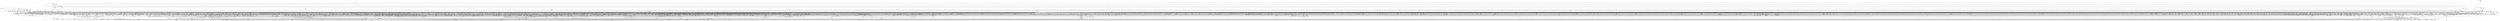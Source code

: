 digraph kerncollapsed {
    "netlink_lock_table" [color="black"];
    "page_ref_dec_and_test_2" [color="black"];
    "__raw_spin_lock_63" [color="black"];
    "check_cb_ovld_locked" [color="black"];
    "Indirect call224" [color="black"];
    "hrtimer_active" [color="black"];
    "Indirect call162" [color="black"];
    "mas_wr_walk" [color="black"];
    "list_del_3" [color="black"];
    "__raw_spin_lock_irqsave_15" [color="black"];
    "__kern_my_cpu_offset_6" [color="black"];
    "unlock_page" [color="black"];
    "__raw_spin_lock_irq_5" [color="black"];
    "do_raw_spin_lock_46" [color="black"];
    "do_raw_spin_lock_43" [color="black"];
    "blake2s_compress" [color="black"];
    "queued_write_lock.constprop.0_1" [color="black"];
    "__io_disarm_linked_timeout" [color="black"];
    "__raw_spin_trylock_1" [color="black"];
    "Indirect call64" [color="black"];
    "xas_init_marks" [color="black"];
    "mas_safe_min" [color="black"];
    "fpsimd_thread_switch" [color="black"];
    "Indirect call52" [color="black"];
    "Indirect call144" [color="black"];
    "page_ref_inc_2" [color="black"];
    "skip_atoi" [color="black"];
    "__raw_spin_unlock_irqrestore_3" [color="black"];
    "put_unused_fd" [color="black"];
    "io_poll_get_ownership" [color="black"];
    "do_fchmodat" [color="black"];
    "__kern_my_cpu_offset_35" [color="black"];
    "__bpf_free_used_maps" [color="black"];
    "do_raw_spin_lock_116" [color="black"];
    "find_next_bit_29" [color="black"];
    "invalid_migration_vma" [color="black"];
    "lookup_fast" [color="black"];
    "find_vmap_area" [color="black"];
    "Indirect call172" [color="black"];
    "__raw_spin_lock_irqsave.constprop.0_9" [color="black"];
    "Indirect call58" [color="black"];
    "do_raw_spin_lock_86" [color="black"];
    "prb_read_valid" [color="black"];
    "folio_isolate_lru" [color="black"];
    "Indirect call149" [color="black"];
    "__set_task_comm" [color="black"];
    "task_call_func" [color="black"];
    "mntget" [color="black"];
    "io_poll_add_hash" [color="black"];
    "__printk_safe_enter" [color="black"];
    "kthread_should_stop" [color="black"];
    "fpsimd_save_state" [color="black"];
    "vfsgid_in_group_p" [color="black"];
    "mod_node_page_state" [color="black"];
    "__raw_spin_unlock_irqrestore_31" [color="black"];
    "mas_put_in_tree" [color="black"];
    "fatal_signal_pending_6" [color="black"];
    "__fget_light" [color="black"];
    "mab_calc_split" [color="black"];
    "arch_local_irq_save_1" [color="black"];
    "__raw_spin_lock_irqsave_12" [color="black"];
    "clear_bit_unlock.constprop.0" [color="black"];
    "folio_account_cleaned" [color="black"];
    "mas_wr_node_walk" [color="black"];
    "Indirect call119" [color="black"];
    "load_unaligned_zeropad_1" [color="black"];
    "Indirect call169" [color="black"];
    "__cmpxchg_case_64.isra.0" [color="black"];
    "domain_dirty_limits" [color="black"];
    "find_next_bit_11" [color="black"];
    "__kern_my_cpu_offset_36" [color="black"];
    "aio_nr_sub" [color="black"];
    "__raw_spin_unlock_irq_36" [color="black"];
    "__raw_spin_lock_irqsave_18" [color="black"];
    "mnt_drop_write" [color="black"];
    "do_raw_spin_lock_15" [color="black"];
    "__cmpxchg_case_64" [color="black"];
    "dec_rlimit_ucounts" [color="black"];
    "sane_fdtable_size" [color="black"];
    "__raw_spin_lock_21" [color="black"];
    "check_mnt.isra.0" [color="black"];
    "ktime_add_safe" [color="black"];
    "clear_ti_thread_flag_5" [color="black"];
    "cpu_clock_sample" [color="black"];
    "drain_pages_zone" [color="black"];
    "set_ti_thread_flag" [color="black"];
    "isolation_suitable.isra.0" [color="black"];
    "do_raw_spin_lock_34" [color="black"];
    "csum_partial" [color="black"];
    "pm_ops_is_empty" [color="black"];
    "list_del_init_7" [color="black"];
    "enqueue_hrtimer.constprop.0" [color="black"];
    "capacity_of" [color="black"];
    "desc_read_finalized_seq" [color="black"];
    "kill_super_notify" [color="black"];
    "__raw_spin_lock.constprop.0_2" [color="black"];
    "__local_bh_enable_ip" [color="black"];
    "pte_to_swp_entry" [color="black"];
    "page_try_share_anon_rmap" [color="black"];
    "search_cmp_ftr_reg" [color="black"];
    "del_page_from_free_list" [color="black"];
    "pageblock_pfn_to_page" [color="black"];
    "__raw_spin_unlock_irq_19" [color="black"];
    "Indirect call13" [color="black"];
    "cpumask_and.isra.0_1" [color="black"];
    "__kern_my_cpu_offset_54" [color="black"];
    "finish_automount" [color="black"];
    "lru_lazyfree_fn" [color="black"];
    "set_ti_thread_flag_5" [color="black"];
    "restore_nameidata" [color="black"];
    "Indirect call32" [color="black"];
    "inode_owner_or_capable" [color="black"];
    "timer_reduce" [color="black"];
    "__printk_cpu_sync_put" [color="black"];
    "Indirect call176" [color="black"];
    "__raw_spin_lock_irqsave.constprop.0_7" [color="black"];
    "migrate_disable" [color="black"];
    "Indirect call218" [color="black"];
    "mas_mab_cp" [color="black"];
    "io_schedule_prepare" [color="black"];
    "io_cancel_ctx_cb" [color="black"];
    "inode_maybe_inc_iversion" [color="black"];
    "rcu_segcblist_advance" [color="black"];
    "lock_mount_hash" [color="black"];
    "local_bh_enable" [color="black"];
    "Indirect call207" [color="black"];
    "qdisc_qstats_cpu_qlen_dec" [color="black"];
    "list_del_init_5" [color="black"];
    "tlb_flush_mmu_tlbonly_1" [color="black"];
    "__raw_read_lock.constprop.0_5" [color="black"];
    "Indirect call209" [color="black"];
    "Indirect call23" [color="black"];
    "vma_interval_tree_iter_first" [color="black"];
    "__raw_spin_lock_30" [color="black"];
    "smp_call_function_many" [color="black"];
    "cpu_online_1" [color="black"];
    "rcu_advance_cbs" [color="black"];
    "__kern_my_cpu_offset_17" [color="black"];
    "security_task_kill" [color="black"];
    "release_thread" [color="black"];
    "Indirect call137" [color="black"];
    "__raw_spin_lock_irqsave_6" [color="black"];
    "mas_leaf_set_meta" [color="black"];
    "mas_update_gap" [color="black"];
    "list_del_init_6" [color="black"];
    "count_vm_events_1" [color="black"];
    "mas_leaf_max_gap" [color="black"];
    "Indirect call30" [color="black"];
    "Indirect call151" [color="black"];
    "page_ref_inc_4" [color="black"];
    "rpm_check_suspend_allowed" [color="black"];
    "timerqueue_iterate_next" [color="black"];
    "llist_reverse_order" [color="black"];
    "sk_leave_memory_pressure" [color="black"];
    "__raw_spin_trylock_5" [color="black"];
    "copy_highpage" [color="black"];
    "system_supports_mte_1" [color="black"];
    "__preempt_count_add.constprop.0_1" [color="black"];
    "pm_qos_read_value" [color="black"];
    "mm_set_has_pinned_flag" [color="black"];
    "try_to_unlazy" [color="black"];
    "inode_lru_list_del" [color="black"];
    "__raw_read_lock_irqsave.constprop.0_1" [color="black"];
    "device_pm_check_callbacks" [color="black"];
    "skb_zcopy_downgrade_managed" [color="black"];
    "getname_flags" [color="black"];
    "membarrier_update_current_mm" [color="black"];
    "_task_util_est" [color="black"];
    "kthread_is_per_cpu" [color="black"];
    "next_group" [color="black"];
    "xas_find_conflict" [color="black"];
    "int_sqrt" [color="black"];
    "cd_forget" [color="black"];
    "rt_mutex_setprio" [color="black"];
    "page_ref_inc_6" [color="black"];
    "__mod_node_page_state" [color="black"];
    "has_managed_dma" [color="black"];
    "__raw_spin_unlock_irq_3" [color="black"];
    "d_find_alias" [color="black"];
    "anon_vma_interval_tree_iter_first" [color="black"];
    "d_instantiate" [color="black"];
    "update_cfs_rq_load_avg.isra.0" [color="black"];
    "rcu_cblist_init" [color="black"];
    "cpumask_subset" [color="black"];
    "noop_dirty_folio" [color="black"];
    "mas_next_range" [color="black"];
    "__mutex_remove_waiter" [color="black"];
    "skb_pfmemalloc" [color="black"];
    "__dput_to_list" [color="black"];
    "io_prep_async_work" [color="black"];
    "arch_local_irq_save_5" [color="black"];
    "cpudl_find" [color="black"];
    "node_dirty_ok" [color="black"];
    "__reuseport_detach_sock.isra.0" [color="black"];
    "lru_deactivate_fn" [color="black"];
    "anon_vma_interval_tree_iter_next" [color="black"];
    "local_cpu_stop" [color="black"];
    "__raw_spin_unlock_irq_45" [color="black"];
    "folio_trylock" [color="black"];
    "__raw_spin_unlock_irq_18" [color="black"];
    "Indirect call5" [color="black"];
    "arch_local_irq_save" [color="black"];
    "__raw_spin_unlock_bh.constprop.0" [color="black"];
    "hrtimer_forward" [color="black"];
    "clear_inode" [color="black"];
    "Indirect call217" [color="black"];
    "do_raw_spin_lock_27" [color="black"];
    "__percpu_add_case_64_2" [color="black"];
    "inode_cgwb_move_to_attached" [color="black"];
    "rt_mutex_top_waiter" [color="black"];
    "Indirect call129" [color="black"];
    "__audit_reusename" [color="black"];
    "test_ti_thread_flag_1" [color="black"];
    "__legitimize_mnt" [color="black"];
    "gup_signal_pending" [color="black"];
    "raw_spin_rq_lock_1" [color="black"];
    "task_will_free_mem" [color="black"];
    "pfn_valid_1" [color="black"];
    "pcpu_alloc_area" [color="black"];
    "prb_commit" [color="black"];
    "do_raw_spin_lock_61" [color="black"];
    "llist_del_first" [color="black"];
    "irq_domain_activate_irq" [color="black"];
    "list_del_init" [color="black"];
    "__io_put_kbuf_list" [color="black"];
    "Indirect call178" [color="black"];
    "crng_make_state" [color="black"];
    "set_secondary_fwnode" [color="black"];
    "Indirect call148" [color="black"];
    "Indirect call46" [color="black"];
    "arch_irq_work_raise" [color="black"];
    "security_release_secctx" [color="black"];
    "__cmpxchg_case_rel_32" [color="black"];
    "rcu_accelerate_cbs" [color="black"];
    "__vfs_getxattr" [color="black"];
    "xa_find" [color="black"];
    "post_init_entity_util_avg" [color="black"];
    "mas_split_final_node.isra.0" [color="black"];
    "mast_spanning_rebalance.isra.0" [color="black"];
    "simple_setattr" [color="black"];
    "update_blocked_averages" [color="black"];
    "__kern_my_cpu_offset_71" [color="black"];
    "update_sctlr_el1" [color="black"];
    "Indirect call186" [color="black"];
    "arch_stack_walk" [color="black"];
    "Indirect call75" [color="black"];
    "raw_spin_rq_unlock_irqrestore" [color="black"];
    "i_uid_into_vfsuid" [color="black"];
    "mt_find" [color="black"];
    "__percpu_add_case_32_1" [color="black"];
    "percpu_ref_put_many.constprop.0" [color="black"];
    "security_audit_rule_match" [color="black"];
    "desc_make_final" [color="black"];
    "__kern_my_cpu_offset_28" [color="black"];
    "percpu_ref_noop_confirm_switch" [color="black"];
    "pte_offset_kernel.isra.0" [color="black"];
    "do_raw_spin_lock_9" [color="black"];
    "ma_pivots" [color="black"];
    "list_splice_tail_init" [color="black"];
    "__kern_my_cpu_offset_70" [color="black"];
    "mte_thread_switch" [color="black"];
    "__raw_spin_unlock_irq.constprop.0_2" [color="black"];
    "prepare_to_wait_exclusive" [color="black"];
    "__kern_my_cpu_offset_4" [color="black"];
    "__cmpxchg_case_mb_64_1" [color="black"];
    "update_pm_runtime_accounting" [color="black"];
    "first_zones_zonelist" [color="black"];
    "ksize" [color="black"];
    "purge_fragmented_block" [color="black"];
    "update_cached_migrate" [color="black"];
    "copy_to_user_page" [color="black"];
    "mab_shift_right" [color="black"];
    "get_new_cred" [color="black"];
    "folio_mark_dirty" [color="black"];
    "fpsimd_save" [color="black"];
    "mas_prev_sibling" [color="black"];
    "pud_set_huge" [color="black"];
    "__raw_spin_lock_26" [color="black"];
    "pte_mkdirty" [color="black"];
    "__down_trylock_console_sem.constprop.0" [color="black"];
    "pcpu_init_md_blocks" [color="black"];
    "complete_walk" [color="black"];
    "__get_cpu_fpsimd_context" [color="black"];
    "Indirect call126" [color="black"];
    "eventfd_signal_mask" [color="black"];
    "mnt_add_count" [color="black"];
    "Indirect call60" [color="black"];
    "__tlb_reset_range" [color="black"];
    "__raw_spin_unlock_irqrestore_1" [color="black"];
    "__cmpxchg_case_acq_32_1" [color="black"];
    "do_delayed_call" [color="black"];
    "mm_counter" [color="black"];
    "irq_set_thread_affinity" [color="black"];
    "num_other_online_cpus" [color="black"];
    "__hrtimer_get_next_event" [color="black"];
    "pagefault_enable_1" [color="black"];
    "Indirect call15" [color="black"];
    "__sw_hweight64" [color="black"];
    "page_move_anon_rmap" [color="black"];
    "__cmpxchg_case_acq_32.constprop.0" [color="black"];
    "atime_needs_update" [color="black"];
    "kick_process" [color="black"];
    "cpudl_heapify_up" [color="black"];
    "tlb_flush" [color="black"];
    "Indirect call138" [color="black"];
    "update_rq_clock" [color="black"];
    "is_bad_inode" [color="black"];
    "Indirect call117" [color="black"];
    "pm_runtime_put_noidle_2" [color="black"];
    "Indirect call157" [color="black"];
    "load_unaligned_zeropad" [color="black"];
    "sched_clock" [color="black"];
    "wb_dirty_limits" [color="black"];
    "cpu_online" [color="black"];
    "zone_page_state_snapshot.constprop.0" [color="black"];
    "Indirect call105" [color="black"];
    "__kern_my_cpu_offset_49" [color="black"];
    "sock_flag_1" [color="black"];
    "ttwu_do_activate.constprop.0" [color="black"];
    "Indirect call69" [color="black"];
    "io_wq_worker_running" [color="black"];
    "__d_lookup_unhash_wake" [color="black"];
    "arch_timer_evtstrm_available" [color="black"];
    "tag_clear" [color="black"];
    "vma_fs_can_writeback" [color="black"];
    "set_nameidata" [color="black"];
    "Indirect call47" [color="black"];
    "Indirect call41" [color="black"];
    "__raw_spin_lock_irqsave_25" [color="black"];
    "__raw_spin_lock_irq.constprop.0_2" [color="black"];
    "Indirect call159" [color="black"];
    "zone_reclaimable_pages" [color="black"];
    "exit_oom_victim" [color="black"];
    "filename_lookup" [color="black"];
    "__kern_my_cpu_offset_61" [color="black"];
    "Indirect call74" [color="black"];
    "dec_mm_counter" [color="black"];
    "wants_signal" [color="black"];
    "Indirect call193" [color="black"];
    "d_revalidate" [color="black"];
    "kernel_init_pages" [color="black"];
    "do_raw_spin_lock_99" [color="black"];
    "hlist_del_init" [color="black"];
    "__cmpwait_case_32" [color="black"];
    "do_raw_spin_lock.constprop.0_10" [color="black"];
    "Indirect call116" [color="black"];
    "flush_tlb_kernel_range" [color="black"];
    "test_ti_thread_flag_19" [color="black"];
    "Indirect call2" [color="black"];
    "memchr" [color="black"];
    "clear_page" [color="black"];
    "make_vfsuid" [color="black"];
    "io_poll_mark_cancelled" [color="black"];
    "__kern_my_cpu_offset_91" [color="black"];
    "data_push_tail" [color="black"];
    "_prb_commit" [color="black"];
    "skb_header_pointer_2" [color="black"];
    "walk_component" [color="black"];
    "do_raw_spin_lock_118" [color="black"];
    "__printk_safe_exit" [color="black"];
    "__raw_spin_lock_irqsave_23" [color="black"];
    "Indirect call208" [color="black"];
    "Indirect call16" [color="black"];
    "Indirect call192" [color="black"];
    "xas_set_order.part.0" [color="black"];
    "workingset_eviction" [color="black"];
    "Indirect call31" [color="black"];
    "irq_work_claim" [color="black"];
    "mas_alloc_req.isra.0" [color="black"];
    "pud_clear_huge" [color="black"];
    "security_capable" [color="black"];
    "d_flags_for_inode" [color="black"];
    "Indirect call140" [color="black"];
    "__raw_read_unlock.constprop.0_6" [color="black"];
    "__raw_spin_lock_irq_41" [color="black"];
    "wake_all_kswapds" [color="black"];
    "__raw_spin_lock_16" [color="black"];
    "panic_smp_self_stop" [color="black"];
    "do_raw_spin_lock_56" [color="black"];
    "wb_io_lists_depopulated" [color="black"];
    "__reuseport_detach_closed_sock" [color="black"];
    "get_file" [color="black"];
    "__xchg_case_mb_32.constprop.0" [color="black"];
    "__percpu_add_case_64_6" [color="black"];
    "Indirect call174" [color="black"];
    "find_next_zero_bit" [color="black"];
    "is_subdir" [color="black"];
    "irq_get_irq_data" [color="black"];
    "__raw_spin_lock_15" [color="black"];
    "detach_entity_load_avg" [color="black"];
    "__legitimize_path" [color="black"];
    "Indirect call131" [color="black"];
    "set_next_task" [color="black"];
    "security_task_getsecid_obj" [color="black"];
    "mte_clear_page_tags" [color="black"];
    "sk_memory_allocated_sub" [color="black"];
    "__init_waitqueue_head" [color="black"];
    "console_trylock" [color="black"];
    "ptep_clear_flush" [color="black"];
    "__sync_icache_dcache" [color="black"];
    "will_become_orphaned_pgrp" [color="black"];
    "check_and_switch_context" [color="black"];
    "_find_next_and_bit" [color="black"];
    "do_raw_spin_lock_69" [color="black"];
    "cpumask_weight" [color="black"];
    "lockref_get_not_dead" [color="black"];
    "efi_reboot" [color="black"];
    "__lock_task_sighand" [color="black"];
    "do_raw_spin_lock_31" [color="black"];
    "link_path_walk" [color="black"];
    "audit_alloc_name" [color="black"];
    "extract_entropy.constprop.0" [color="black"];
    "__cmpxchg_case_acq_32.constprop.0_2" [color="black"];
    "workingset_activation" [color="black"];
    "set_tsk_need_resched" [color="black"];
    "__percpu_add_case_64_7" [color="black"];
    "clear_siginfo" [color="black"];
    "gup_must_unshare" [color="black"];
    "ktime_get_coarse_real_ts64" [color="black"];
    "copy_page" [color="black"];
    "find_vma_prev" [color="black"];
    "skb_header_cloned" [color="black"];
    "replace_mark_chunk" [color="black"];
    "Indirect call112" [color="black"];
    "update_dl_rq_load_avg" [color="black"];
    "hlist_del_init_4" [color="black"];
    "bump_cpu_timer" [color="black"];
    "__cmpxchg_case_rel_64" [color="black"];
    "cpumask_and" [color="black"];
    "__dev_pm_qos_resume_latency" [color="black"];
    "Indirect call97" [color="black"];
    "forward_timer_base" [color="black"];
    "global_dirtyable_memory" [color="black"];
    "vm_unacct_memory_1" [color="black"];
    "__cmpxchg_case_mb_32_3" [color="black"];
    "kmalloc_size_roundup" [color="black"];
    "find_buddy_page_pfn" [color="black"];
    "audit_gid_comparator" [color="black"];
    "node_page_state_add" [color="black"];
    "mmgrab_1" [color="black"];
    "__raw_spin_lock_irqsave_29" [color="black"];
    "arch_local_irq_save_3" [color="black"];
    "tag_set" [color="black"];
    "nsec_to_clock_t" [color="black"];
    "blake2s_final" [color="black"];
    "inode_io_list_move_locked" [color="black"];
    "__xchg_case_64.constprop.0" [color="black"];
    "rb_erase" [color="black"];
    "__printk_cpu_sync_wait" [color="black"];
    "allow_write_access" [color="black"];
    "get_file.isra.0" [color="black"];
    "Indirect call228" [color="black"];
    "__kern_my_cpu_offset_26" [color="black"];
    "invalid_folio_referenced_vma" [color="black"];
    "__kern_my_cpu_offset_18" [color="black"];
    "__d_drop" [color="black"];
    "do_raw_spin_lock_11" [color="black"];
    "update_dl_migration" [color="black"];
    "io_wq_get_acct" [color="black"];
    "list_lru_del" [color="black"];
    "raw_spin_rq_trylock" [color="black"];
    "io_prep_async_link" [color="black"];
    "Indirect call152" [color="black"];
    "Indirect call134" [color="black"];
    "Indirect call9" [color="black"];
    "__anon_vma_interval_tree_augment_rotate" [color="black"];
    "dcache_clean_pou" [color="black"];
    "cpumask_any_distribute" [color="black"];
    "Indirect call63" [color="black"];
    "pid_nr_ns" [color="black"];
    "update_rt_rq_load_avg" [color="black"];
    "__to_kthread" [color="black"];
    "Indirect call160" [color="black"];
    "radix_tree_tag_get" [color="black"];
    "rcu_exp_jiffies_till_stall_check" [color="black"];
    "is_zero_page" [color="black"];
    "_find_next_zero_bit" [color="black"];
    "folio_wake_bit" [color="black"];
    "__raw_spin_lock_irq_18" [color="black"];
    "arch_local_irq_restore" [color="black"];
    "futex_q_lock" [color="black"];
    "fsnotify_data_inode" [color="black"];
    "Indirect call196" [color="black"];
    "mas_find_child" [color="black"];
    "xas_error.isra.0_1" [color="black"];
    "user_path_at_empty" [color="black"];
    "task_sigpending_1" [color="black"];
    "pcpu_find_block_fit" [color="black"];
    "Indirect call12" [color="black"];
    "do_raw_spin_lock.constprop.0_13" [color="black"];
    "min_deadline_cb_propagate" [color="black"];
    "__finish_swait" [color="black"];
    "count_mounts" [color="black"];
    "compact_lock_irqsave" [color="black"];
    "__cmpxchg_case_mb_32_4" [color="black"];
    "update_curr" [color="black"];
    "cpu_online_2" [color="black"];
    "percpu_ref_get_many" [color="black"];
    "should_fail_alloc_page" [color="black"];
    "io_get_cqe_overflow" [color="black"];
    "count_vm_event_1" [color="black"];
    "__raw_spin_unlock_irq_21" [color="black"];
    "tlb_flush_mmu_tlbonly" [color="black"];
    "__skb_set_length" [color="black"];
    "find_next_bit.constprop.0_1" [color="black"];
    "Indirect call25" [color="black"];
    "Indirect call190" [color="black"];
    "__raw_spin_lock_irqsave.constprop.0_2" [color="black"];
    "io_wq_work_match_item" [color="black"];
    "__raw_spin_lock_irqsave_3" [color="black"];
    "osq_unlock" [color="black"];
    "set_ptes.constprop.0.isra.0" [color="black"];
    "tlb_remove_table_sync_one" [color="black"];
    "next_mnt" [color="black"];
    "deny_write_access.isra.0" [color="black"];
    "__raw_spin_unlock_irq_4" [color="black"];
    "get_work_pwq" [color="black"];
    "get_sd_balance_interval" [color="black"];
    "strncmp" [color="black"];
    "kmap_local_page" [color="black"];
    "print_tainted" [color="black"];
    "__xchg_case_mb_64.constprop.0_2" [color="black"];
    "do_raw_spin_lock.constprop.0_7" [color="black"];
    "__traverse_mounts" [color="black"];
    "mas_prev" [color="black"];
    "Indirect call113" [color="black"];
    "find_next_bit_18" [color="black"];
    "double_unlock_balance" [color="black"];
    "inode_permission" [color="black"];
    "__kern_my_cpu_offset_25" [color="black"];
    "queued_read_lock.constprop.0" [color="black"];
    "proto_memory_pcpu_drain" [color="black"];
    "__raw_spin_trylock" [color="black"];
    "get_work_pool" [color="black"];
    "compaction_zonelist_suitable" [color="black"];
    "Indirect call206" [color="black"];
    "do_raw_spin_lock_117" [color="black"];
    "irqd_set.isra.0_1" [color="black"];
    "allow_direct_reclaim" [color="black"];
    "Indirect call173" [color="black"];
    "disable_irq_nosync" [color="black"];
    "may_setattr" [color="black"];
    "get_state_synchronize_rcu_full" [color="black"];
    "_find_first_zero_bit" [color="black"];
    "arm64_kernel_unmapped_at_el0_3" [color="black"];
    "req_set_fail" [color="black"];
    "posix_cpu_timers_exit" [color="black"];
    "Indirect call66" [color="black"];
    "xa_mk_value" [color="black"];
    "__kern_my_cpu_offset_42" [color="black"];
    "__pi_memcmp" [color="black"];
    "device_links_read_unlock" [color="black"];
    "_atomic_dec_and_lock_irqsave" [color="black"];
    "__raw_spin_lock_irqsave_1" [color="black"];
    "tick_get_broadcast_device" [color="black"];
    "defer_console_output" [color="black"];
    "drop_links" [color="black"];
    "do_raw_spin_lock_73" [color="black"];
    "plist_del" [color="black"];
    "pmd_offset.isra.0" [color="black"];
    "Indirect call98" [color="black"];
    "folio_try_get_rcu" [color="black"];
    "check_preempt_curr_dl" [color="black"];
    "__raw_spin_lock_irqsave_51" [color="black"];
    "__raw_write_lock_irq" [color="black"];
    "slab_want_init_on_alloc" [color="black"];
    "Indirect call34" [color="black"];
    "Indirect call56" [color="black"];
    "__anon_vma_interval_tree_subtree_search" [color="black"];
    "inode_add_lru" [color="black"];
    "memset" [color="black"];
    "fpsimd_preserve_current_state" [color="black"];
    "ktime_get" [color="black"];
    "signal_pending_state_2" [color="black"];
    "__bitmap_clear" [color="black"];
    "access_ok_39" [color="black"];
    "add_nr_running" [color="black"];
    "__kern_my_cpu_offset_60" [color="black"];
    "_compound_head_2" [color="black"];
    "find_busiest_group" [color="black"];
    "read_seqbegin_or_lock" [color="black"];
    "mutex_is_locked" [color="black"];
    "prepare_alloc_pages.constprop.0" [color="black"];
    "__integrity_iint_find" [color="black"];
    "audit_inode" [color="black"];
    "percpu_counter_add" [color="black"];
    "do_raw_spin_lock_12" [color="black"];
    "mast_fill_bnode" [color="black"];
    "data_alloc" [color="black"];
    "__pm_relax" [color="black"];
    "security_inode_getsecid" [color="black"];
    "sve_save_state" [color="black"];
    "set_next_entity" [color="black"];
    "kmsg_dump" [color="black"];
    "tlb_gather_mmu_fullmm" [color="black"];
    "set_area_direct_map" [color="black"];
    "Indirect call1" [color="black"];
    "vma_interval_tree_iter_next" [color="black"];
    "Indirect call133" [color="black"];
    "__hrtimer_next_event_base.constprop.0" [color="black"];
    "__update_gt_cputime" [color="black"];
    "mas_start" [color="black"];
    "rwsem_set_nonspinnable" [color="black"];
    "posixtimer_rearm" [color="black"];
    "need_seqretry" [color="black"];
    "vma_interval_tree_insert" [color="black"];
    "mas_set_alloc_req" [color="black"];
    "__sk_mem_reclaim" [color="black"];
    "futex_q_unlock" [color="black"];
    "dev_xmit_recursion_inc" [color="black"];
    "io_run_local_work_continue" [color="black"];
    "d_set_d_op" [color="black"];
    "cpu_online_3" [color="black"];
    "update_load_avg" [color="black"];
    "__xa_clear_mark" [color="black"];
    "__kern_my_cpu_offset_29" [color="black"];
    "do_raw_spin_lock_29" [color="black"];
    "mas_next_slot" [color="black"];
    "pm_qos_update_flags" [color="black"];
    "Indirect call101" [color="black"];
    "__bitmap_and" [color="black"];
    "override_creds" [color="black"];
    "Indirect call182" [color="black"];
    "get_cred" [color="black"];
    "tty_name" [color="black"];
    "do_raw_spin_lock_85" [color="black"];
    "audit_tree_lookup" [color="black"];
    "pcpu_block_update" [color="black"];
    "do_raw_spin_lock_63" [color="black"];
    "fsnotify_put_sb_connectors" [color="black"];
    "Indirect call230" [color="black"];
    "__kern_my_cpu_offset_134" [color="black"];
    "Indirect call95" [color="black"];
    "d_shrink_add" [color="black"];
    "task_sigpending_2" [color="black"];
    "mas_rewalk_if_dead" [color="black"];
    "pick_next_task_idle" [color="black"];
    "queued_spin_lock_slowpath" [color="black"];
    "init_completion" [color="black"];
    "generic_exec_single" [color="black"];
    "tlb_flush_1" [color="black"];
    "down_trylock" [color="black"];
    "rt_mutex_slowtrylock" [color="black"];
    "Indirect call39" [color="black"];
    "__anon_vma_interval_tree_augment_propagate" [color="black"];
    "shrink_lock_dentry" [color="black"];
    "do_raw_spin_lock_17" [color="black"];
    "__skb_set_length_1" [color="black"];
    "setattr_prepare" [color="black"];
    "sub_running_bw.isra.0" [color="black"];
    "activate_task" [color="black"];
    "__kern_my_cpu_offset_51" [color="black"];
    "dl_bw_of" [color="black"];
    "io_acct_run_queue" [color="black"];
    "pagefault_enable" [color="black"];
    "mas_push_node" [color="black"];
    "set_ptes.isra.0" [color="black"];
    "test_taint" [color="black"];
    "xas_set_mark" [color="black"];
    "__lock_parent" [color="black"];
    "Indirect call187" [color="black"];
    "__gfp_pfmemalloc_flags" [color="black"];
    "arch_asym_cpu_priority" [color="black"];
    "__raw_spin_lock_irqsave_5" [color="black"];
    "zone_watermark_ok" [color="black"];
    "__raw_spin_lock_irq_35" [color="black"];
    "unhash_mnt" [color="black"];
    "Indirect call110" [color="black"];
    "get_next_ino" [color="black"];
    "mte_update_gcr_excl.isra.0" [color="black"];
    "dev_nit_active" [color="black"];
    "smp_call_function_many_cond" [color="black"];
    "online_section_nr" [color="black"];
    "folio_activate_fn" [color="black"];
    "skb_frag_ref" [color="black"];
    "unmask_irq" [color="black"];
    "audit_mark_compare" [color="black"];
    "Indirect call222" [color="black"];
    "need_mlock_drain" [color="black"];
    "Indirect call198" [color="black"];
    "__dev_put.part.0" [color="black"];
    "files_lookup_fd_raw" [color="black"];
    "skb_queue_tail" [color="black"];
    "io_wq_hash_work" [color="black"];
    "find_first_bit_3" [color="black"];
    "timer_delete_hook" [color="black"];
    "security_inode_killpriv" [color="black"];
    "find_later_rq" [color="black"];
    "__mnt_want_write_file" [color="black"];
    "process_shares_mm" [color="black"];
    "arch_get_random_longs" [color="black"];
    "__raw_spin_lock_irq_1" [color="black"];
    "Indirect call167" [color="black"];
    "__pick_first_entity" [color="black"];
    "_compound_head_4" [color="black"];
    "lowest_in_progress" [color="black"];
    "__percpu_add_case_32_8" [color="black"];
    "hlist_del_init_2" [color="black"];
    "Indirect call219" [color="black"];
    "__wake_q_add" [color="black"];
    "arch_local_irq_save_8" [color="black"];
    "find_first_bit_4" [color="black"];
    "capable_wrt_inode_uidgid" [color="black"];
    "__cmpxchg_case_acq_32.constprop.0_19" [color="black"];
    "truncate_pagecache" [color="black"];
    "try_grab_page" [color="black"];
    "d_shrink_del" [color="black"];
    "__msecs_to_jiffies" [color="black"];
    "percpu_ref_put_many" [color="black"];
    "pcpu_size_to_slot" [color="black"];
    "io_wq_cancel_pending_work" [color="black"];
    "do_raw_spin_lock_42" [color="black"];
    "clear_ti_thread_flag_8" [color="black"];
    "Indirect call171" [color="black"];
    "tty_ldisc_close" [color="black"];
    "__raw_spin_lock.constprop.0_1" [color="black"];
    "Indirect call18" [color="black"];
    "sched_clock_cpu" [color="black"];
    "__udelay" [color="black"];
    "do_raw_spin_lock_60" [color="black"];
    "virt_to_slab" [color="black"];
    "__rt_mutex_slowtrylock" [color="black"];
    "_find_last_bit" [color="black"];
    "Indirect call57" [color="black"];
    "cpumask_and.isra.0_3" [color="black"];
    "Indirect call8" [color="black"];
    "_find_first_and_bit" [color="black"];
    "____core____" [color="kernel"];
    "task_set_jobctl_pending" [color="black"];
    "do_raw_spin_lock_25" [color="black"];
    "lockref_get_not_zero" [color="black"];
    "__var_waitqueue" [color="black"];
    "__cmpxchg_case_mb_64_7" [color="black"];
    "cpumask_first" [color="black"];
    "__raw_spin_unlock_irq_37" [color="black"];
    "__cmpxchg_case_acq_32.constprop.0_10" [color="black"];
    "rcu_segcblist_ready_cbs" [color="black"];
    "flush_tlb_mm" [color="black"];
    "audit_log_path_denied" [color="black"];
    "do_raw_spin_lock_50" [color="black"];
    "find_next_bit.constprop.0_14" [color="black"];
    "___d_drop" [color="black"];
    "percpu_ref_get_many.constprop.0" [color="black"];
    "__mnt_want_write" [color="black"];
    "io_timeout_extract" [color="black"];
    "__remove_hrtimer" [color="black"];
    "zone_watermark_fast.constprop.0" [color="black"];
    "cpumask_any_and_distribute" [color="black"];
    "oom_badness" [color="black"];
    "__d_lookup_rcu_op_compare" [color="black"];
    "inactive_is_low.constprop.0" [color="black"];
    "mas_next_sibling" [color="black"];
    "move_linked_works" [color="black"];
    "access_ok_14" [color="black"];
    "do_softirq_own_stack" [color="black"];
    "mas_walk" [color="black"];
    "access_ok_2" [color="black"];
    "auditsc_get_stamp" [color="black"];
    "virt_to_folio" [color="black"];
    "pageblock_skip_persistent" [color="black"];
    "mas_prev_slot" [color="black"];
    "exit_task_stack_account" [color="black"];
    "ttwu_queue_wakelist" [color="black"];
    "xas_pause" [color="black"];
    "get_group_info.isra.0" [color="black"];
    "fsnotify_handle_inode_event.isra.0" [color="black"];
    "Indirect call111" [color="black"];
    "__attach_mnt" [color="black"];
    "get_data" [color="black"];
    "folio_test_uptodate" [color="black"];
    "sock_flag.constprop.0" [color="black"];
    "skb_copy_bits" [color="black"];
    "__raw_spin_unlock_irqrestore_21" [color="black"];
    "sched_asym_prefer" [color="black"];
    "__raw_spin_unlock_irqrestore" [color="black"];
    "update_sd_lb_stats" [color="black"];
    "__cmpxchg_case_acq_32.constprop.0_7" [color="black"];
    "folio_trylock_flag" [color="black"];
    "rcu_segcblist_add_len" [color="black"];
    "memblock_search" [color="black"];
    "memzero_explicit" [color="black"];
    "clear_ti_thread_flag_3" [color="black"];
    "workingset_test_recent" [color="black"];
    "Indirect call214" [color="black"];
    "timespec64_equal" [color="black"];
    "tick_get_device" [color="black"];
    "__init_swait_queue_head" [color="black"];
    "fd_install" [color="black"];
    "__page_cache_release" [color="black"];
    "__do_once_start" [color="black"];
    "clear_nonspinnable" [color="black"];
    "rcu_exp_need_qs" [color="black"];
    "arm64_kernel_unmapped_at_el0_2" [color="black"];
    "desc_make_reusable" [color="black"];
    "__kern_my_cpu_offset_14" [color="black"];
    "__task_pid_nr_ns" [color="black"];
    "pde_subdir_first" [color="black"];
    "__raw_spin_unlock_irq_12" [color="black"];
    "__raw_spin_lock_irqsave_34" [color="black"];
    "idr_for_each" [color="black"];
    "__io_put_kbuf" [color="black"];
    "__reset_isolation_pfn" [color="black"];
    "Indirect call0" [color="black"];
    "folio_trylock_4" [color="black"];
    "skb_tailroom_2" [color="black"];
    "Indirect call67" [color="black"];
    "zone_watermark_ok_safe" [color="black"];
    "tag_clear_highpage" [color="black"];
    "__skb_checksum" [color="black"];
    "__raw_spin_lock_bh.constprop.0_5" [color="black"];
    "folio_add_new_anon_rmap" [color="black"];
    "__kern_my_cpu_offset_76" [color="black"];
    "prepare_to_wait" [color="black"];
    "Indirect call215" [color="black"];
    "__raw_spin_unlock_irqrestore_5" [color="black"];
    "__raw_spin_unlock_irq" [color="black"];
    "pcpu_page_idx" [color="black"];
    "skb_zcopy_clear" [color="black"];
    "kobj_ns_ops" [color="black"];
    "do_raw_spin_lock_51" [color="black"];
    "fsnotify_connector_sb" [color="black"];
    "show_mem_node_skip" [color="black"];
    "__audit_getname" [color="black"];
    "__irq_can_set_affinity" [color="black"];
    "sock_rfree" [color="black"];
    "get_task_exe_file" [color="black"];
    "fsnotify_update_flags" [color="black"];
    "mas_data_end" [color="black"];
    "rcu_segcblist_accelerate" [color="black"];
    "__enqueue_entity" [color="black"];
    "Indirect call89" [color="black"];
    "fast_dput" [color="black"];
    "clear_ti_thread_flag_1" [color="black"];
    "mmget" [color="black"];
    "system_supports_mte" [color="black"];
    "kmalloc_slab" [color="black"];
    "__percpu_add_case_32_15" [color="black"];
    "arch_local_irq_save_7" [color="black"];
    "call_function_single_prep_ipi" [color="black"];
    "vm_commit_limit" [color="black"];
    "__accumulate_pelt_segments" [color="black"];
    "ma_slots" [color="black"];
    "__raw_write_lock.constprop.0_1" [color="black"];
    "folio_mapped" [color="black"];
    "io_acct_cancel_pending_work" [color="black"];
    "__raw_spin_unlock_irq_11" [color="black"];
    "__kern_my_cpu_offset_2" [color="black"];
    "__raw_spin_unlock_irq_7" [color="black"];
    "simple_xattr_space" [color="black"];
    "Indirect call142" [color="black"];
    "Indirect call78" [color="black"];
    "add_wait_queue" [color="black"];
    "mmgrab_2" [color="black"];
    "mtree_range_walk" [color="black"];
    "local_bh_disable" [color="black"];
    "Indirect call96" [color="black"];
    "Indirect call125" [color="black"];
    "Indirect call84" [color="black"];
    "enqueue_pushable_dl_task" [color="black"];
    "__cmpxchg_case_mb_64" [color="black"];
    "csum_partial_ext" [color="black"];
    "dput_to_list" [color="black"];
    "tk_xtime.constprop.0" [color="black"];
    "Indirect call36" [color="black"];
    "__rt_mutex_futex_trylock" [color="black"];
    "__cmpxchg_case_mb_64_2" [color="black"];
    "inode_newsize_ok" [color="black"];
    "req_set_fail_4" [color="black"];
    "timerqueue_del" [color="black"];
    "__percpu_add_case_64_1" [color="black"];
    "io_poll_find.constprop.0" [color="black"];
    "set_task_reclaim_state" [color="black"];
    "Indirect call59" [color="black"];
    "rb_insert_color" [color="black"];
    "anon_vma_interval_tree_post_update_vma" [color="black"];
    "mutex_trylock" [color="black"];
    "Indirect call229" [color="black"];
    "netdev_start_xmit" [color="black"];
    "mab_no_null_split" [color="black"];
    "timekeeping_get_ns" [color="black"];
    "radix_tree_load_root" [color="black"];
    "find_first_bit_6" [color="black"];
    "__raw_spin_unlock_irqrestore_17" [color="black"];
    "Indirect call19" [color="black"];
    "__raw_write_unlock_irq_5" [color="black"];
    "list_lru_add" [color="black"];
    "__raw_spin_lock_irqsave.constprop.0_3" [color="black"];
    "signalfd_cleanup" [color="black"];
    "list_del_1" [color="black"];
    "__raw_spin_lock_irq_12" [color="black"];
    "do_raw_spin_lock_37" [color="black"];
    "rcu_dynticks_snap" [color="black"];
    "mte_dead_leaves.constprop.0" [color="black"];
    "srcu_get_delay.isra.0" [color="black"];
    "Indirect call88" [color="black"];
    "xas_error.isra.0" [color="black"];
    "dev_to_swnode" [color="black"];
    "hrtimer_reprogram.constprop.0" [color="black"];
    "Indirect call163" [color="black"];
    "dl_rq_of_se" [color="black"];
    "add_wait_queue_exclusive" [color="black"];
    "group_close_release" [color="black"];
    "do_raw_spin_lock.constprop.0_3" [color="black"];
    "__iget" [color="black"];
    "find_next_zero_bit_2" [color="black"];
    "__dequeue_entity" [color="black"];
    "pid_task" [color="black"];
    "audit_copy_inode" [color="black"];
    "arch_local_irq_restore_2" [color="black"];
    "from_vfsgid" [color="black"];
    "ktime_get_real_ts64" [color="black"];
    "cpu_util_cfs_boost" [color="black"];
    "redirty_tail_locked" [color="black"];
    "__folio_cancel_dirty" [color="black"];
    "do_raw_spin_lock_48" [color="black"];
    "__kern_my_cpu_offset_62" [color="black"];
    "unlock_mount" [color="black"];
    "__list_del_entry_1" [color="black"];
    "set_work_data" [color="black"];
    "__raw_spin_lock_irqsave_17" [color="black"];
    "__task_will_free_mem" [color="black"];
    "folio_pfn" [color="black"];
    "__cmpxchg_case_acq_32.constprop.0_6" [color="black"];
    "task_curr" [color="black"];
    "__d_find_any_alias" [color="black"];
    "arch_get_random_seed_longs" [color="black"];
    "__raw_spin_unlock_irqrestore_29" [color="black"];
    "chacha_block_generic" [color="black"];
    "xas_set_offset" [color="black"];
    "task_rq_lock" [color="black"];
    "Indirect call145" [color="black"];
    "__raw_spin_lock_19" [color="black"];
    "futex_hash" [color="black"];
    "__count_vm_events_3" [color="black"];
    "xas_find_marked" [color="black"];
    "current_is_kswapd" [color="black"];
    "__cmpwait_case_32_3" [color="black"];
    "timer_delete_sync" [color="black"];
    "siginfo_layout" [color="black"];
    "do_add_mount" [color="black"];
    "__raw_spin_lock_irq" [color="black"];
    "hrtimer_force_reprogram.constprop.0" [color="black"];
    "get_cred_1" [color="black"];
    "grow_tree_refs" [color="black"];
    "radix_tree_iter_tag_clear" [color="black"];
    "__kern_my_cpu_offset_53" [color="black"];
    "_find_first_bit" [color="black"];
    "pfn_swap_entry_to_page" [color="black"];
    "se_weight.isra.0" [color="black"];
    "queued_read_unlock.constprop.0_2" [color="black"];
    "__raw_spin_unlock_irq_35" [color="black"];
    "chmod_common" [color="black"];
    "mte_destroy_descend.constprop.0" [color="black"];
    "__raw_spin_lock_irqsave_7" [color="black"];
    "do_raw_spin_lock_58" [color="black"];
    "Indirect call93" [color="black"];
    "__raw_spin_lock_irq_20" [color="black"];
    "do_raw_spin_lock_66" [color="black"];
    "group_classify" [color="black"];
    "rb_erase_cached.isra.0" [color="black"];
    "__wake_up_locked_key_bookmark" [color="black"];
    "netdev_name" [color="black"];
    "fsnotify_free_mark" [color="black"];
    "Indirect call70" [color="black"];
    "Indirect call102" [color="black"];
    "extfrag_for_order" [color="black"];
    "mapping_shrinkable_1" [color="black"];
    "__fprop_add_percpu" [color="black"];
    "filemap_release_folio" [color="black"];
    "mte_set_pivot" [color="black"];
    "device_match_devt" [color="black"];
    "__raw_spin_lock_irq_23" [color="black"];
    "skb_may_tx_timestamp.part.0" [color="black"];
    "compound_order" [color="black"];
    "list_del_init_3" [color="black"];
    "test_ti_thread_flag_22" [color="black"];
    "try_to_unlazy_next" [color="black"];
    "wb_update_bandwidth" [color="black"];
    "Indirect call103" [color="black"];
    "pi_state_update_owner" [color="black"];
    "signal_pending_state" [color="black"];
    "list_del_init_8" [color="black"];
    "tty_termios_baud_rate" [color="black"];
    "ma_dead_node" [color="black"];
    "timer_wait_running" [color="black"];
    "skb_has_frag_list" [color="black"];
    "__count_vm_events_2" [color="black"];
    "dequeue_load_avg" [color="black"];
    "get_file_2" [color="black"];
    "blake2s_update" [color="black"];
    "io_poll_remove_entry" [color="black"];
    "rcu_seq_start_1" [color="black"];
    "io_req_defer_failed" [color="black"];
    "__raw_spin_lock_12" [color="black"];
    "find_lock_task_mm" [color="black"];
    "__rb_erase_color" [color="black"];
    "__clear_open_fd" [color="black"];
    "compaction_suitable" [color="black"];
    "get_pwq" [color="black"];
    "Indirect call153" [color="black"];
    "zone_page_state_add" [color="black"];
    "__radix_tree_lookup" [color="black"];
    "rt_mutex_proxy_unlock" [color="black"];
    "mas_set_parent.constprop.0" [color="black"];
    "__futex_unqueue" [color="black"];
    "skb_flow_get_icmp_tci" [color="black"];
    "Indirect call108" [color="black"];
    "io_fill_cqe_aux" [color="black"];
    "_copy_from_iter" [color="black"];
    "rcu_inkernel_boot_has_ended" [color="black"];
    "is_path_reachable" [color="black"];
    "pcpu_block_update_hint_alloc" [color="black"];
    "security_d_instantiate" [color="black"];
    "dev_xmit_recursion_dec" [color="black"];
    "__flow_hash_from_keys" [color="black"];
    "task_sched_runtime" [color="black"];
    "get_task_mm" [color="black"];
    "test_ti_thread_flag_11" [color="black"];
    "rcu_segcblist_first_pend_cb" [color="black"];
    "__cmpwait_case_32_1" [color="black"];
    "rcu_is_cpu_rrupt_from_idle" [color="black"];
    "mas_store_b_node" [color="black"];
    "__cmpxchg_case_acq_64_1" [color="black"];
    "generic_permission" [color="black"];
    "ktime_get_real_seconds" [color="black"];
    "update_min_vruntime" [color="black"];
    "d_same_name" [color="black"];
    "mte_dead_walk" [color="black"];
    "security_file_set_fowner" [color="black"];
    "mas_pop_node" [color="black"];
    "__raw_spin_unlock_irqrestore_12" [color="black"];
    "workingset_update_node" [color="black"];
    "printk_parse_prefix" [color="black"];
    "resched_curr" [color="black"];
    "__rpm_get_callback" [color="black"];
    "get_arm64_ftr_reg" [color="black"];
    "__percpu_add_case_32_7" [color="black"];
    "pcpu_chunk_populated" [color="black"];
    "dev_pm_disable_wake_irq_check" [color="black"];
    "Indirect call83" [color="black"];
    "recalc_sigpending" [color="black"];
    "lock_parent" [color="black"];
    "irq_work_queue" [color="black"];
    "io_cancel_cb" [color="black"];
    "cpu_mitigations_off" [color="black"];
    "count_vm_events_2" [color="black"];
    "__pi_strlen" [color="black"];
    "lru_note_cost_refault" [color="black"];
    "arm_timer" [color="black"];
    "__kern_my_cpu_offset_27" [color="black"];
    "__prepare_to_swait" [color="black"];
    "mod_zone_page_state" [color="black"];
    "mas_wr_store_setup" [color="black"];
    "do_raw_spin_lock_23" [color="black"];
    "xa_err" [color="black"];
    "wakeup_kcompactd" [color="black"];
    "__try_to_del_timer_sync" [color="black"];
    "vma_interval_tree_remove" [color="black"];
    "__ksize" [color="black"];
    "compound_order_2" [color="black"];
    "Indirect call154" [color="black"];
    "task_pid_vnr" [color="black"];
    "lru_move_tail_fn" [color="black"];
    "pagefault_enable_2" [color="black"];
    "path_lookupat" [color="black"];
    "futex_cmpxchg_value_locked" [color="black"];
    "free_unref_page_commit" [color="black"];
    "lock_timer_base" [color="black"];
    "irq_work_single" [color="black"];
    "rseq_migrate" [color="black"];
    "sve_state_size" [color="black"];
    "cpumask_copy_1" [color="black"];
    "__wake_up_sync_key" [color="black"];
    "xas_not_node" [color="black"];
    "do_raw_spin_lock_52" [color="black"];
    "io_cancel_task_cb" [color="black"];
    "mas_new_ma_node" [color="black"];
    "is_posix_acl_xattr" [color="black"];
    "rcu_seq_end_1" [color="black"];
    "lazy_max_pages" [color="black"];
    "find_submount" [color="black"];
    "__percpu_add_case_32_21" [color="black"];
    "io_poll_remove_entries" [color="black"];
    "__dev_fwnode" [color="black"];
    "get_arm64_ftr_reg_nowarn" [color="black"];
    "skb_checksum" [color="black"];
    "__arm64_sys_fchmodat2" [color="black"];
    "mask_irq" [color="black"];
    "jiffies_to_usecs" [color="black"];
    "ihold" [color="black"];
    "find_next_bit_3" [color="black"];
    "sub_rq_bw.isra.0" [color="black"];
    "__kern_my_cpu_offset_24" [color="black"];
    "sched_ttwu_pending" [color="black"];
    "Indirect call37" [color="black"];
    "Indirect call72" [color="black"];
    "__irq_domain_deactivate_irq" [color="black"];
    "__audit_inode" [color="black"];
    "put_dec_full8" [color="black"];
    "__raw_spin_lock_46" [color="black"];
    "console_verbose" [color="black"];
    "find_next_bit.constprop.0_21" [color="black"];
    "rcu_segcblist_inc_len" [color="black"];
    "wp_page_reuse" [color="black"];
    "__kern_my_cpu_offset_21" [color="black"];
    "Indirect call94" [color="black"];
    "__find_vmap_area.constprop.0" [color="black"];
    "do_raw_spin_lock.constprop.0_6" [color="black"];
    "page_ref_inc_1" [color="black"];
    "folio_order" [color="black"];
    "dentry_string_cmp" [color="black"];
    "__cmpxchg_case_acq_32.constprop.0_9" [color="black"];
    "data_check_size" [color="black"];
    "clear_buddies.isra.0" [color="black"];
    "try_release_thread_stack_to_cache" [color="black"];
    "kernfs_name_hash" [color="black"];
    "arch_local_irq_save_4" [color="black"];
    "Indirect call211" [color="black"];
    "Indirect call177" [color="black"];
    "Indirect call99" [color="black"];
    "__kmem_obj_info" [color="black"];
    "net_eq_idr" [color="black"];
    "nd_jump_root" [color="black"];
    "select_collect2" [color="black"];
    "d_set_mounted" [color="black"];
    "__raw_spin_lock_43" [color="black"];
    "d_path" [color="black"];
    "io_is_timeout_noseq" [color="black"];
    "__raw_spin_unlock_irq_28" [color="black"];
    "__set_task_special" [color="black"];
    "inode_to_bdi" [color="black"];
    "pcpu_unit_page_offset" [color="black"];
    "get_cpu_fpsimd_context" [color="black"];
    "mas_parent_type" [color="black"];
    "__percpu_add_case_32" [color="black"];
    "pwq_activate_inactive_work" [color="black"];
    "__raw_spin_lock_irqsave_32" [color="black"];
    "__wake_up_common" [color="black"];
    "__posix_timers_find" [color="black"];
    "__audit_uring_entry" [color="black"];
    "pmd_set_huge" [color="black"];
    "__cmpxchg_case_acq_32.constprop.0_8" [color="black"];
    "prb_final_commit" [color="black"];
    "flush_dcache_page" [color="black"];
    "path_is_under" [color="black"];
    "do_raw_spin_lock.constprop.0_11" [color="black"];
    "__ptrace_link" [color="black"];
    "can_set_direct_map" [color="black"];
    "mtree_load" [color="black"];
    "hrtimer_cancel" [color="black"];
    "__percpu_add_case_64.constprop.0_1" [color="black"];
    "__dl_add" [color="black"];
    "__raw_spin_unlock_irq_17" [color="black"];
    "new_context" [color="black"];
    "pmd_offset.isra.0_1" [color="black"];
    "__raw_spin_lock" [color="black"];
    "Indirect call120" [color="black"];
    "__nr_to_section" [color="black"];
    "__cmpxchg_case_acq_32.constprop.0_5" [color="black"];
    "Indirect call22" [color="black"];
    "do_csum" [color="black"];
    "check_class_changed" [color="black"];
    "__page_set_anon_rmap" [color="black"];
    "xas_clear_mark" [color="black"];
    "__raw_spin_lock_irq_7" [color="black"];
    "setattr_copy" [color="black"];
    "mapping_shrinkable_2" [color="black"];
    "pvm_find_va_enclose_addr" [color="black"];
    "free_vmap_area_rb_augment_cb_propagate" [color="black"];
    "blake2s.constprop.0" [color="black"];
    "__acct_reclaim_writeback" [color="black"];
    "calc_wheel_index" [color="black"];
    "list_del_4" [color="black"];
    "fatal_signal_pending_4" [color="black"];
    "is_valid_gup_args" [color="black"];
    "_compound_head" [color="black"];
    "lru_deactivate_file_fn" [color="black"];
    "io_put_kbuf_comp.isra.0" [color="black"];
    "handle_dots" [color="black"];
    "mab_set_b_end" [color="black"];
    "skb_zcopy" [color="black"];
    "pcpu_chunk_relocate" [color="black"];
    "__raw_spin_unlock_irq_5" [color="black"];
    "__percpu_down_write_trylock" [color="black"];
    "vm_stat_account" [color="black"];
    "decay_load" [color="black"];
    "mas_push_data" [color="black"];
    "test_ti_thread_flag_21" [color="black"];
    "__raw_spin_lock_irqsave_21" [color="black"];
    "_mix_pool_bytes" [color="black"];
    "access_ok_16" [color="black"];
    "system_supports_tlb_range_1" [color="black"];
    "__mod_zone_page_state" [color="black"];
    "wb_has_dirty_io" [color="black"];
    "Indirect call53" [color="black"];
    "__raw_spin_lock_41" [color="black"];
    "futex_top_waiter" [color="black"];
    "__raw_spin_lock_irqsave_22" [color="black"];
    "Indirect call44" [color="black"];
    "audit_rate_check.part.0" [color="black"];
    "rcu_segcblist_move_seglen" [color="black"];
    "kmap_atomic_1" [color="black"];
    "Indirect call107" [color="black"];
    "__kern_my_cpu_offset_50" [color="black"];
    "__bitmap_weight" [color="black"];
    "__raw_spin_lock_irq_31" [color="black"];
    "fatal_signal_pending_3" [color="black"];
    "prepend_name" [color="black"];
    "timer_base.isra.0" [color="black"];
    "wq_worker_running" [color="black"];
    "__raw_spin_lock_irqsave_50" [color="black"];
    "__mutex_trylock" [color="black"];
    "__futex_queue" [color="black"];
    "mas_ascend" [color="black"];
    "pm_runtime_get_noresume" [color="black"];
    "arch_teardown_dma_ops" [color="black"];
    "__lock_timer" [color="black"];
    "test_ti_thread_flag_6" [color="black"];
    "sched_cgroup_fork" [color="black"];
    "sb_clear_inode_writeback" [color="black"];
    "Indirect call128" [color="black"];
    "move_queued_task.constprop.0" [color="black"];
    "__pageblock_pfn_to_page" [color="black"];
    "timer_delete" [color="black"];
    "klist_node_attached" [color="black"];
    "__raw_spin_lock_2" [color="black"];
    "__raw_spin_lock_irqsave_19" [color="black"];
    "Indirect call124" [color="black"];
    "cleanup_timerqueue" [color="black"];
    "put_filesystem" [color="black"];
    "rcu_segcblist_init" [color="black"];
    "fasync_insert_entry" [color="black"];
    "strcpy" [color="black"];
    "find_next_bit_8" [color="black"];
    "__wake_up" [color="black"];
    "set_swapper_pgd" [color="black"];
    "timerqueue_add" [color="black"];
    "access_ok_42" [color="black"];
    "__rb_rotate_set_parents" [color="black"];
    "Indirect call188" [color="black"];
    "tty_port_kopened" [color="black"];
    "compaction_free" [color="black"];
    "__cmpxchg_case_mb_64_4" [color="black"];
    "copy_from_kernel_nofault" [color="black"];
    "find_next_bit_15" [color="black"];
    "queued_write_lock_slowpath" [color="black"];
    "skb_tailroom" [color="black"];
    "__raw_spin_unlock_irqrestore_33" [color="black"];
    "folio_size" [color="black"];
    "wb_stat_mod" [color="black"];
    "Indirect call150" [color="black"];
    "__pfn_to_section" [color="black"];
    "csum_block_add_ext" [color="black"];
    "commit_tree" [color="black"];
    "__raise_softirq_irqoff" [color="black"];
    "__xchg_case_mb_64.constprop.0_3" [color="black"];
    "ptrauth_keys_install_user" [color="black"];
    "set_task_cpu" [color="black"];
    "__wake_up_parent" [color="black"];
    "recalc_sigpending_tsk" [color="black"];
    "__raw_write_unlock_irq_4" [color="black"];
    "mnt_set_mountpoint" [color="black"];
    "__raw_spin_lock_irq_17" [color="black"];
    "do_raw_spin_lock_14" [color="black"];
    "iov_iter_revert" [color="black"];
    "check_preempt_curr" [color="black"];
    "smp_call_function_single" [color="black"];
    "mod_node_state" [color="black"];
    "rcu_is_watching" [color="black"];
    "count_vm_event_2" [color="black"];
    "lru_add_fn" [color="black"];
    "arm_smccc_1_1_get_conduit" [color="black"];
    "internal_add_timer" [color="black"];
    "Indirect call197" [color="black"];
    "irqd_irq_disabled.isra.0" [color="black"];
    "freezing_slow_path" [color="black"];
    "Indirect call10" [color="black"];
    "do_raw_spin_lock_97" [color="black"];
    "test_tsk_need_resched" [color="black"];
    "qdisc_qstats_cpu_qlen_inc" [color="black"];
    "copy_from_kernel_nofault_allowed" [color="black"];
    "invalid_mkclean_vma" [color="black"];
    "prepend_path" [color="black"];
    "Indirect call191" [color="black"];
    "__cmpxchg_case_mb_32_2" [color="black"];
    "fatal_signal_pending_5" [color="black"];
    "__get_task_comm" [color="black"];
    "__cmpxchg_case_mb_32.constprop.0" [color="black"];
    "task_pid_vnr_1" [color="black"];
    "__sk_mem_reduce_allocated" [color="black"];
    "flush_tlb_mm_1" [color="black"];
    "folio_lruvec_relock_irq.constprop.0" [color="black"];
    "__put_cpu_fpsimd_context" [color="black"];
    "security_current_getsecid_subj" [color="black"];
    "tty_audit_fork" [color="black"];
    "__fsnotify_update_child_dentry_flags" [color="black"];
    "sock_rmem_free" [color="black"];
    "strnlen" [color="black"];
    "pcpu_chunk_slot" [color="black"];
    "__xas_next" [color="black"];
    "lockref_put_or_lock" [color="black"];
    "kernfs_root" [color="black"];
    "dequeue_task" [color="black"];
    "skb_headers_offset_update" [color="black"];
    "double_rq_lock" [color="black"];
    "__raw_spin_lock_20" [color="black"];
    "__raw_spin_unlock_irqrestore_38" [color="black"];
    "Indirect call118" [color="black"];
    "Indirect call55" [color="black"];
    "xas_update.isra.0" [color="black"];
    "sched_clock_noinstr" [color="black"];
    "srcu_funnel_exp_start" [color="black"];
    "xas_next_entry" [color="black"];
    "find_next_bit_17" [color="black"];
    "mnt_dec_writers" [color="black"];
    "__raw_spin_unlock_irq_23" [color="black"];
    "task_ppid_nr" [color="black"];
    "__wb_calc_thresh" [color="black"];
    "do_raw_spin_lock_18" [color="black"];
    "__count_vm_events" [color="black"];
    "security_inode_init_security_anon" [color="black"];
    "arch_local_irq_restore_1" [color="black"];
    "io_poll_can_finish_inline.isra.0" [color="black"];
    "radix_tree_lookup" [color="black"];
    "Indirect call216" [color="black"];
    "is_vmalloc_addr" [color="black"];
    "folio_size_2" [color="black"];
    "_raw_spin_rq_lock_irqsave" [color="black"];
    "__raw_spin_lock_irq_3" [color="black"];
    "cpu_timer_task_rcu" [color="black"];
    "__kern_my_cpu_offset_15" [color="black"];
    "__raw_spin_lock_22" [color="black"];
    "propagate_mnt" [color="black"];
    "__flush_tlb_page_nosync" [color="black"];
    "__peernet2id" [color="black"];
    "do_raw_spin_lock_6" [color="black"];
    "Indirect call87" [color="black"];
    "page_mapping" [color="black"];
    "Indirect call80" [color="black"];
    "audit_dummy_context_1" [color="black"];
    "lookup_mnt" [color="black"];
    "unlock_task_sighand.isra.0_1" [color="black"];
    "req_ref_put_and_test" [color="black"];
    "__kern_my_cpu_offset_67" [color="black"];
    "Indirect call147" [color="black"];
    "__io_prep_linked_timeout" [color="black"];
    "Indirect call42" [color="black"];
    "__arch_copy_from_user" [color="black"];
    "rb_insert_color_cached" [color="black"];
    "hrtimer_try_to_cancel" [color="black"];
    "cpumask_next_and" [color="black"];
    "write_sequnlock.constprop.0" [color="black"];
    "sync_icache_aliases" [color="black"];
    "fsnotify_grab_connector" [color="black"];
    "make_vfsgid" [color="black"];
    "enqueue_timer" [color="black"];
    "IS_ERR_OR_NULL_3" [color="black"];
    "__raw_spin_unlock_irq_43" [color="black"];
    "__disable_irq_nosync" [color="black"];
    "llist_add_batch" [color="black"];
    "__wake_up_locked_key" [color="black"];
    "number" [color="black"];
    "rb_next" [color="black"];
    "avg_vruntime" [color="black"];
    "test_and_set_ti_thread_flag_1" [color="black"];
    "security_sk_free" [color="black"];
    "reusable_anon_vma" [color="black"];
    "Indirect call24" [color="black"];
    "Indirect call4" [color="black"];
    "d_lookup_done" [color="black"];
    "put_dec" [color="black"];
    "Indirect call189" [color="black"];
    "mas_wr_end_piv" [color="black"];
    "do_raw_spin_lock_36" [color="black"];
    "rcu_seq_snap" [color="black"];
    "propagation_next" [color="black"];
    "is_rlimit_overlimit" [color="black"];
    "do_raw_spin_lock_38" [color="black"];
    "Indirect call165" [color="black"];
    "pmd_clear_huge" [color="black"];
    "find_next_bit.constprop.0_11" [color="black"];
    "__raw_spin_lock_irqsave_42" [color="black"];
    "arch_send_call_function_ipi_mask" [color="black"];
    "need_active_balance" [color="black"];
    "__raw_spin_unlock_irqrestore_11" [color="black"];
    "d_alloc" [color="black"];
    "workingset_age_nonresident" [color="black"];
    "min_deadline_cb_rotate" [color="black"];
    "Indirect call54" [color="black"];
    "sync_exp_work_done" [color="black"];
    "__wb_writeout_add" [color="black"];
    "__kern_my_cpu_offset_56" [color="black"];
    "mas_next_setup.constprop.0" [color="black"];
    "__kern_my_cpu_offset_133" [color="black"];
    "Indirect call199" [color="black"];
    "do_raw_spin_lock" [color="black"];
    "dev_bus_name" [color="black"];
    "io_match_task_safe" [color="black"];
    "ptep_set_access_flags" [color="black"];
    "__raw_spin_lock_49" [color="black"];
    "mast_split_data" [color="black"];
    "flush_dcache_folio" [color="black"];
    "put_dec_trunc8" [color="black"];
    "Indirect call194" [color="black"];
    "__raw_spin_lock_62" [color="black"];
    "attach_entity_load_avg" [color="black"];
    "lockref_put_return" [color="black"];
    "page_ref_dec_and_test" [color="black"];
    "tcp_get_info_chrono_stats" [color="black"];
    "_get_random_bytes" [color="black"];
    "to_kthread" [color="black"];
    "idle_cpu" [color="black"];
    "find_next_bit_7" [color="black"];
    "rwsem_spin_on_owner" [color="black"];
    "mas_state_walk" [color="black"];
    "__remove_inode_hash" [color="black"];
    "__raw_spin_lock_32" [color="black"];
    "__irq_work_queue_local" [color="black"];
    "__raw_spin_lock_irqsave" [color="black"];
    "__raw_spin_lock_28" [color="black"];
    "clear_ti_thread_flag" [color="black"];
    "pcpu_update_empty_pages" [color="black"];
    "Indirect call130" [color="black"];
    "u64_stats_add_2" [color="black"];
    "pfn_is_map_memory" [color="black"];
    "hrtimer_start_range_ns" [color="black"];
    "compound_order_1" [color="black"];
    "freezing" [color="black"];
    "retain_dentry" [color="black"];
    "group_open_release" [color="black"];
    "add_timer_on" [color="black"];
    "wakeup_source_deactivate" [color="black"];
    "next_signal" [color="black"];
    "__raw_spin_lock_6" [color="black"];
    "page_vma_mapped_walk_done" [color="black"];
    "Indirect call77" [color="black"];
    "do_raw_spin_lock_2" [color="black"];
    "Indirect call50" [color="black"];
    "Indirect call121" [color="black"];
    "sk_mem_reclaim" [color="black"];
    "skb_orphan_1" [color="black"];
    "do_raw_spin_lock_7" [color="black"];
    "__update_load_avg_cfs_rq" [color="black"];
    "__kern_my_cpu_offset_83" [color="black"];
    "rcu_seq_end" [color="black"];
    "__raw_spin_lock_irq_32" [color="black"];
    "__d_lookup_rcu" [color="black"];
    "stackinfo_on_stack" [color="black"];
    "cpudl_heapify" [color="black"];
    "find_vm_area" [color="black"];
    "page_ref_dec_and_test_1" [color="black"];
    "pcpu_free_area.isra.0" [color="black"];
    "prepare_to_wait_event" [color="black"];
    "is_software_node" [color="black"];
    "memcg_charge_kernel_stack.part.0" [color="black"];
    "task_join_group_stop" [color="black"];
    "read_sanitised_ftr_reg" [color="black"];
    "sibling_imbalance.isra.0" [color="black"];
    "mnt_want_write" [color="black"];
    "propagate_mount_unlock" [color="black"];
    "__task_rq_lock" [color="black"];
    "Indirect call195" [color="black"];
    "audit_serial" [color="black"];
    "mapping_allow_writable" [color="black"];
    "file_ns_capable" [color="black"];
    "__mnt_is_readonly" [color="black"];
    "test_ti_thread_flag_4" [color="black"];
    "hlist_bl_unlock" [color="black"];
    "terminate_walk" [color="black"];
    "signal_set_stop_flags" [color="black"];
    "osq_wait_next" [color="black"];
    "finish_wait" [color="black"];
    "Indirect call231" [color="black"];
    "__srcu_read_unlock" [color="black"];
    "write_seqlock.constprop.0" [color="black"];
    "set_pfnblock_flags_mask" [color="black"];
    "get_ldops" [color="black"];
    "rcu_gp_is_expedited" [color="black"];
    "Indirect call73" [color="black"];
    "mte_sync_tags" [color="black"];
    "other_cpu_in_panic" [color="black"];
    "pm_runtime_deactivate_timer" [color="black"];
    "mas_wr_walk_index.isra.0" [color="black"];
    "vmalloc_to_page" [color="black"];
    "flush_tlb_batched_pending" [color="black"];
    "find_next_bit_6" [color="black"];
    "list_move_1" [color="black"];
    "prepare_to_swait_event" [color="black"];
    "count_vm_event" [color="black"];
    "rcu_seq_set_state" [color="black"];
    "__cmpxchg_case_acq_32.constprop.0_14" [color="black"];
    "__mnt_drop_write_file" [color="black"];
    "free_vmap_area_rb_augment_cb_rotate" [color="black"];
    "sme_save_state" [color="black"];
    "mas_next" [color="black"];
    "enqueue_task" [color="black"];
    "first_zones_zonelist_1" [color="black"];
    "do_raw_spin_lock_83" [color="black"];
    "__raw_spin_lock_irqsave_41" [color="black"];
    "Indirect call115" [color="black"];
    "__cmpxchg_case_acq_32.constprop.0_21" [color="black"];
    "set_kpti_asid_bits" [color="black"];
    "__fprop_add_percpu_max" [color="black"];
    "fsnotify_detach_connector_from_object" [color="black"];
    "flush_signal_handlers" [color="black"];
    "security_inode_permission" [color="black"];
    "d_lru_del" [color="black"];
    "slab_is_available" [color="black"];
    "rb_prev" [color="black"];
    "Indirect call92" [color="black"];
    "__cmpxchg_case_acq_32.constprop.0_18" [color="black"];
    "__raw_spin_unlock_irqrestore_14" [color="black"];
    "do_softirq" [color="black"];
    "select_collect" [color="black"];
    "__raw_spin_unlock_irqrestore_4" [color="black"];
    "__cmpxchg_case_acq_32.constprop.0_12" [color="black"];
    "__raw_spin_unlock_irq_1" [color="black"];
    "do_raw_spin_lock.constprop.0_14" [color="black"];
    "convert_prio" [color="black"];
    "Indirect call201" [color="black"];
    "PageMovable" [color="black"];
    "init_entity_runnable_average" [color="black"];
    "lockref_mark_dead" [color="black"];
    "igrab" [color="black"];
    "mas_descend" [color="black"];
    "strcspn" [color="black"];
    "vma_needs_dirty_tracking" [color="black"];
    "folio_nr_pages_4" [color="black"];
    "Indirect call127" [color="black"];
    "futex_get_value_locked" [color="black"];
    "Indirect call205" [color="black"];
    "rcu_poll_gp_seq_start" [color="black"];
    "__irq_startup" [color="black"];
    "notify_change" [color="black"];
    "__siphash_unaligned" [color="black"];
    "task_clear_jobctl_pending" [color="black"];
    "wb_io_lists_populated" [color="black"];
    "peernet2id" [color="black"];
    "get_vfs_caps_from_disk" [color="black"];
    "__wait_on_bit" [color="black"];
    "Indirect call68" [color="black"];
    "gfp_pfmemalloc_allowed" [color="black"];
    "__mutex_init" [color="black"];
    "arch_local_irq_disable_2" [color="black"];
    "tty_update_time" [color="black"];
    "folio_trylock_1" [color="black"];
    "workingset_refault" [color="black"];
    "Indirect call17" [color="black"];
    "io_cqe_cache_refill" [color="black"];
    "device_links_read_lock" [color="black"];
    "folio_mapped_2" [color="black"];
    "__raw_write_lock_irq.constprop.0" [color="black"];
    "folio_evictable_1" [color="black"];
    "page_ref_inc" [color="black"];
    "sve_get_vl" [color="black"];
    "pagecache_get_page" [color="black"];
    "Indirect call7" [color="black"];
    "rcu_poll_gp_seq_end_unlocked" [color="black"];
    "system_supports_tlb_range" [color="black"];
    "__cmpxchg_case_acq_32.constprop.0_4" [color="black"];
    "access_ok_12" [color="black"];
    "rwsem_read_trylock" [color="black"];
    "Indirect call114" [color="black"];
    "__raw_spin_lock_irq_6" [color="black"];
    "down_read_trylock" [color="black"];
    "rcu_gp_is_normal" [color="black"];
    "__raw_spin_unlock_irqrestore.constprop.0_2" [color="black"];
    "__hlist_del" [color="black"];
    "signal_pending_11" [color="black"];
    "xa_find_after" [color="black"];
    "io_req_complete_defer" [color="black"];
    "vma_interval_tree_augment_rotate" [color="black"];
    "__raw_spin_lock_irq_34" [color="black"];
    "mas_set_height" [color="black"];
    "__wake_up_bit" [color="black"];
    "Indirect call3" [color="black"];
    "wake_up_var" [color="black"];
    "cpuhp_invoke_callback" [color="black"];
    "__cmpxchg_case_mb_32_8" [color="black"];
    "crng_fast_key_erasure" [color="black"];
    "__raw_spin_lock_irq_25" [color="black"];
    "security_inode_setattr" [color="black"];
    "netlink_overrun" [color="black"];
    "rcu_segcblist_pend_cbs" [color="black"];
    "irq_chip_retrigger_hierarchy" [color="black"];
    "legitimize_links" [color="black"];
    "cpudl_set" [color="black"];
    "dget" [color="black"];
    "prep_compound_page" [color="black"];
    "to_desc" [color="black"];
    "touch_mnt_namespace" [color="black"];
    "mnt_get_count" [color="black"];
    "__lookup_slow" [color="black"];
    "try_to_unmap_flush_dirty" [color="black"];
    "folio_nr_pages" [color="black"];
    "mas_allocated.isra.0" [color="black"];
    "__raw_spin_lock_irq_19" [color="black"];
    "pcpu_chunk_refresh_hint" [color="black"];
    "maybe_mkwrite.isra.0" [color="black"];
    "get_file_1" [color="black"];
    "Indirect call225" [color="black"];
    "Indirect call170" [color="black"];
    "__raw_spin_lock_31" [color="black"];
    "next_zone" [color="black"];
    "lru_note_cost" [color="black"];
    "__srcu_read_lock" [color="black"];
    "add_device_randomness" [color="black"];
    "Indirect call109" [color="black"];
    "mod_timer" [color="black"];
    "__finalize_skb_around" [color="black"];
    "Indirect call6" [color="black"];
    "get_ucounts_or_wrap" [color="black"];
    "fetch_robust_entry" [color="black"];
    "list_move_tail" [color="black"];
    "arch_local_irq_enable_2" [color="black"];
    "__kern_my_cpu_offset_22" [color="black"];
    "__percpu_add_case_64.constprop.0_3" [color="black"];
    "_compound_head_13" [color="black"];
    "do_raw_spin_lock_72" [color="black"];
    "__flush_tlb_kernel_pgtable" [color="black"];
    "cpu_timer_dequeue" [color="black"];
    "__free_one_page" [color="black"];
    "Indirect call61" [color="black"];
    "Indirect call100" [color="black"];
    "wake_up_klogd" [color="black"];
    "sync_rcu_exp_done_unlocked" [color="black"];
    "kernfs_leftmost_descendant" [color="black"];
    "prepend" [color="black"];
    "mas_wr_new_end" [color="black"];
    "drain_local_pages" [color="black"];
    "__cmpxchg_case_mb_32_6" [color="black"];
    "io_wq_work_match_all" [color="black"];
    "srcu_gp_start" [color="black"];
    "tty_driver_name" [color="black"];
    "u64_stats_inc" [color="black"];
    "do_raw_spin_lock_45" [color="black"];
    "fatal_signal_pending_1" [color="black"];
    "xas_next_entry.constprop.0" [color="black"];
    "__percpu_add_return_case_32_1" [color="black"];
    "mod_zone_state" [color="black"];
    "get_random_bytes" [color="black"];
    "raw_spin_rq_lock" [color="black"];
    "__note_gp_changes" [color="black"];
    "hlist_bl_lock" [color="black"];
    "set_tlb_ubc_flush_pending" [color="black"];
    "__cmpxchg_case_acq_32.constprop.0_16" [color="black"];
    "do_raw_spin_lock_5" [color="black"];
    "__add_wait_queue" [color="black"];
    "__wake_up_pollfree" [color="black"];
    "test_and_set_bit_lock.constprop.0" [color="black"];
    "d_ancestor" [color="black"];
    "rcu_cblist_dequeue" [color="black"];
    "truncate_setsize" [color="black"];
    "mapping_unmap_writable" [color="black"];
    "__percpu_add_case_64_3" [color="black"];
    "find_next_bit.constprop.0_5" [color="black"];
    "irq_enable" [color="black"];
    "percpu_ref_put_many.constprop.0_1" [color="black"];
    "__percpu_add_case_32_20" [color="black"];
    "pcpu_next_md_free_region" [color="black"];
    "pde_subdir_find" [color="black"];
    "cleanup_group_ids" [color="black"];
    "split_page" [color="black"];
    "__dl_update" [color="black"];
    "pgdat_balanced" [color="black"];
    "percpu_down_read_1" [color="black"];
    "__attach_to_pi_owner" [color="black"];
    "step_into" [color="black"];
    "strscpy" [color="black"];
    "Indirect call223" [color="black"];
    "Indirect call210" [color="black"];
    "prep_new_page" [color="black"];
    "__timer_delete" [color="black"];
    "__cmpxchg_case_acq_32.constprop.0_20" [color="black"];
    "privileged_wrt_inode_uidgid" [color="black"];
    "mas_pause" [color="black"];
    "dl_bw_cpus" [color="black"];
    "legitimize_root" [color="black"];
    "read_seqbegin.constprop.0" [color="black"];
    "__raw_spin_lock_irqsave_11" [color="black"];
    "__raw_spin_lock_5" [color="black"];
    "__cmpxchg_case_mb_64_6" [color="black"];
    "__raw_spin_lock_24" [color="black"];
    "copy_user_highpage" [color="black"];
    "arch_local_irq_save_2" [color="black"];
    "do_init_timer.constprop.0" [color="black"];
    "fsnotify_compare_groups" [color="black"];
    "post_ttbr_update_workaround" [color="black"];
    "group_balance_cpu" [color="black"];
    "propagate_one" [color="black"];
    "find_next_bit_13" [color="black"];
    "next_online_pgdat" [color="black"];
    "bit_waitqueue" [color="black"];
    "free_pcppages_bulk" [color="black"];
    "Indirect call21" [color="black"];
    "do_raw_spin_lock_64" [color="black"];
    "__kern_my_cpu_offset_74" [color="black"];
    "__kern_my_cpu_offset_55" [color="black"];
    "desc_read" [color="black"];
    "__raw_spin_lock_52" [color="black"];
    "break_deleg_wait.constprop.0.isra.0" [color="black"];
    "mm_counter_file" [color="black"];
    "mte_parent_slot" [color="black"];
    "try_to_unmap_flush" [color="black"];
    "__skb_header_pointer" [color="black"];
    "__efistub_caches_clean_inval_pou" [color="black"];
    "mas_find_setup.constprop.0" [color="black"];
    "set_load_weight" [color="black"];
    "security_sock_rcv_skb" [color="black"];
    "mab_mas_cp" [color="black"];
    "__raw_spin_unlock_irqrestore_32" [color="black"];
    "unreserve_highatomic_pageblock" [color="black"];
    "system_supports_address_auth_1" [color="black"];
    "__raw_spin_unlock_irqrestore_18" [color="black"];
    "find_first_bit_1" [color="black"];
    "put_ldops.constprop.0" [color="black"];
    "req_set_fail_3" [color="black"];
    "percpu_counter_set" [color="black"];
    "Indirect call146" [color="black"];
    "skb_cloned" [color="black"];
    "nd_alloc_stack" [color="black"];
    "add_timer" [color="black"];
    "__raw_spin_lock.constprop.0" [color="black"];
    "Indirect call164" [color="black"];
    "plist_add" [color="black"];
    "rcu_poll_gp_seq_start_unlocked" [color="black"];
    "__const_udelay" [color="black"];
    "Indirect call227" [color="black"];
    "__cmpxchg_case_acq_32_3" [color="black"];
    "Indirect call200" [color="black"];
    "mast_ascend" [color="black"];
    "cpu_util.constprop.0" [color="black"];
    "qdisc_maybe_clear_missed" [color="black"];
    "_compound_head_3" [color="black"];
    "i_gid_into_vfsgid_1" [color="black"];
    "check_vma_flags" [color="black"];
    "Indirect call143" [color="black"];
    "Indirect call166" [color="black"];
    "pick_next_pushable_dl_task" [color="black"];
    "do_raw_spin_lock_28" [color="black"];
    "tlb_remove_table_smp_sync" [color="black"];
    "Indirect call155" [color="black"];
    "space_used" [color="black"];
    "inc_tlb_flush_pending" [color="black"];
    "kernfs_next_descendant_post" [color="black"];
    "__raw_spin_lock_irq_11" [color="black"];
    "vma_interval_tree_subtree_search" [color="black"];
    "oom_unkillable_task.isra.0" [color="black"];
    "folio_nr_pages_3" [color="black"];
    "vma_is_secretmem" [color="black"];
    "d_is_dir.isra.0_1" [color="black"];
    "kthread_data" [color="black"];
    "Indirect call213" [color="black"];
    "do_raw_spin_lock_88" [color="black"];
    "do_raw_spin_lock_1" [color="black"];
    "irq_disable" [color="black"];
    "_atomic_dec_and_lock" [color="black"];
    "irq_to_desc" [color="black"];
    "find_alive_thread.isra.0" [color="black"];
    "__set_close_on_exec.isra.0" [color="black"];
    "__remove_shared_vm_struct.constprop.0" [color="black"];
    "should_zap_page" [color="black"];
    "lookup_mountpoint" [color="black"];
    "raw_spin_rq_unlock" [color="black"];
    "atomic_notifier_call_chain" [color="black"];
    "lock_mnt_tree" [color="black"];
    "Indirect call76" [color="black"];
    "synchronize_rcu.part.0" [color="black"];
    "strscpy_pad" [color="black"];
    "do_raw_spin_lock_93" [color="black"];
    "__cmpxchg_case_acq_32.constprop.0_17" [color="black"];
    "virt_to_head_page.isra.0" [color="black"];
    "audit_string_contains_control" [color="black"];
    "reweight_task" [color="black"];
    "mm_trace_rss_stat" [color="black"];
    "do_raw_spin_lock_47" [color="black"];
    "should_failslab" [color="black"];
    "queued_read_lock_slowpath" [color="black"];
    "__raw_spin_unlock_irqrestore_8" [color="black"];
    "do_raw_spin_lock_87" [color="black"];
    "kthread_insert_work_sanity_check" [color="black"];
    "Indirect call91" [color="black"];
    "anon_vma_interval_tree_pre_update_vma" [color="black"];
    "thread_group_cputime" [color="black"];
    "io_cqring_wake" [color="black"];
    "Indirect call49" [color="black"];
    "Indirect call48" [color="black"];
    "check_stable_address_space" [color="black"];
    "find_next_bit_10" [color="black"];
    "signal_pending_state_1" [color="black"];
    "Indirect call14" [color="black"];
    "__kern_my_cpu_offset_47" [color="black"];
    "folio_mapped_1" [color="black"];
    "qdisc_run_begin" [color="black"];
    "take_dentry_name_snapshot" [color="black"];
    "Indirect call85" [color="black"];
    "Indirect call81" [color="black"];
    "__d_instantiate" [color="black"];
    "sock_flag_3" [color="black"];
    "task_work_cancel_match" [color="black"];
    "__kern_my_cpu_offset_44" [color="black"];
    "__inode_add_lru" [color="black"];
    "mas_bulk_rebalance" [color="black"];
    "Indirect call122" [color="black"];
    "__kern_my_cpu_offset_38" [color="black"];
    "folio_mapping" [color="black"];
    "memmove" [color="black"];
    "posix_cputimers_group_init" [color="black"];
    "pgattr_change_is_safe" [color="black"];
    "pcpu_next_fit_region.constprop.0" [color="black"];
    "update_misfit_status" [color="black"];
    "get_pfnblock_flags_mask" [color="black"];
    "sk_error_report" [color="black"];
    "Indirect call180" [color="black"];
    "folio_nr_pages_1" [color="black"];
    "page_ref_add_1" [color="black"];
    "__mnt_drop_write" [color="black"];
    "dl_set_overload.part.0" [color="black"];
    "hrtimer_start_expires" [color="black"];
    "__dl_clear_params" [color="black"];
    "unlock_mount_hash" [color="black"];
    "Indirect call123" [color="black"];
    "percpu_up_read_1" [color="black"];
    "__cmpwait_case_32_2" [color="black"];
    "Indirect call181" [color="black"];
    "list_splice" [color="black"];
    "mte_copy_page_tags" [color="black"];
    "d_alloc_parallel" [color="black"];
    "strchr" [color="black"];
    "account_pipe_buffers" [color="black"];
    "task_get_vl" [color="black"];
    "do_raw_spin_lock_33" [color="black"];
    "Indirect call226" [color="black"];
    "invent_group_ids" [color="black"];
    "Indirect call184" [color="black"];
    "mas_store_prealloc.part.0" [color="black"];
    "xas_next_offset" [color="black"];
    "pcpu_post_unmap_tlb_flush" [color="black"];
    "netlink_unlock_table" [color="black"];
    "__io_acct_run_queue" [color="black"];
    "do_raw_spin_lock_3" [color="black"];
    "Indirect call79" [color="black"];
    "Indirect call203" [color="black"];
    "folio_anon_vma" [color="black"];
    "__irq_domain_activate_irq" [color="black"];
    "fprop_reflect_period_percpu.isra.0" [color="black"];
    "d_find_any_alias" [color="black"];
    "gup_folio_next" [color="black"];
    "rcu_segcblist_enqueue" [color="black"];
    "folio_unlock" [color="black"];
    "update_newidle_cost" [color="black"];
    "Indirect call35" [color="black"];
    "__mod_lruvec_state" [color="black"];
    "do_raw_spin_lock_41" [color="black"];
    "__page_dup_rmap.constprop.0" [color="black"];
    "touch_atime" [color="black"];
    "do_raw_spin_lock_44" [color="black"];
    "errseq_sample" [color="black"];
    "__mutex_trylock_common" [color="black"];
    "__delay" [color="black"];
    "io_file_get_flags" [color="black"];
    "__raw_spin_unlock_irq.constprop.0_1" [color="black"];
    "Indirect call156" [color="black"];
    "xattr_resolve_name" [color="black"];
    "set_pageblock_migratetype" [color="black"];
    "do_raw_spin_lock_30" [color="black"];
    "ktime_get_with_offset" [color="black"];
    "strreplace" [color="black"];
    "dl_clear_overload.part.0" [color="black"];
    "__cmpxchg_case_acq_32.constprop.0_1" [color="black"];
    "rcu_seq_start" [color="black"];
    "kill_device" [color="black"];
    "Indirect call212" [color="black"];
    "find_unlink_vmap_area" [color="black"];
    "mte_update_sctlr_user" [color="black"];
    "post_alloc_hook" [color="black"];
    "fsnotify_group_assert_locked" [color="black"];
    "update_group_capacity" [color="black"];
    "__wake_up_klogd.part.0" [color="black"];
    "io_run_cancel" [color="black"];
    "mas_adopt_children.isra.0" [color="black"];
    "__wait_for_common" [color="black"];
    "osq_lock" [color="black"];
    "system_supports_generic_auth" [color="black"];
    "set_cpu_online" [color="black"];
    "task_clear_jobctl_trapping" [color="black"];
    "__bitmap_subset" [color="black"];
    "try_to_take_rt_mutex" [color="black"];
    "path_get" [color="black"];
    "__xchg_case_acq_64.isra.0" [color="black"];
    "i_gid_into_vfsgid" [color="black"];
    "prepend_char" [color="black"];
    "tk_clock_read" [color="black"];
    "path_init" [color="black"];
    "__disable_irq" [color="black"];
    "__raw_spin_trylock_3" [color="black"];
    "raw_spin_rq_lock_nested" [color="black"];
    "kthread_probe_data" [color="black"];
    "__skb_fill_page_desc" [color="black"];
    "Indirect call161" [color="black"];
    "find_mergeable_anon_vma" [color="black"];
    "remove_nodes.constprop.0" [color="black"];
    "console_srcu_read_unlock" [color="black"];
    "Indirect call104" [color="black"];
    "set_ti_thread_flag_4" [color="black"];
    "__cmpxchg_case_acq_32.constprop.0_15" [color="black"];
    "do_raw_spin_lock_80" [color="black"];
    "find_suitable_fallback" [color="black"];
    "first_online_pgdat" [color="black"];
    "bsearch" [color="black"];
    "__cmpxchg_case_8" [color="black"];
    "__cmpxchg_case_acq_32_2" [color="black"];
    "_double_lock_balance" [color="black"];
    "ldsem_down_read_trylock" [color="black"];
    "__cmpxchg_case_mb_32_13" [color="black"];
    "Indirect call141" [color="black"];
    "Indirect call139" [color="black"];
    "detach_if_pending" [color="black"];
    "cpu_switch_to" [color="black"];
    "arch_local_irq_restore_3" [color="black"];
    "__set_open_fd" [color="black"];
    "Indirect call43" [color="black"];
    "find_next_and_bit" [color="black"];
    "pvm_determine_end_from_reverse" [color="black"];
    "filemap_check_errors" [color="black"];
    "skb_tailroom_1" [color="black"];
    "chacha_permute" [color="black"];
    "fatal_signal_pending" [color="black"];
    "__raw_spin_lock_irq.constprop.0_1" [color="black"];
    "addr_to_vb_xa" [color="black"];
    "prb_first_valid_seq" [color="black"];
    "do_raw_spin_lock_8" [color="black"];
    "inc_rlimit_ucounts" [color="black"];
    "__raw_write_lock_irq_1" [color="black"];
    "__kern_my_cpu_offset_79" [color="black"];
    "__count_vm_events_1" [color="black"];
    "__irq_get_desc_lock" [color="black"];
    "qdisc_qstats_cpu_backlog_dec" [color="black"];
    "find_next_bit.constprop.0_6" [color="black"];
    "__percpu_add_case_32_2" [color="black"];
    "dev_driver_string" [color="black"];
    "do_raw_spin_lock_32" [color="black"];
    "tls_preserve_current_state" [color="black"];
    "folio_nr_pages_2" [color="black"];
    "kernfs_should_drain_open_files" [color="black"];
    "hrtimer_sleeper_start_expires" [color="black"];
    "__kern_my_cpu_offset_52" [color="black"];
    "posix_cpu_timer_rearm" [color="black"];
    "mas_max_gap" [color="black"];
    "Indirect call90" [color="black"];
    "list_del_2" [color="black"];
    "security_audit_rule_free" [color="black"];
    "Indirect call51" [color="black"];
    "user_disable_single_step" [color="black"];
    "__raw_spin_unlock_irqrestore_37" [color="black"];
    "Indirect call65" [color="black"];
    "cpu_do_switch_mm" [color="black"];
    "Indirect call221" [color="black"];
    "vma_iter_config" [color="black"];
    "__raw_spin_lock_64" [color="black"];
    "____do_softirq" [color="black"];
    "put_prev_task" [color="black"];
    "groups_search" [color="black"];
    "_find_next_or_bit" [color="black"];
    "tlb_gather_mmu" [color="black"];
    "__raw_spin_lock_irqsave_4" [color="black"];
    "Indirect call106" [color="black"];
    "task_active_pid_ns" [color="black"];
    "__raw_spin_lock_3" [color="black"];
    "Indirect call40" [color="black"];
    "Indirect call136" [color="black"];
    "__raw_spin_unlock_irq_20" [color="black"];
    "from_vfsuid" [color="black"];
    "xas_result" [color="black"];
    "Indirect call183" [color="black"];
    "io_wq_exit_start" [color="black"];
    "__lshrti3" [color="black"];
    "tick_get_broadcast_mask" [color="black"];
    "pagecache_isize_extended" [color="black"];
    "__kern_my_cpu_offset_80" [color="black"];
    "mas_safe_pivot" [color="black"];
    "__list_del_entry_2" [color="black"];
    "do_raw_spin_lock_57" [color="black"];
    "__next_zones_zonelist" [color="black"];
    "__kern_my_cpu_offset_89" [color="black"];
    "spin_lock_irqsave_ssp_contention" [color="black"];
    "task_rq_unlock" [color="black"];
    "clear_ti_thread_flag_4" [color="black"];
    "radix_tree_next_chunk" [color="black"];
    "_prb_read_valid" [color="black"];
    "Indirect call62" [color="black"];
    "vma_interval_tree_insert_after" [color="black"];
    "fprop_fraction_percpu" [color="black"];
    "__update_load_avg_se" [color="black"];
    "__raw_spin_lock_irq_26" [color="black"];
    "__cmpxchg_case_acq_32" [color="black"];
    "_compound_head_7" [color="black"];
    "is_current_pgrp_orphaned" [color="black"];
    "copy_thread" [color="black"];
    "set_root_1" [color="black"];
    "__kern_my_cpu_offset_77" [color="black"];
    "__printk_cpu_sync_try_get" [color="black"];
    "__set_fixmap" [color="black"];
    "super_wake" [color="black"];
    "Indirect call86" [color="black"];
    "attach_recursive_mnt" [color="black"];
    "choose_mountpoint_rcu" [color="black"];
    "__bitmap_equal" [color="black"];
    "tick_get_wakeup_device" [color="black"];
    "do_raw_spin_lock_26" [color="black"];
    "u64_stats_add_1" [color="black"];
    "__wake_up_common_lock" [color="black"];
    "kobj_child_ns_ops" [color="black"];
    "put_link" [color="black"];
    "console_srcu_read_lock" [color="black"];
    "find_last_bit" [color="black"];
    "__irq_put_desc_unlock" [color="black"];
    "futex_hb_waiters_dec" [color="black"];
    "no_page_table" [color="black"];
    "xa_load" [color="black"];
    "xas_start" [color="black"];
    "Indirect call185" [color="black"];
    "security_secid_to_secctx" [color="black"];
    "dl_task_is_earliest_deadline" [color="black"];
    "prb_reserve_in_last" [color="black"];
    "__d_lookup" [color="black"];
    "mte_zero_clear_page_tags" [color="black"];
    "kernfs_get" [color="black"];
    "pte_to_swp_entry_2" [color="black"];
    "vmf_pte_changed" [color="black"];
    "Indirect call82" [color="black"];
    "__mutex_add_waiter" [color="black"];
    "d_hash" [color="black"];
    "xa_is_node" [color="black"];
    "cpumask_next.constprop.0" [color="black"];
    "Indirect call29" [color="black"];
    "rcu_gpnum_ovf" [color="black"];
    "arch_send_call_function_single_ipi" [color="black"];
    "mas_find" [color="black"];
    "__kern_my_cpu_offset_78" [color="black"];
    "set_pud" [color="black"];
    "Indirect call175" [color="black"];
    "__raw_spin_trylock_4" [color="black"];
    "__skb_dequeue_3" [color="black"];
    "audit_comparator" [color="black"];
    "__raw_spin_unlock_irqrestore_15" [color="black"];
    "__raw_spin_lock_27" [color="black"];
    "spin_lock_irqsave_check_contention" [color="black"];
    "mas_prev_range" [color="black"];
    "__raw_spin_lock_irq_21" [color="black"];
    "rb_first" [color="black"];
    "task_participate_group_stop" [color="black"];
    "vma_interval_tree_augment_propagate" [color="black"];
    "page_ref_add" [color="black"];
    "__raw_spin_lock_irq_43" [color="black"];
    "__d_lookup_unhash" [color="black"];
    "__dl_sub" [color="black"];
    "put_tree_ref" [color="black"];
    "__irq_disable" [color="black"];
    "find_task_by_vpid" [color="black"];
    "io_cancel_req_match" [color="black"];
    "Indirect call11" [color="black"];
    "fill_contig_page_info" [color="black"];
    "__percpu_add_case_32_3" [color="black"];
    "change_page_range" [color="black"];
    "cpumask_intersects.constprop.0_1" [color="black"];
    "rt_mutex_futex_trylock" [color="black"];
    "get_mm_exe_file" [color="black"];
    "find_next_and_bit.constprop.0" [color="black"];
    "auditd_test_task" [color="black"];
    "__raw_spin_lock_irqsave_44" [color="black"];
    "anon_vma_interval_tree_insert" [color="black"];
    "copy_fd_bitmaps" [color="black"];
    "__cmpxchg_case_mb_32_10" [color="black"];
    "io_should_retry_thread" [color="black"];
    "__raw_spin_unlock_irq_38" [color="black"];
    "__bitmap_intersects" [color="black"];
    "wakeup_kswapd" [color="black"];
    "class_raw_spinlock_irqsave_destructor" [color="black"];
    "__fswab32_10" [color="black"];
    "find_task_by_pid_ns" [color="black"];
    "vma_last_pgoff" [color="black"];
    "cpumask_first_and" [color="black"];
    "can_migrate_task" [color="black"];
    "__cmpxchg_case_acq_64" [color="black"];
    "Indirect call202" [color="black"];
    "arch_tlbbatch_should_defer.constprop.0" [color="black"];
    "page_ref_inc_3" [color="black"];
    "__raw_spin_lock_34" [color="black"];
    "Indirect call28" [color="black"];
    "prb_next_seq" [color="black"];
    "xas_reload" [color="black"];
    "__raw_read_unlock.constprop.0" [color="black"];
    "__raw_spin_unlock_irq_29" [color="black"];
    "copyin" [color="black"];
    "mutex_spin_on_owner" [color="black"];
    "init_timer_key" [color="black"];
    "mas_wr_walk_descend" [color="black"];
    "graft_tree" [color="black"];
    "find_worker_executing_work" [color="black"];
    "tty_ldisc_open" [color="black"];
    "folio_evictable" [color="black"];
    "__fdget_raw" [color="black"];
    "do_raw_spin_lock_16" [color="black"];
    "is_migration_entry" [color="black"];
    "list_del_init_2" [color="black"];
    "cpu_clock_sample_group" [color="black"];
    "srcu_read_unlock.constprop.0" [color="black"];
    "folio_trylock_2" [color="black"];
    "rcu_segcblist_entrain" [color="black"];
    "pagefault_disable" [color="black"];
    "add_mm_rss_vec" [color="black"];
    "wb_stat_error" [color="black"];
    "current_wq_worker" [color="black"];
    "__init_rwsem" [color="black"];
    "Indirect call220" [color="black"];
    "do_raw_spin_lock_13" [color="black"];
    "entity_eligible" [color="black"];
    "rwsem_set_reader_owned" [color="black"];
    "io_put_kbuf" [color="black"];
    "do_raw_spin_lock_10" [color="black"];
    "__pi_strcmp" [color="black"];
    "__percpu_add_case_64" [color="black"];
    "__raw_spin_unlock_irq_6" [color="black"];
    "tty_termios_input_baud_rate" [color="black"];
    "__do_set_cpus_allowed" [color="black"];
    "signal_pending" [color="black"];
    "in_group_p" [color="black"];
    "parent_len" [color="black"];
    "__raw_spin_lock_42" [color="black"];
    "move_freepages_block" [color="black"];
    "posix_cpu_timers_exit_group" [color="black"];
    "mas_prev_setup.constprop.0" [color="black"];
    "sig_handler_ignored" [color="black"];
    "send_sig" [color="black"];
    "folio_mapped_3" [color="black"];
    "cpumask_empty_3" [color="black"];
    "percpu_counter_add_batch" [color="black"];
    "get_state_synchronize_rcu" [color="black"];
    "do_raw_spin_lock_65" [color="black"];
    "rcu_poll_gp_seq_end" [color="black"];
    "_compound_head_5" [color="black"];
    "__raw_spin_lock_irqsave_39" [color="black"];
    "fsnotify" [color="black"];
    "anon_vma_interval_tree_remove" [color="black"];
    "mas_set_split_parent.isra.0" [color="black"];
    "tag_get" [color="black"];
    "__percpu_add_case_32_13" [color="black"];
    "__percpu_add_case_64.constprop.0" [color="black"];
    "this_cpu_has_cap.part.0" [color="black"];
    "__kern_my_cpu_offset_16" [color="black"];
    "exit_rcu" [color="black"];
    "__raw_spin_lock_irq_4" [color="black"];
    "__raw_spin_lock_irqsave.constprop.0_1" [color="black"];
    "__update_min_deadline" [color="black"];
    "__rb_insert_augmented" [color="black"];
    "vma_address" [color="black"];
    "folio_total_mapcount" [color="black"];
    "__raw_spin_unlock_irqrestore_9" [color="black"];
    "sock_inuse_add" [color="black"];
    "fsnotify_first_mark" [color="black"];
    "this_cpu_has_cap" [color="black"];
    "arm64_kernel_unmapped_at_el0_4" [color="black"];
    "__raw_spin_unlock_irqrestore_10" [color="black"];
    "__raw_spin_unlock_irq_25" [color="black"];
    "kmem_valid_obj" [color="black"];
    "Indirect call20" [color="black"];
    "leave_rcu" [color="black"];
    "eth_type_vlan" [color="black"];
    "__clear_close_on_exec.isra.0" [color="black"];
    "collect_posix_cputimers" [color="black"];
    "__timer_delete_sync" [color="black"];
    "find_lock_later_rq" [color="black"];
    "__rb_change_child.constprop.0" [color="black"];
    "Indirect call179" [color="black"];
    "find_next_bit.constprop.0_7" [color="black"];
    "debug_locks_off" [color="black"];
    "attach_pid" [color="black"];
    "in_group_or_capable" [color="black"];
    "memblock_is_map_memory" [color="black"];
    "no_blink" [color="black"];
    "Indirect call132" [color="black"];
    "pcpu_block_refresh_hint" [color="black"];
    "init_multi_vma_prep" [color="black"];
    "calc_delta_fair" [color="black"];
    "__mod_timer" [color="black"];
    "remove_wait_queue" [color="black"];
    "__sw_hweight32" [color="black"];
    "_find_next_bit" [color="black"];
    "handle_lookup_down" [color="black"];
    "is_cpu_allowed" [color="black"];
    "__raw_spin_lock_irqsave.constprop.0_8" [color="black"];
    "__kern_my_cpu_offset_19" [color="black"];
    "__raw_spin_lock_14" [color="black"];
    "__fsnotify_recalc_mask" [color="black"];
    "bstats_update" [color="black"];
    "percpu_counter_dec" [color="black"];
    "__raw_read_lock.constprop.0_1" [color="black"];
    "__raw_spin_lock_irqsave_52" [color="black"];
    "node_tag_clear" [color="black"];
    "Indirect call204" [color="black"];
    "wake_up_bit" [color="black"];
    "set_page_dirty" [color="black"];
    "__cmpxchg_case_mb_32_5" [color="black"];
    "Indirect call27" [color="black"];
    "__kern_my_cpu_offset_23" [color="black"];
    "tsk_fork_get_node" [color="black"];
    "__cmpxchg_case_acq_32.constprop.0_13" [color="black"];
    "pfn_valid_2" [color="black"];
    "cpus_share_cache" [color="black"];
    "__ipi_send_mask" [color="black"];
    "netlink_has_listeners" [color="black"];
    "fragmentation_index" [color="black"];
    "__wb_update_bandwidth.constprop.0" [color="black"];
    "rt_mutex_init_proxy_locked" [color="black"];
    "mutex_can_spin_on_owner" [color="black"];
    "__raw_spin_lock_54" [color="black"];
    "cpumask_weight.constprop.0_5" [color="black"];
    "cpu_util_cfs" [color="black"];
    "pmd_install" [color="black"];
    "inode_io_list_del" [color="black"];
    "move_freelist_tail" [color="black"];
    "call_on_irq_stack" [color="black"];
    "count_vm_events" [color="black"];
    "arch_smp_send_reschedule" [color="black"];
    "notifier_call_chain" [color="black"];
    "__list_del_entry" [color="black"];
    "compaction_defer_reset" [color="black"];
    "__raw_read_unlock.constprop.0_2" [color="black"];
    "prb_reserve" [color="black"];
    "xas_retry" [color="black"];
    "__percpu_add_case_64_4" [color="black"];
    "__raw_spin_lock_18" [color="black"];
    "__raw_spin_unlock_irqrestore_2" [color="black"];
    "cfs_rq_of" [color="black"];
    "cpu_active" [color="black"];
    "HAS_UNMAPPED_ID" [color="black"];
    "mapping_shrinkable" [color="black"];
    "lock_hrtimer_base" [color="black"];
    "try_check_zero" [color="black"];
    "security_inode_follow_link" [color="black"];
    "ktime_get_mono_fast_ns" [color="black"];
    "do_raw_spin_lock_35" [color="black"];
    "audit_uid_comparator" [color="black"];
    "ma_data_end" [color="black"];
    "folio_not_mapped" [color="black"];
    "Indirect call232" [color="black"];
    "__zone_watermark_ok" [color="black"];
    "rcu_segcblist_extract_done_cbs" [color="black"];
    "do_raw_spin_lock_67" [color="black"];
    "idr_find" [color="black"];
    "finish_swait" [color="black"];
    "Indirect call71" [color="black"];
    "__bitmap_set" [color="black"];
    "set_ptes.constprop.0.isra.0_1" [color="black"];
    "__raw_spin_unlock_irqrestore_24" [color="black"];
    "__raw_spin_unlock_irqrestore.constprop.0_1" [color="black"];
    "__smp_call_single_queue" [color="black"];
    "lockref_get" [color="black"];
    "xas_find" [color="black"];
    "put_cpu_fpsimd_context" [color="black"];
    "test_ti_thread_flag_7" [color="black"];
    "Indirect call26" [color="black"];
    "pm_runtime_autosuspend_expiration" [color="black"];
    "Indirect call158" [color="black"];
    "Indirect call38" [color="black"];
    "split_map_pages" [color="black"];
    "__balance_callbacks" [color="black"];
    "__isolate_free_page" [color="black"];
    "console_is_usable" [color="black"];
    "__percpu_counter_sum" [color="black"];
    "pagetable_pte_dtor" [color="black"];
    "mas_is_err" [color="black"];
    "test_ti_thread_flag_10" [color="black"];
    "__preempt_count_sub" [color="black"];
    "get_mountpoint" [color="black"];
    "folio_invalidate" [color="black"];
    "tty_driver_flush_buffer" [color="black"];
    "zone_page_state_snapshot" [color="black"];
    "expand" [color="black"];
    "attach_task" [color="black"];
    "__skb_flow_get_ports" [color="black"];
    "rcu_jiffies_till_stall_check" [color="black"];
    "fpsimd_flush_task_state" [color="black"];
    "Indirect call45" [color="black"];
    "__raw_spin_lock_23" [color="black"];
    "find_next_bit.constprop.0_8" [color="black"];
    "slab_want_init_on_free" [color="black"];
    "cpupri_set" [color="black"];
    "__kern_my_cpu_offset_37" [color="black"];
    "do_kernel_restart" [color="black"];
    "jiffies_to_msecs" [color="black"];
    "find_vma" [color="black"];
    "__kern_my_cpu_offset_11" [color="black"];
    "security_inode_need_killpriv" [color="black"];
    "task_fits_cpu" [color="black"];
    "get_page" [color="black"];
    "__raw_spin_lock_4" [color="black"];
    "Indirect call135" [color="black"];
    "active_load_balance_cpu_stop" [color="black"];
    "steal_suitable_fallback" [color="black"];
    "__lookup_mnt" [color="black"];
    "Indirect call168" [color="black"];
    "do_raw_spin_lock_24" [color="black"];
    "drain_pages" [color="black"];
    "clear_ti_thread_flag_6" [color="black"];
    "d_walk" [color="black"];
    "sched_post_fork" [color="black"];
    "__raw_spin_unlock_irqrestore_6" [color="black"];
    "rcu_start_this_gp" [color="black"];
    "find_next_zero_bit_1" [color="black"];
    "page_vma_mapped_walk_done_1" [color="black"];
    "mnt_get_writers" [color="black"];
    "rcu_stall_is_suppressed" [color="black"];
    "deactivate_task" [color="black"];
    "Indirect call33" [color="black"];
    "kernfs_release_file.part.0.isra.0" [color="black"];
    "__skb_zcopy_downgrade_managed" [color="black"];
    "__put_unused_fd" [color="black"];
    "strncpy_from_user" [color="black"];
    "xas_load" [color="black"];
    "_compound_head_1" [color="black"];
    "smp_call_function" [color="black"];
    "check_class_changed" -> "Indirect call174" [color="black"];
    "nd_alloc_stack" -> "____core____" [color="black"];
    "nd_alloc_stack" -> "memmove" [color="black"];
    "lookup_mnt" -> "____core____" [color="black"];
    "lookup_mnt" -> "__legitimize_mnt" [color="black"];
    "lookup_mnt" -> "__lookup_mnt" [color="black"];
    "netlink_overrun" -> "sk_error_report" [color="black"];
    "__percpu_add_case_64_7" -> "__percpu_add_case_64_7" [color="black"];
    "timerqueue_del" -> "rb_next" [color="black"];
    "timerqueue_del" -> "rb_erase" [color="black"];
    "i_gid_into_vfsgid_1" -> "make_vfsgid" [color="black"];
    "put_link" -> "do_delayed_call" [color="black"];
    "put_link" -> "____core____" [color="black"];
    "__traverse_mounts" -> "finish_automount" [color="black"];
    "__traverse_mounts" -> "Indirect call226" [color="black"];
    "__traverse_mounts" -> "dget" [color="black"];
    "__traverse_mounts" -> "____core____" [color="black"];
    "__traverse_mounts" -> "lookup_mnt" [color="black"];
    "__d_lookup_rcu_op_compare" -> "Indirect call231" [color="black"];
    "__d_lookup_rcu_op_compare" -> "d_hash" [color="black"];
    "__ipi_send_mask" -> "irq_get_irq_data" [color="black"];
    "__ipi_send_mask" -> "find_next_bit_10" [color="black"];
    "__ipi_send_mask" -> "Indirect call3" [color="black"];
    "__dev_put.part.0" -> "__kern_my_cpu_offset_80" [color="black"];
    "__dev_put.part.0" -> "__percpu_add_case_32_15" [color="black"];
    "strncpy_from_user" -> "access_ok_42" [color="black"];
    "__raw_spin_lock_14" -> "queued_spin_lock_slowpath" [color="black"];
    "fragmentation_index" -> "fill_contig_page_info" [color="black"];
    "percpu_counter_add" -> "percpu_counter_add_batch" [color="black"];
    "mas_store_b_node" -> "mas_safe_pivot" [color="black"];
    "mas_store_b_node" -> "mas_bulk_rebalance" [color="black"];
    "mas_store_b_node" -> "mas_mab_cp" [color="black"];
    "posix_cpu_timers_exit_group" -> "cleanup_timerqueue" [color="black"];
    "__raw_spin_lock_irq" -> "do_raw_spin_lock" [color="black"];
    "is_current_pgrp_orphaned" -> "will_become_orphaned_pgrp" [color="black"];
    "is_current_pgrp_orphaned" -> "__raw_read_unlock.constprop.0" [color="black"];
    "is_current_pgrp_orphaned" -> "queued_read_lock.constprop.0" [color="black"];
    "__raw_spin_lock_63" -> "queued_spin_lock_slowpath" [color="black"];
    "skb_may_tx_timestamp.part.0" -> "queued_read_lock_slowpath" [color="black"];
    "skb_may_tx_timestamp.part.0" -> "__local_bh_enable_ip" [color="black"];
    "skb_may_tx_timestamp.part.0" -> "file_ns_capable" [color="black"];
    "skb_may_tx_timestamp.part.0" -> "__preempt_count_add.constprop.0_1" [color="black"];
    "do_raw_spin_lock_61" -> "queued_spin_lock_slowpath" [color="black"];
    "rcu_exp_need_qs" -> "set_tsk_need_resched" [color="black"];
    "rcu_exp_need_qs" -> "__kern_my_cpu_offset_36" [color="black"];
    "retain_dentry" -> "Indirect call34" [color="black"];
    "retain_dentry" -> "list_lru_add" [color="black"];
    "retain_dentry" -> "__kern_my_cpu_offset_60" [color="black"];
    "retain_dentry" -> "__percpu_add_case_64_3" [color="black"];
    "gup_must_unshare" -> "_compound_head_4" [color="black"];
    "do_raw_spin_lock_47" -> "queued_spin_lock_slowpath" [color="black"];
    "futex_get_value_locked" -> "pagefault_enable" [color="black"];
    "futex_get_value_locked" -> "access_ok_12" [color="black"];
    "find_busiest_group" -> "sibling_imbalance.isra.0" [color="black"];
    "find_busiest_group" -> "update_sd_lb_stats" [color="black"];
    "find_busiest_group" -> "memset" [color="black"];
    "do_raw_spin_lock_97" -> "queued_spin_lock_slowpath" [color="black"];
    "do_raw_spin_lock_97" -> "__cmpxchg_case_acq_32_3" [color="black"];
    "__mod_timer" -> "__kern_my_cpu_offset_37" [color="black"];
    "__mod_timer" -> "detach_if_pending" [color="black"];
    "__mod_timer" -> "enqueue_timer" [color="black"];
    "__mod_timer" -> "calc_wheel_index" [color="black"];
    "__mod_timer" -> "lock_timer_base" [color="black"];
    "__mod_timer" -> "do_raw_spin_lock_26" [color="black"];
    "__mod_timer" -> "internal_add_timer" [color="black"];
    "__mod_timer" -> "__raw_spin_unlock_irqrestore_11" [color="black"];
    "__mod_timer" -> "forward_timer_base" [color="black"];
    "put_dec" -> "put_dec_trunc8" [color="black"];
    "put_dec" -> "put_dec_full8" [color="black"];
    "posix_cputimers_group_init" -> "memset" [color="black"];
    "__raw_spin_lock" -> "do_raw_spin_lock" [color="black"];
    "queued_read_lock.constprop.0" -> "queued_read_lock_slowpath" [color="black"];
    "getname_flags" -> "__audit_reusename" [color="black"];
    "getname_flags" -> "strncpy_from_user" [color="black"];
    "getname_flags" -> "audit_dummy_context_1" [color="black"];
    "getname_flags" -> "__audit_getname" [color="black"];
    "getname_flags" -> "____core____" [color="black"];
    "__raw_write_lock_irq_1" -> "__cmpxchg_case_acq_32.constprop.0_18" [color="black"];
    "__raw_write_lock_irq_1" -> "queued_write_lock_slowpath" [color="black"];
    "do_raw_spin_lock_16" -> "queued_spin_lock_slowpath" [color="black"];
    "do_raw_spin_lock_16" -> "__cmpxchg_case_acq_32_2" [color="black"];
    "vma_interval_tree_insert_after" -> "vma_interval_tree_augment_rotate" [color="black"];
    "vma_interval_tree_insert_after" -> "__rb_insert_augmented" [color="black"];
    "vma_interval_tree_insert_after" -> "vma_last_pgoff" [color="black"];
    "percpu_ref_put_many.constprop.0_1" -> "Indirect call135" [color="black"];
    "percpu_ref_put_many.constprop.0_1" -> "__kern_my_cpu_offset_70" [color="black"];
    "percpu_ref_put_many.constprop.0_1" -> "__percpu_add_case_64_7" [color="black"];
    "irq_get_irq_data" -> "irq_to_desc" [color="black"];
    "get_random_bytes" -> "_get_random_bytes" [color="black"];
    "find_vm_area" -> "find_vmap_area" [color="black"];
    "__percpu_add_case_64_6" -> "__percpu_add_case_64_6" [color="black"];
    "vma_interval_tree_subtree_search" -> "vma_last_pgoff" [color="black"];
    "__raw_spin_lock_irqsave.constprop.0_9" -> "queued_spin_lock_slowpath" [color="black"];
    "rpm_check_suspend_allowed" -> "__dev_pm_qos_resume_latency" [color="black"];
    "find_next_bit_13" -> "_find_next_bit" [color="black"];
    "do_raw_spin_lock_85" -> "queued_spin_lock_slowpath" [color="black"];
    "mas_push_node" -> "mas_set_alloc_req" [color="black"];
    "mas_push_node" -> "mas_alloc_req.isra.0" [color="black"];
    "mas_push_node" -> "mas_allocated.isra.0" [color="black"];
    "prb_reserve" -> "data_check_size" [color="black"];
    "prb_reserve" -> "data_push_tail" [color="black"];
    "prb_reserve" -> "desc_read" [color="black"];
    "prb_reserve" -> "prb_commit" [color="black"];
    "prb_reserve" -> "space_used" [color="black"];
    "prb_reserve" -> "desc_make_reusable" [color="black"];
    "prb_reserve" -> "data_alloc" [color="black"];
    "prb_reserve" -> "memset" [color="black"];
    "prb_reserve" -> "__cmpxchg_case_mb_64_1" [color="black"];
    "prb_reserve" -> "to_desc" [color="black"];
    "prb_reserve" -> "desc_make_final" [color="black"];
    "pgdat_balanced" -> "zone_watermark_ok_safe" [color="black"];
    "do_raw_spin_lock_38" -> "queued_spin_lock_slowpath" [color="black"];
    "tlb_gather_mmu_fullmm" -> "inc_tlb_flush_pending" [color="black"];
    "tlb_gather_mmu_fullmm" -> "__tlb_reset_range" [color="black"];
    "do_raw_spin_lock_88" -> "queued_spin_lock_slowpath" [color="black"];
    "audit_alloc_name" -> "____core____" [color="black"];
    "audit_alloc_name" -> "path_get" [color="black"];
    "audit_alloc_name" -> "memset" [color="black"];
    "audit_alloc_name" -> "queued_spin_lock_slowpath" [color="black"];
    "kmalloc_size_roundup" -> "kmalloc_slab" [color="black"];
    "do_raw_spin_lock_25" -> "__cmpxchg_case_acq_32.constprop.0_9" [color="black"];
    "do_raw_spin_lock_25" -> "queued_spin_lock_slowpath" [color="black"];
    "__percpu_add_case_32_15" -> "__percpu_add_case_32_15" [color="black"];
    "raw_spin_rq_lock_nested" -> "do_raw_spin_lock_9" [color="black"];
    "i_uid_into_vfsuid" -> "make_vfsuid" [color="black"];
    "wake_up_bit" -> "bit_waitqueue" [color="black"];
    "wake_up_bit" -> "__wake_up_bit" [color="black"];
    "unreserve_highatomic_pageblock" -> "first_zones_zonelist_1" [color="black"];
    "unreserve_highatomic_pageblock" -> "__raw_spin_lock_irqsave_23" [color="black"];
    "unreserve_highatomic_pageblock" -> "get_pfnblock_flags_mask" [color="black"];
    "unreserve_highatomic_pageblock" -> "set_pageblock_migratetype" [color="black"];
    "unreserve_highatomic_pageblock" -> "move_freepages_block" [color="black"];
    "unreserve_highatomic_pageblock" -> "__next_zones_zonelist" [color="black"];
    "unreserve_highatomic_pageblock" -> "__raw_spin_unlock_irqrestore_18" [color="black"];
    "post_alloc_hook" -> "tag_clear_highpage" [color="black"];
    "post_alloc_hook" -> "kernel_init_pages" [color="black"];
    "____core____" -> "rt_mutex_setprio" [color="black"];
    "____core____" -> "mas_wr_new_end" [color="black"];
    "____core____" -> "irq_chip_retrigger_hierarchy" [color="black"];
    "____core____" -> "_find_first_bit" [color="black"];
    "____core____" -> "anon_vma_interval_tree_iter_first" [color="black"];
    "____core____" -> "cpumask_weight.constprop.0_5" [color="black"];
    "____core____" -> "copy_user_highpage" [color="black"];
    "____core____" -> "__page_set_anon_rmap" [color="black"];
    "____core____" -> "domain_dirty_limits" [color="black"];
    "____core____" -> "arch_local_irq_enable_2" [color="black"];
    "____core____" -> "global_dirtyable_memory" [color="black"];
    "____core____" -> "__flow_hash_from_keys" [color="black"];
    "____core____" -> "__local_bh_enable_ip" [color="black"];
    "____core____" -> "osq_lock" [color="black"];
    "____core____" -> "pte_to_swp_entry_2" [color="black"];
    "____core____" -> "Indirect call39" [color="black"];
    "____core____" -> "move_freepages_block" [color="black"];
    "____core____" -> "mas_split_final_node.isra.0" [color="black"];
    "____core____" -> "pcpu_chunk_populated" [color="black"];
    "____core____" -> "__kern_my_cpu_offset_47" [color="black"];
    "____core____" -> "page_ref_inc" [color="black"];
    "____core____" -> "prb_read_valid" [color="black"];
    "____core____" -> "set_swapper_pgd" [color="black"];
    "____core____" -> "__raw_read_unlock.constprop.0_2" [color="black"];
    "____core____" -> "posixtimer_rearm" [color="black"];
    "____core____" -> "number" [color="black"];
    "____core____" -> "Indirect call125" [color="black"];
    "____core____" -> "sock_rfree" [color="black"];
    "____core____" -> "__raw_spin_unlock_irq.constprop.0_1" [color="black"];
    "____core____" -> "__raw_spin_unlock_irq_21" [color="black"];
    "____core____" -> "get_file_1" [color="black"];
    "____core____" -> "rcu_dynticks_snap" [color="black"];
    "____core____" -> "xa_mk_value" [color="black"];
    "____core____" -> "try_to_unmap_flush_dirty" [color="black"];
    "____core____" -> "xas_error.isra.0" [color="black"];
    "____core____" -> "access_ok_12" [color="black"];
    "____core____" -> "should_failslab" [color="black"];
    "____core____" -> "llist_add_batch" [color="black"];
    "____core____" -> "__raw_spin_lock_46" [color="black"];
    "____core____" -> "skb_zcopy_clear" [color="black"];
    "____core____" -> "skb_tailroom" [color="black"];
    "____core____" -> "update_rq_clock" [color="black"];
    "____core____" -> "__cmpxchg_case_mb_64" [color="black"];
    "____core____" -> "strnlen" [color="black"];
    "____core____" -> "Indirect call32" [color="black"];
    "____core____" -> "do_raw_spin_lock_34" [color="black"];
    "____core____" -> "xas_clear_mark" [color="black"];
    "____core____" -> "do_raw_spin_lock_13" [color="black"];
    "____core____" -> "local_bh_disable" [color="black"];
    "____core____" -> "do_raw_spin_lock_32" [color="black"];
    "____core____" -> "pde_subdir_first" [color="black"];
    "____core____" -> "update_newidle_cost" [color="black"];
    "____core____" -> "__page_cache_release" [color="black"];
    "____core____" -> "freezing" [color="black"];
    "____core____" -> "mmgrab_1" [color="black"];
    "____core____" -> "find_lock_task_mm" [color="black"];
    "____core____" -> "ma_slots" [color="black"];
    "____core____" -> "security_current_getsecid_subj" [color="black"];
    "____core____" -> "__raw_spin_unlock_irqrestore_1" [color="black"];
    "____core____" -> "pm_runtime_get_noresume" [color="black"];
    "____core____" -> "find_next_bit.constprop.0_6" [color="black"];
    "____core____" -> "__raw_spin_unlock_irqrestore_17" [color="black"];
    "____core____" -> "__raw_spin_lock_irq_3" [color="black"];
    "____core____" -> "skb_may_tx_timestamp.part.0" [color="black"];
    "____core____" -> "futex_top_waiter" [color="black"];
    "____core____" -> "__kern_my_cpu_offset_89" [color="black"];
    "____core____" -> "rwsem_set_reader_owned" [color="black"];
    "____core____" -> "pvm_find_va_enclose_addr" [color="black"];
    "____core____" -> "percpu_ref_put_many.constprop.0" [color="black"];
    "____core____" -> "tty_termios_baud_rate" [color="black"];
    "____core____" -> "list_del_init_5" [color="black"];
    "____core____" -> "clear_nonspinnable" [color="black"];
    "____core____" -> "jiffies_to_usecs" [color="black"];
    "____core____" -> "percpu_ref_get_many" [color="black"];
    "____core____" -> "ma_pivots" [color="black"];
    "____core____" -> "do_raw_spin_lock_37" [color="black"];
    "____core____" -> "find_next_bit.constprop.0_7" [color="black"];
    "____core____" -> "list_del_init_3" [color="black"];
    "____core____" -> "auditd_test_task" [color="black"];
    "____core____" -> "copy_thread" [color="black"];
    "____core____" -> "compaction_defer_reset" [color="black"];
    "____core____" -> "Indirect call23" [color="black"];
    "____core____" -> "Indirect call38" [color="black"];
    "____core____" -> "vma_interval_tree_insert_after" [color="black"];
    "____core____" -> "Indirect call152" [color="black"];
    "____core____" -> "ktime_get_coarse_real_ts64" [color="black"];
    "____core____" -> "folio_nr_pages_1" [color="black"];
    "____core____" -> "tlb_gather_mmu" [color="black"];
    "____core____" -> "sync_exp_work_done" [color="black"];
    "____core____" -> "strreplace" [color="black"];
    "____core____" -> "folio_lruvec_relock_irq.constprop.0" [color="black"];
    "____core____" -> "Indirect call191" [color="black"];
    "____core____" -> "Indirect call178" [color="black"];
    "____core____" -> "_compound_head_4" [color="black"];
    "____core____" -> "compaction_suitable" [color="black"];
    "____core____" -> "iov_iter_revert" [color="black"];
    "____core____" -> "set_area_direct_map" [color="black"];
    "____core____" -> "page_vma_mapped_walk_done_1" [color="black"];
    "____core____" -> "test_ti_thread_flag_10" [color="black"];
    "____core____" -> "folio_wake_bit" [color="black"];
    "____core____" -> "__fswab32_10" [color="black"];
    "____core____" -> "zone_watermark_ok_safe" [color="black"];
    "____core____" -> "__page_dup_rmap.constprop.0" [color="black"];
    "____core____" -> "prep_new_page" [color="black"];
    "____core____" -> "cpu_util_cfs_boost" [color="black"];
    "____core____" -> "get_random_bytes" [color="black"];
    "____core____" -> "__raw_spin_unlock_irq.constprop.0_2" [color="black"];
    "____core____" -> "sched_clock_cpu" [color="black"];
    "____core____" -> "rcu_segcblist_accelerate" [color="black"];
    "____core____" -> "set_ptes.constprop.0.isra.0_1" [color="black"];
    "____core____" -> "list_splice_tail_init" [color="black"];
    "____core____" -> "__task_rq_lock" [color="black"];
    "____core____" -> "skb_pfmemalloc" [color="black"];
    "____core____" -> "__raw_spin_lock_irq_6" [color="black"];
    "____core____" -> "update_sctlr_el1" [color="black"];
    "____core____" -> "io_should_retry_thread" [color="black"];
    "____core____" -> "ksize" [color="black"];
    "____core____" -> "__raw_spin_unlock_irqrestore.constprop.0_2" [color="black"];
    "____core____" -> "posix_cpu_timers_exit_group" [color="black"];
    "____core____" -> "vma_interval_tree_insert" [color="black"];
    "____core____" -> "find_next_bit_11" [color="black"];
    "____core____" -> "mapping_shrinkable_1" [color="black"];
    "____core____" -> "rcu_segcblist_first_pend_cb" [color="black"];
    "____core____" -> "tty_driver_flush_buffer" [color="black"];
    "____core____" -> "mast_fill_bnode" [color="black"];
    "____core____" -> "allow_direct_reclaim" [color="black"];
    "____core____" -> "list_splice" [color="black"];
    "____core____" -> "zone_reclaimable_pages" [color="black"];
    "____core____" -> "vma_interval_tree_remove" [color="black"];
    "____core____" -> "Indirect call210" [color="black"];
    "____core____" -> "cpu_switch_to" [color="black"];
    "____core____" -> "do_raw_spin_lock_2" [color="black"];
    "____core____" -> "__clear_close_on_exec.isra.0" [color="black"];
    "____core____" -> "__raw_spin_unlock_irqrestore.constprop.0_1" [color="black"];
    "____core____" -> "__kern_my_cpu_offset_91" [color="black"];
    "____core____" -> "sock_rmem_free" [color="black"];
    "____core____" -> "__xchg_case_mb_64.constprop.0_3" [color="black"];
    "____core____" -> "__raw_spin_unlock_irqrestore" [color="black"];
    "____core____" -> "device_links_read_lock" [color="black"];
    "____core____" -> "set_page_dirty" [color="black"];
    "____core____" -> "__var_waitqueue" [color="black"];
    "____core____" -> "__lookup_mnt" [color="black"];
    "____core____" -> "find_suitable_fallback" [color="black"];
    "____core____" -> "do_raw_spin_lock_83" [color="black"];
    "____core____" -> "can_migrate_task" [color="black"];
    "____core____" -> "tls_preserve_current_state" [color="black"];
    "____core____" -> "__raw_spin_lock_irq_4" [color="black"];
    "____core____" -> "rseq_migrate" [color="black"];
    "____core____" -> "shrink_lock_dentry" [color="black"];
    "____core____" -> "spin_lock_irqsave_check_contention" [color="black"];
    "____core____" -> "hrtimer_cancel" [color="black"];
    "____core____" -> "mte_dead_walk" [color="black"];
    "____core____" -> "unreserve_highatomic_pageblock" [color="black"];
    "____core____" -> "io_put_kbuf" [color="black"];
    "____core____" -> "Indirect call102" [color="black"];
    "____core____" -> "__ptrace_link" [color="black"];
    "____core____" -> "synchronize_rcu.part.0" [color="black"];
    "____core____" -> "zone_page_state_snapshot.constprop.0" [color="black"];
    "____core____" -> "mas_ascend" [color="black"];
    "____core____" -> "ktime_get_real_ts64" [color="black"];
    "____core____" -> "wp_page_reuse" [color="black"];
    "____core____" -> "fast_dput" [color="black"];
    "____core____" -> "rb_next" [color="black"];
    "____core____" -> "do_raw_spin_lock.constprop.0_6" [color="black"];
    "____core____" -> "post_init_entity_util_avg" [color="black"];
    "____core____" -> "Indirect call166" [color="black"];
    "____core____" -> "free_vmap_area_rb_augment_cb_propagate" [color="black"];
    "____core____" -> "_compound_head_3" [color="black"];
    "____core____" -> "siginfo_layout" [color="black"];
    "____core____" -> "__raw_spin_lock_3" [color="black"];
    "____core____" -> "qdisc_run_begin" [color="black"];
    "____core____" -> "Indirect call82" [color="black"];
    "____core____" -> "Indirect call165" [color="black"];
    "____core____" -> "set_next_entity" [color="black"];
    "____core____" -> "oom_unkillable_task.isra.0" [color="black"];
    "____core____" -> "task_participate_group_stop" [color="black"];
    "____core____" -> "__kern_my_cpu_offset_22" [color="black"];
    "____core____" -> "dl_bw_cpus" [color="black"];
    "____core____" -> "Indirect call182" [color="black"];
    "____core____" -> "mte_sync_tags" [color="black"];
    "____core____" -> "_compound_head" [color="black"];
    "____core____" -> "pcpu_free_area.isra.0" [color="black"];
    "____core____" -> "__percpu_add_case_32_21" [color="black"];
    "____core____" -> "Indirect call92" [color="black"];
    "____core____" -> "__xa_clear_mark" [color="black"];
    "____core____" -> "Indirect call65" [color="black"];
    "____core____" -> "rcu_gp_is_normal" [color="black"];
    "____core____" -> "folio_trylock" [color="black"];
    "____core____" -> "__hlist_del" [color="black"];
    "____core____" -> "__raw_spin_lock_24" [color="black"];
    "____core____" -> "task_clear_jobctl_pending" [color="black"];
    "____core____" -> "ptep_clear_flush" [color="black"];
    "____core____" -> "device_links_read_unlock" [color="black"];
    "____core____" -> "do_raw_spin_lock_8" [color="black"];
    "____core____" -> "__raw_spin_lock_irqsave_18" [color="black"];
    "____core____" -> "__kern_my_cpu_offset_35" [color="black"];
    "____core____" -> "netdev_start_xmit" [color="black"];
    "____core____" -> "do_init_timer.constprop.0" [color="black"];
    "____core____" -> "rwsem_spin_on_owner" [color="black"];
    "____core____" -> "__raw_spin_trylock_4" [color="black"];
    "____core____" -> "arch_local_irq_save_4" [color="black"];
    "____core____" -> "put_ldops.constprop.0" [color="black"];
    "____core____" -> "mas_wr_end_piv" [color="black"];
    "____core____" -> "mmget" [color="black"];
    "____core____" -> "access_ok_14" [color="black"];
    "____core____" -> "Indirect call181" [color="black"];
    "____core____" -> "sock_flag.constprop.0" [color="black"];
    "____core____" -> "Indirect call43" [color="black"];
    "____core____" -> "__kern_my_cpu_offset_36" [color="black"];
    "____core____" -> "list_del_3" [color="black"];
    "____core____" -> "folio_try_get_rcu" [color="black"];
    "____core____" -> "can_set_direct_map" [color="black"];
    "____core____" -> "Indirect call37" [color="black"];
    "____core____" -> "Indirect call47" [color="black"];
    "____core____" -> "arch_local_irq_save_5" [color="black"];
    "____core____" -> "Indirect call169" [color="black"];
    "____core____" -> "kernfs_root" [color="black"];
    "____core____" -> "skb_has_frag_list" [color="black"];
    "____core____" -> "__init_waitqueue_head" [color="black"];
    "____core____" -> "mnt_get_writers" [color="black"];
    "____core____" -> "wb_stat_error" [color="black"];
    "____core____" -> "__lock_task_sighand" [color="black"];
    "____core____" -> "do_raw_spin_lock_41" [color="black"];
    "____core____" -> "__raw_spin_lock_23" [color="black"];
    "____core____" -> "prepare_to_wait" [color="black"];
    "____core____" -> "dev_nit_active" [color="black"];
    "____core____" -> "mas_bulk_rebalance" [color="black"];
    "____core____" -> "Indirect call209" [color="black"];
    "____core____" -> "__kern_my_cpu_offset_38" [color="black"];
    "____core____" -> "io_is_timeout_noseq" [color="black"];
    "____core____" -> "show_mem_node_skip" [color="black"];
    "____core____" -> "xas_set_order.part.0" [color="black"];
    "____core____" -> "mas_push_data" [color="black"];
    "____core____" -> "mas_data_end" [color="black"];
    "____core____" -> "__bpf_free_used_maps" [color="black"];
    "____core____" -> "mas_pause" [color="black"];
    "____core____" -> "folio_pfn" [color="black"];
    "____core____" -> "__kern_my_cpu_offset_79" [color="black"];
    "____core____" -> "IS_ERR_OR_NULL_3" [color="black"];
    "____core____" -> "__kern_my_cpu_offset_18" [color="black"];
    "____core____" -> "__pick_first_entity" [color="black"];
    "____core____" -> "mas_next_range" [color="black"];
    "____core____" -> "Indirect call154" [color="black"];
    "____core____" -> "tty_ldisc_open" [color="black"];
    "____core____" -> "list_del_init_2" [color="black"];
    "____core____" -> "sched_ttwu_pending" [color="black"];
    "____core____" -> "dev_to_swnode" [color="black"];
    "____core____" -> "down_read_trylock" [color="black"];
    "____core____" -> "__raw_spin_trylock_3" [color="black"];
    "____core____" -> "__cmpxchg_case_rel_32" [color="black"];
    "____core____" -> "page_ref_dec_and_test_2" [color="black"];
    "____core____" -> "__cmpxchg_case_acq_64" [color="black"];
    "____core____" -> "deny_write_access.isra.0" [color="black"];
    "____core____" -> "kobj_ns_ops" [color="black"];
    "____core____" -> "cpumask_empty_3" [color="black"];
    "____core____" -> "__mod_zone_page_state" [color="black"];
    "____core____" -> "is_bad_inode" [color="black"];
    "____core____" -> "sock_flag_3" [color="black"];
    "____core____" -> "Indirect call45" [color="black"];
    "____core____" -> "tty_port_kopened" [color="black"];
    "____core____" -> "security_inode_init_security_anon" [color="black"];
    "____core____" -> "futex_cmpxchg_value_locked" [color="black"];
    "____core____" -> "__cmpxchg_case_acq_32.constprop.0_12" [color="black"];
    "____core____" -> "recalc_sigpending_tsk" [color="black"];
    "____core____" -> "Indirect call130" [color="black"];
    "____core____" -> "__raw_spin_unlock_irq_29" [color="black"];
    "____core____" -> "page_ref_inc_6" [color="black"];
    "____core____" -> "check_preempt_curr" [color="black"];
    "____core____" -> "kick_process" [color="black"];
    "____core____" -> "__raw_write_lock_irq" [color="black"];
    "____core____" -> "find_next_zero_bit_1" [color="black"];
    "____core____" -> "cpumask_any_and_distribute" [color="black"];
    "____core____" -> "__raw_write_lock.constprop.0_1" [color="black"];
    "____core____" -> "__raw_spin_unlock_irq_20" [color="black"];
    "____core____" -> "__list_del_entry" [color="black"];
    "____core____" -> "cpu_online" [color="black"];
    "____core____" -> "Indirect call51" [color="black"];
    "____core____" -> "tty_audit_fork" [color="black"];
    "____core____" -> "xas_error.isra.0_1" [color="black"];
    "____core____" -> "__kern_my_cpu_offset_29" [color="black"];
    "____core____" -> "ihold" [color="black"];
    "____core____" -> "netdev_name" [color="black"];
    "____core____" -> "mast_spanning_rebalance.isra.0" [color="black"];
    "____core____" -> "tty_driver_name" [color="black"];
    "____core____" -> "_atomic_dec_and_lock_irqsave" [color="black"];
    "____core____" -> "__wb_update_bandwidth.constprop.0" [color="black"];
    "____core____" -> "__list_del_entry_1" [color="black"];
    "____core____" -> "percpu_ref_noop_confirm_switch" [color="black"];
    "____core____" -> "split_map_pages" [color="black"];
    "____core____" -> "find_next_bit_17" [color="black"];
    "____core____" -> "__raw_spin_unlock_irq_38" [color="black"];
    "____core____" -> "__raw_spin_unlock_irq_12" [color="black"];
    "____core____" -> "__raw_spin_lock_irqsave_32" [color="black"];
    "____core____" -> "do_raw_spin_lock_69" [color="black"];
    "____core____" -> "io_cancel_task_cb" [color="black"];
    "____core____" -> "memset" [color="black"];
    "____core____" -> "is_zero_page" [color="black"];
    "____core____" -> "change_page_range" [color="black"];
    "____core____" -> "rcu_segcblist_enqueue" [color="black"];
    "____core____" -> "__raw_spin_unlock_irqrestore_21" [color="black"];
    "____core____" -> "vma_address" [color="black"];
    "____core____" -> "fsnotify_detach_connector_from_object" [color="black"];
    "____core____" -> "set_work_data" [color="black"];
    "____core____" -> "__bitmap_subset" [color="black"];
    "____core____" -> "mas_wr_walk" [color="black"];
    "____core____" -> "__raw_spin_lock_irq_21" [color="black"];
    "____core____" -> "skb_frag_ref" [color="black"];
    "____core____" -> "cpu_mitigations_off" [color="black"];
    "____core____" -> "find_next_bit.constprop.0_21" [color="black"];
    "____core____" -> "notifier_call_chain" [color="black"];
    "____core____" -> "other_cpu_in_panic" [color="black"];
    "____core____" -> "lru_move_tail_fn" [color="black"];
    "____core____" -> "tcp_get_info_chrono_stats" [color="black"];
    "____core____" -> "io_match_task_safe" [color="black"];
    "____core____" -> "Indirect call31" [color="black"];
    "____core____" -> "propagation_next" [color="black"];
    "____core____" -> "_compound_head_1" [color="black"];
    "____core____" -> "Indirect call62" [color="black"];
    "____core____" -> "lru_add_fn" [color="black"];
    "____core____" -> "__msecs_to_jiffies" [color="black"];
    "____core____" -> "collect_posix_cputimers" [color="black"];
    "____core____" -> "set_ptes.isra.0" [color="black"];
    "____core____" -> "__raw_spin_lock_irq_35" [color="black"];
    "____core____" -> "inode_io_list_move_locked" [color="black"];
    "____core____" -> "__raw_write_lock_irq.constprop.0" [color="black"];
    "____core____" -> "mast_split_data" [color="black"];
    "____core____" -> "arch_local_irq_save" [color="black"];
    "____core____" -> "try_release_thread_stack_to_cache" [color="black"];
    "____core____" -> "Indirect call138" [color="black"];
    "____core____" -> "clear_ti_thread_flag_8" [color="black"];
    "____core____" -> "__raw_spin_lock_26" [color="black"];
    "____core____" -> "resched_curr" [color="black"];
    "____core____" -> "do_raw_spin_lock.constprop.0_7" [color="black"];
    "____core____" -> "gup_signal_pending" [color="black"];
    "____core____" -> "migrate_disable" [color="black"];
    "____core____" -> "__raw_read_unlock.constprop.0_6" [color="black"];
    "____core____" -> "inactive_is_low.constprop.0" [color="black"];
    "____core____" -> "rb_first" [color="black"];
    "____core____" -> "audit_mark_compare" [color="black"];
    "____core____" -> "__raw_spin_unlock_irq_35" [color="black"];
    "____core____" -> "count_vm_event_1" [color="black"];
    "____core____" -> "find_vma" [color="black"];
    "____core____" -> "percpu_counter_add_batch" [color="black"];
    "____core____" -> "filemap_release_folio" [color="black"];
    "____core____" -> "wb_stat_mod" [color="black"];
    "____core____" -> "arch_local_irq_save_3" [color="black"];
    "____core____" -> "do_raw_spin_lock_72" [color="black"];
    "____core____" -> "percpu_ref_get_many.constprop.0" [color="black"];
    "____core____" -> "get_task_mm" [color="black"];
    "____core____" -> "kernfs_release_file.part.0.isra.0" [color="black"];
    "____core____" -> "io_cancel_cb" [color="black"];
    "____core____" -> "pcpu_alloc_area" [color="black"];
    "____core____" -> "io_wq_cancel_pending_work" [color="black"];
    "____core____" -> "__wb_writeout_add" [color="black"];
    "____core____" -> "online_section_nr" [color="black"];
    "____core____" -> "Indirect call72" [color="black"];
    "____core____" -> "io_poll_find.constprop.0" [color="black"];
    "____core____" -> "find_vm_area" [color="black"];
    "____core____" -> "is_rlimit_overlimit" [color="black"];
    "____core____" -> "user_disable_single_step" [color="black"];
    "____core____" -> "slab_want_init_on_alloc" [color="black"];
    "____core____" -> "task_will_free_mem" [color="black"];
    "____core____" -> "d_set_d_op" [color="black"];
    "____core____" -> "console_srcu_read_lock" [color="black"];
    "____core____" -> "is_vmalloc_addr" [color="black"];
    "____core____" -> "skb_queue_tail" [color="black"];
    "____core____" -> "sub_running_bw.isra.0" [color="black"];
    "____core____" -> "io_run_local_work_continue" [color="black"];
    "____core____" -> "kmalloc_slab" [color="black"];
    "____core____" -> "Indirect call134" [color="black"];
    "____core____" -> "kill_super_notify" [color="black"];
    "____core____" -> "io_poll_remove_entries" [color="black"];
    "____core____" -> "rcu_seq_set_state" [color="black"];
    "____core____" -> "__percpu_add_case_64.constprop.0_1" [color="black"];
    "____core____" -> "rt_mutex_proxy_unlock" [color="black"];
    "____core____" -> "rcu_segcblist_ready_cbs" [color="black"];
    "____core____" -> "set_load_weight" [color="black"];
    "____core____" -> "do_raw_spin_lock_1" [color="black"];
    "____core____" -> "__cmpxchg_case_mb_32_5" [color="black"];
    "____core____" -> "next_mnt" [color="black"];
    "____core____" -> "tty_update_time" [color="black"];
    "____core____" -> "Indirect call98" [color="black"];
    "____core____" -> "do_raw_spin_lock_30" [color="black"];
    "____core____" -> "rcu_cblist_init" [color="black"];
    "____core____" -> "free_unref_page_commit" [color="black"];
    "____core____" -> "pmd_install" [color="black"];
    "____core____" -> "prb_reserve_in_last" [color="black"];
    "____core____" -> "__bitmap_equal" [color="black"];
    "____core____" -> "__raw_spin_unlock_irqrestore_38" [color="black"];
    "____core____" -> "netlink_has_listeners" [color="black"];
    "____core____" -> "lock_mnt_tree" [color="black"];
    "____core____" -> "Indirect call195" [color="black"];
    "____core____" -> "try_grab_page" [color="black"];
    "____core____" -> "security_task_getsecid_obj" [color="black"];
    "____core____" -> "__kern_my_cpu_offset_54" [color="black"];
    "____core____" -> "folio_unlock" [color="black"];
    "____core____" -> "find_next_zero_bit_2" [color="black"];
    "____core____" -> "rcu_seq_end" [color="black"];
    "____core____" -> "Indirect call126" [color="black"];
    "____core____" -> "skb_tailroom_2" [color="black"];
    "____core____" -> "unlock_mount_hash" [color="black"];
    "____core____" -> "console_srcu_read_unlock" [color="black"];
    "____core____" -> "task_pid_vnr_1" [color="black"];
    "____core____" -> "is_current_pgrp_orphaned" [color="black"];
    "____core____" -> "__kern_my_cpu_offset_28" [color="black"];
    "____core____" -> "folio_trylock_1" [color="black"];
    "____core____" -> "__find_vmap_area.constprop.0" [color="black"];
    "____core____" -> "mtree_range_walk" [color="black"];
    "____core____" -> "pte_offset_kernel.isra.0" [color="black"];
    "____core____" -> "Indirect call60" [color="black"];
    "____core____" -> "anon_vma_interval_tree_remove" [color="black"];
    "____core____" -> "get_cred" [color="black"];
    "____core____" -> "Indirect call189" [color="black"];
    "____core____" -> "d_find_any_alias" [color="black"];
    "____core____" -> "_find_next_and_bit" [color="black"];
    "____core____" -> "access_ok_2" [color="black"];
    "____core____" -> "extfrag_for_order" [color="black"];
    "____core____" -> "__zone_watermark_ok" [color="black"];
    "____core____" -> "__raw_spin_unlock_irq_18" [color="black"];
    "____core____" -> "Indirect call56" [color="black"];
    "____core____" -> "arch_local_irq_disable_2" [color="black"];
    "____core____" -> "mas_prev_sibling" [color="black"];
    "____core____" -> "cpumask_and.isra.0_1" [color="black"];
    "____core____" -> "do_raw_spin_lock_45" [color="black"];
    "____core____" -> "Indirect call162" [color="black"];
    "____core____" -> "update_pm_runtime_accounting" [color="black"];
    "____core____" -> "wq_worker_running" [color="black"];
    "____core____" -> "path_get" [color="black"];
    "____core____" -> "folio_trylock_2" [color="black"];
    "____core____" -> "Indirect call131" [color="black"];
    "____core____" -> "filemap_check_errors" [color="black"];
    "____core____" -> "find_worker_executing_work" [color="black"];
    "____core____" -> "__inode_add_lru" [color="black"];
    "____core____" -> "prepare_alloc_pages.constprop.0" [color="black"];
    "____core____" -> "fsnotify_free_mark" [color="black"];
    "____core____" -> "__kern_my_cpu_offset_49" [color="black"];
    "____core____" -> "__do_once_start" [color="black"];
    "____core____" -> "page_ref_add" [color="black"];
    "____core____" -> "sig_handler_ignored" [color="black"];
    "____core____" -> "workingset_update_node" [color="black"];
    "____core____" -> "__raw_spin_lock_2" [color="black"];
    "____core____" -> "__raw_spin_unlock_irqrestore_9" [color="black"];
    "____core____" -> "__raw_spin_unlock_irq_11" [color="black"];
    "____core____" -> "__down_trylock_console_sem.constprop.0" [color="black"];
    "____core____" -> "xas_init_marks" [color="black"];
    "____core____" -> "virt_to_folio" [color="black"];
    "____core____" -> "do_raw_spin_lock_73" [color="black"];
    "____core____" -> "folio_mapped" [color="black"];
    "____core____" -> "__remove_inode_hash" [color="black"];
    "____core____" -> "console_verbose" [color="black"];
    "____core____" -> "folio_mapped_2" [color="black"];
    "____core____" -> "dev_xmit_recursion_inc" [color="black"];
    "____core____" -> "xa_err" [color="black"];
    "____core____" -> "oom_badness" [color="black"];
    "____core____" -> "queued_write_lock.constprop.0_1" [color="black"];
    "____core____" -> "dl_bw_of" [color="black"];
    "____core____" -> "anon_vma_interval_tree_insert" [color="black"];
    "____core____" -> "Indirect call36" [color="black"];
    "____core____" -> "tick_get_broadcast_mask" [color="black"];
    "____core____" -> "qdisc_qstats_cpu_qlen_dec" [color="black"];
    "____core____" -> "Indirect call155" [color="black"];
    "____core____" -> "folio_nr_pages_4" [color="black"];
    "____core____" -> "tag_set" [color="black"];
    "____core____" -> "arch_local_irq_save_2" [color="black"];
    "____core____" -> "__raw_spin_lock_31" [color="black"];
    "____core____" -> "irq_set_thread_affinity" [color="black"];
    "____core____" -> "memmove" [color="black"];
    "____core____" -> "fatal_signal_pending_4" [color="black"];
    "____core____" -> "__raw_spin_lock_irqsave.constprop.0_3" [color="black"];
    "____core____" -> "mutex_can_spin_on_owner" [color="black"];
    "____core____" -> "cpu_online_3" [color="black"];
    "____core____" -> "copy_to_user_page" [color="black"];
    "____core____" -> "Indirect call85" [color="black"];
    "____core____" -> "req_ref_put_and_test" [color="black"];
    "____core____" -> "compaction_zonelist_suitable" [color="black"];
    "____core____" -> "pmd_set_huge" [color="black"];
    "____core____" -> "Indirect call185" [color="black"];
    "____core____" -> "timespec64_equal" [color="black"];
    "____core____" -> "next_zone" [color="black"];
    "____core____" -> "gfp_pfmemalloc_allowed" [color="black"];
    "____core____" -> "raw_spin_rq_lock" [color="black"];
    "____core____" -> "__raw_spin_unlock_irq_7" [color="black"];
    "____core____" -> "sync_rcu_exp_done_unlocked" [color="black"];
    "____core____" -> "__percpu_add_case_64.constprop.0_3" [color="black"];
    "____core____" -> "addr_to_vb_xa" [color="black"];
    "____core____" -> "pud_clear_huge" [color="black"];
    "____core____" -> "should_zap_page" [color="black"];
    "____core____" -> "pageblock_pfn_to_page" [color="black"];
    "____core____" -> "copy_fd_bitmaps" [color="black"];
    "____core____" -> "do_raw_spin_lock_3" [color="black"];
    "____core____" -> "set_pfnblock_flags_mask" [color="black"];
    "____core____" -> "__raw_spin_lock_34" [color="black"];
    "____core____" -> "is_cpu_allowed" [color="black"];
    "____core____" -> "__raw_spin_trylock_1" [color="black"];
    "____core____" -> "fsnotify_data_inode" [color="black"];
    "____core____" -> "set_secondary_fwnode" [color="black"];
    "____core____" -> "cpumask_intersects.constprop.0_1" [color="black"];
    "____core____" -> "sub_rq_bw.isra.0" [color="black"];
    "____core____" -> "__raw_spin_lock_irqsave_21" [color="black"];
    "____core____" -> "__finalize_skb_around" [color="black"];
    "____core____" -> "__ipi_send_mask" [color="black"];
    "____core____" -> "hrtimer_start_range_ns" [color="black"];
    "____core____" -> "sched_cgroup_fork" [color="black"];
    "____core____" -> "__skb_flow_get_ports" [color="black"];
    "____core____" -> "replace_mark_chunk" [color="black"];
    "____core____" -> "pte_mkdirty" [color="black"];
    "____core____" -> "access_ok_16" [color="black"];
    "____core____" -> "is_migration_entry" [color="black"];
    "____core____" -> "folio_trylock_4" [color="black"];
    "____core____" -> "memchr" [color="black"];
    "____core____" -> "__bitmap_clear" [color="black"];
    "____core____" -> "get_group_info.isra.0" [color="black"];
    "____core____" -> "__io_prep_linked_timeout" [color="black"];
    "____core____" -> "Indirect call54" [color="black"];
    "____core____" -> "__mod_lruvec_state" [color="black"];
    "____core____" -> "lazy_max_pages" [color="black"];
    "____core____" -> "__note_gp_changes" [color="black"];
    "____core____" -> "task_sigpending_1" [color="black"];
    "____core____" -> "__wait_on_bit" [color="black"];
    "____core____" -> "d_find_alias" [color="black"];
    "____core____" -> "bstats_update" [color="black"];
    "____core____" -> "check_and_switch_context" [color="black"];
    "____core____" -> "lru_note_cost" [color="black"];
    "____core____" -> "rcu_cblist_dequeue" [color="black"];
    "____core____" -> "sock_flag_1" [color="black"];
    "____core____" -> "mas_update_gap" [color="black"];
    "____core____" -> "__integrity_iint_find" [color="black"];
    "____core____" -> "__raw_spin_lock_62" [color="black"];
    "____core____" -> "smp_call_function_single" [color="black"];
    "____core____" -> "rcu_is_watching" [color="black"];
    "____core____" -> "Indirect call212" [color="black"];
    "____core____" -> "do_raw_spin_lock_18" [color="black"];
    "____core____" -> "test_ti_thread_flag_4" [color="black"];
    "____core____" -> "Indirect call35" [color="black"];
    "____core____" -> "task_rq_lock" [color="black"];
    "____core____" -> "llist_reverse_order" [color="black"];
    "____core____" -> "hrtimer_try_to_cancel" [color="black"];
    "____core____" -> "Indirect call44" [color="black"];
    "____core____" -> "__acct_reclaim_writeback" [color="black"];
    "____core____" -> "signal_pending_state_2" [color="black"];
    "____core____" -> "rb_erase" [color="black"];
    "____core____" -> "plist_del" [color="black"];
    "____core____" -> "qdisc_maybe_clear_missed" [color="black"];
    "____core____" -> "tlb_gather_mmu_fullmm" [color="black"];
    "____core____" -> "pi_state_update_owner" [color="black"];
    "____core____" -> "Indirect call95" [color="black"];
    "____core____" -> "folio_not_mapped" [color="black"];
    "____core____" -> "prb_final_commit" [color="black"];
    "____core____" -> "errseq_sample" [color="black"];
    "____core____" -> "override_creds" [color="black"];
    "____core____" -> "pfn_valid_1" [color="black"];
    "____core____" -> "mas_store_prealloc.part.0" [color="black"];
    "____core____" -> "Indirect call66" [color="black"];
    "____core____" -> "page_vma_mapped_walk_done" [color="black"];
    "____core____" -> "lockref_get" [color="black"];
    "____core____" -> "io_wq_work_match_item" [color="black"];
    "____core____" -> "__printk_cpu_sync_put" [color="black"];
    "____core____" -> "mas_prev" [color="black"];
    "____core____" -> "get_file" [color="black"];
    "____core____" -> "mm_set_has_pinned_flag" [color="black"];
    "____core____" -> "__raw_spin_lock.constprop.0_2" [color="black"];
    "____core____" -> "get_task_exe_file" [color="black"];
    "____core____" -> "pm_runtime_autosuspend_expiration" [color="black"];
    "____core____" -> "__rb_change_child.constprop.0" [color="black"];
    "____core____" -> "mas_prev_range" [color="black"];
    "____core____" -> "eth_type_vlan" [color="black"];
    "____core____" -> "set_ptes.constprop.0.isra.0" [color="black"];
    "____core____" -> "clear_inode" [color="black"];
    "____core____" -> "Indirect call78" [color="black"];
    "____core____" -> "__kern_my_cpu_offset_42" [color="black"];
    "____core____" -> "finish_wait" [color="black"];
    "____core____" -> "printk_parse_prefix" [color="black"];
    "____core____" -> "do_raw_spin_lock_16" [color="black"];
    "____core____" -> "memcg_charge_kernel_stack.part.0" [color="black"];
    "____core____" -> "__raw_spin_lock_irq_20" [color="black"];
    "____core____" -> "dev_xmit_recursion_dec" [color="black"];
    "____core____" -> "__cmpxchg_case_mb_64_7" [color="black"];
    "____core____" -> "io_poll_mark_cancelled" [color="black"];
    "____core____" -> "__raw_spin_unlock_irqrestore_2" [color="black"];
    "____core____" -> "rcu_gp_is_expedited" [color="black"];
    "____core____" -> "__skb_dequeue_3" [color="black"];
    "____core____" -> "__raw_spin_unlock_irq_3" [color="black"];
    "____core____" -> "skb_zcopy" [color="black"];
    "____core____" -> "__raw_spin_lock_irqsave_42" [color="black"];
    "____core____" -> "flush_dcache_page" [color="black"];
    "____core____" -> "deactivate_task" [color="black"];
    "____core____" -> "tlb_flush_mmu_tlbonly_1" [color="black"];
    "____core____" -> "__raise_softirq_irqoff" [color="black"];
    "____core____" -> "__io_acct_run_queue" [color="black"];
    "____core____" -> "audit_gid_comparator" [color="black"];
    "____core____" -> "security_task_kill" [color="black"];
    "____core____" -> "u64_stats_add_2" [color="black"];
    "____core____" -> "prb_next_seq" [color="black"];
    "____core____" -> "skb_header_cloned" [color="black"];
    "____core____" -> "io_cqring_wake" [color="black"];
    "____core____" -> "mas_pop_node" [color="black"];
    "____core____" -> "first_zones_zonelist" [color="black"];
    "____core____" -> "__raw_spin_lock_irq_32" [color="black"];
    "____core____" -> "num_other_online_cpus" [color="black"];
    "____core____" -> "Indirect call52" [color="black"];
    "____core____" -> "__srcu_read_unlock" [color="black"];
    "____core____" -> "copy_highpage" [color="black"];
    "____core____" -> "init_multi_vma_prep" [color="black"];
    "____core____" -> "rwsem_set_nonspinnable" [color="black"];
    "____core____" -> "dec_mm_counter" [color="black"];
    "____core____" -> "rcu_is_cpu_rrupt_from_idle" [color="black"];
    "____core____" -> "__percpu_add_case_32_3" [color="black"];
    "____core____" -> "do_raw_spin_lock_36" [color="black"];
    "____core____" -> "folio_mapping" [color="black"];
    "____core____" -> "activate_task" [color="black"];
    "____core____" -> "nsec_to_clock_t" [color="black"];
    "____core____" -> "security_secid_to_secctx" [color="black"];
    "____core____" -> "ptrauth_keys_install_user" [color="black"];
    "____core____" -> "timer_delete_hook" [color="black"];
    "____core____" -> "tick_get_broadcast_device" [color="black"];
    "____core____" -> "Indirect call40" [color="black"];
    "____core____" -> "ttwu_queue_wakelist" [color="black"];
    "____core____" -> "__raw_spin_lock_irqsave_11" [color="black"];
    "____core____" -> "rcu_seq_start_1" [color="black"];
    "____core____" -> "flush_tlb_batched_pending" [color="black"];
    "____core____" -> "__raw_spin_lock_irq_23" [color="black"];
    "____core____" -> "__set_task_special" [color="black"];
    "____core____" -> "timer_delete" [color="black"];
    "____core____" -> "__mnt_drop_write" [color="black"];
    "____core____" -> "pick_next_pushable_dl_task" [color="black"];
    "____core____" -> "irq_enable" [color="black"];
    "____core____" -> "__futex_queue" [color="black"];
    "____core____" -> "task_work_cancel_match" [color="black"];
    "____core____" -> "irq_domain_activate_irq" [color="black"];
    "____core____" -> "rt_mutex_futex_trylock" [color="black"];
    "____core____" -> "unhash_mnt" [color="black"];
    "____core____" -> "do_raw_spin_lock.constprop.0_14" [color="black"];
    "____core____" -> "__reset_isolation_pfn" [color="black"];
    "____core____" -> "Indirect call81" [color="black"];
    "____core____" -> "do_raw_spin_lock_85" [color="black"];
    "____core____" -> "arch_local_irq_restore_1" [color="black"];
    "____core____" -> "cd_forget" [color="black"];
    "____core____" -> "xa_find_after" [color="black"];
    "____core____" -> "xas_find_conflict" [color="black"];
    "____core____" -> "__isolate_free_page" [color="black"];
    "____core____" -> "mas_allocated.isra.0" [color="black"];
    "____core____" -> "security_capable" [color="black"];
    "____core____" -> "dput_to_list" [color="black"];
    "____core____" -> "mmgrab_2" [color="black"];
    "____core____" -> "__wake_up_parent" [color="black"];
    "____core____" -> "do_raw_spin_lock_31" [color="black"];
    "____core____" -> "__raw_spin_lock_42" [color="black"];
    "____core____" -> "d_walk" [color="black"];
    "____core____" -> "skb_tailroom_1" [color="black"];
    "____core____" -> "Indirect call192" [color="black"];
    "____core____" -> "klist_node_attached" [color="black"];
    "____core____" -> "__percpu_add_case_64_4" [color="black"];
    "____core____" -> "Indirect call173" [color="black"];
    "____core____" -> "rwsem_read_trylock" [color="black"];
    "____core____" -> "first_zones_zonelist_1" [color="black"];
    "____core____" -> "signal_pending_state" [color="black"];
    "____core____" -> "inode_to_bdi" [color="black"];
    "____core____" -> "__raw_spin_lock_irq_41" [color="black"];
    "____core____" -> "double_unlock_balance" [color="black"];
    "____core____" -> "sb_clear_inode_writeback" [color="black"];
    "____core____" -> "pfn_is_map_memory" [color="black"];
    "____core____" -> "__raw_spin_unlock_irqrestore_31" [color="black"];
    "____core____" -> "folio_evictable_1" [color="black"];
    "____core____" -> "__percpu_down_write_trylock" [color="black"];
    "____core____" -> "__count_vm_events_3" [color="black"];
    "____core____" -> "list_del_4" [color="black"];
    "____core____" -> "__mutex_remove_waiter" [color="black"];
    "____core____" -> "mas_set_split_parent.isra.0" [color="black"];
    "____core____" -> "find_busiest_group" [color="black"];
    "____core____" -> "llist_del_first" [color="black"];
    "____core____" -> "__raw_spin_lock_irq.constprop.0_1" [color="black"];
    "____core____" -> "__raw_spin_lock_irq_7" [color="black"];
    "____core____" -> "mas_store_b_node" [color="black"];
    "____core____" -> "rb_insert_color" [color="black"];
    "____core____" -> "vm_stat_account" [color="black"];
    "____core____" -> "__raw_spin_lock_irq_26" [color="black"];
    "____core____" -> "Indirect call137" [color="black"];
    "____core____" -> "count_vm_event_2" [color="black"];
    "____core____" -> "pm_qos_read_value" [color="black"];
    "____core____" -> "__pm_relax" [color="black"];
    "____core____" -> "get_pwq" [color="black"];
    "____core____" -> "mas_wr_walk_index.isra.0" [color="black"];
    "____core____" -> "vmalloc_to_page" [color="black"];
    "____core____" -> "osq_unlock" [color="black"];
    "____core____" -> "__raw_spin_unlock_bh.constprop.0" [color="black"];
    "____core____" -> "pcpu_post_unmap_tlb_flush" [color="black"];
    "____core____" -> "Indirect call128" [color="black"];
    "____core____" -> "kmsg_dump" [color="black"];
    "____core____" -> "__raw_spin_lock_52" [color="black"];
    "____core____" -> "test_and_set_ti_thread_flag_1" [color="black"];
    "____core____" -> "mod_zone_page_state" [color="black"];
    "____core____" -> "need_active_balance" [color="black"];
    "____core____" -> "fsnotify_group_assert_locked" [color="black"];
    "____core____" -> "signal_pending_11" [color="black"];
    "____core____" -> "task_pid_vnr" [color="black"];
    "____core____" -> "kthread_probe_data" [color="black"];
    "____core____" -> "auditsc_get_stamp" [color="black"];
    "____core____" -> "test_ti_thread_flag_7" [color="black"];
    "____core____" -> "__kern_my_cpu_offset_11" [color="black"];
    "____core____" -> "find_alive_thread.isra.0" [color="black"];
    "____core____" -> "remove_wait_queue" [color="black"];
    "____core____" -> "first_online_pgdat" [color="black"];
    "____core____" -> "clear_ti_thread_flag_3" [color="black"];
    "____core____" -> "Indirect call129" [color="black"];
    "____core____" -> "__raw_spin_lock_irqsave_6" [color="black"];
    "____core____" -> "__cmpxchg_case_mb_32_8" [color="black"];
    "____core____" -> "do_raw_spin_lock.constprop.0_3" [color="black"];
    "____core____" -> "xas_find" [color="black"];
    "____core____" -> "cpu_online_2" [color="black"];
    "____core____" -> "__mutex_init" [color="black"];
    "____core____" -> "try_to_take_rt_mutex" [color="black"];
    "____core____" -> "mm_trace_rss_stat" [color="black"];
    "____core____" -> "compact_lock_irqsave" [color="black"];
    "____core____" -> "compaction_free" [color="black"];
    "____core____" -> "pm_qos_update_flags" [color="black"];
    "____core____" -> "mas_parent_type" [color="black"];
    "____core____" -> "init_entity_runnable_average" [color="black"];
    "____core____" -> "mte_set_pivot" [color="black"];
    "____core____" -> "tty_name" [color="black"];
    "____core____" -> "unlock_page" [color="black"];
    "____core____" -> "Indirect call111" [color="black"];
    "____core____" -> "__rt_mutex_futex_trylock" [color="black"];
    "____core____" -> "kthread_data" [color="black"];
    "____core____" -> "__do_set_cpus_allowed" [color="black"];
    "____core____" -> "update_dl_migration" [color="black"];
    "____core____" -> "cpumask_subset" [color="black"];
    "____core____" -> "xa_load" [color="black"];
    "____core____" -> "skb_cloned" [color="black"];
    "____core____" -> "lowest_in_progress" [color="black"];
    "____core____" -> "_task_util_est" [color="black"];
    "____core____" -> "Indirect call70" [color="black"];
    "____core____" -> "pmd_clear_huge" [color="black"];
    "____core____" -> "Indirect call53" [color="black"];
    "____core____" -> "move_freelist_tail" [color="black"];
    "____core____" -> "futex_hash" [color="black"];
    "____core____" -> "xas_pause" [color="black"];
    "____core____" -> "pcpu_size_to_slot" [color="black"];
    "____core____" -> "current_is_kswapd" [color="black"];
    "____core____" -> "__raw_read_lock.constprop.0_5" [color="black"];
    "____core____" -> "__mutex_trylock" [color="black"];
    "____core____" -> "__percpu_add_case_32" [color="black"];
    "____core____" -> "plist_add" [color="black"];
    "____core____" -> "kernfs_name_hash" [color="black"];
    "____core____" -> "folio_mapped_1" [color="black"];
    "____core____" -> "__raw_spin_lock_54" [color="black"];
    "____core____" -> "Indirect call170" [color="black"];
    "____core____" -> "__cmpxchg_case_mb_32.constprop.0" [color="black"];
    "____core____" -> "__raw_write_unlock_irq_5" [color="black"];
    "____core____" -> "__arch_copy_from_user" [color="black"];
    "____core____" -> "task_active_pid_ns" [color="black"];
    "____core____" -> "page_ref_inc_1" [color="black"];
    "____core____" -> "u64_stats_inc" [color="black"];
    "____core____" -> "__xchg_case_mb_32.constprop.0" [color="black"];
    "____core____" -> "put_unused_fd" [color="black"];
    "____core____" -> "check_stable_address_space" [color="black"];
    "____core____" -> "cpumask_weight" [color="black"];
    "____core____" -> "__fsnotify_recalc_mask" [color="black"];
    "____core____" -> "ktime_get" [color="black"];
    "____core____" -> "radix_tree_iter_tag_clear" [color="black"];
    "____core____" -> "dev_pm_disable_wake_irq_check" [color="black"];
    "____core____" -> "__raw_spin_lock_irq" [color="black"];
    "____core____" -> "__raw_spin_unlock_irq_17" [color="black"];
    "____core____" -> "pid_task" [color="black"];
    "____core____" -> "sock_inuse_add" [color="black"];
    "____core____" -> "mas_wr_store_setup" [color="black"];
    "____core____" -> "cpuhp_invoke_callback" [color="black"];
    "____core____" -> "inode_lru_list_del" [color="black"];
    "____core____" -> "page_mapping" [color="black"];
    "____core____" -> "capacity_of" [color="black"];
    "____core____" -> "rpm_check_suspend_allowed" [color="black"];
    "____core____" -> "lru_lazyfree_fn" [color="black"];
    "____core____" -> "io_put_kbuf_comp.isra.0" [color="black"];
    "____core____" -> "ktime_get_with_offset" [color="black"];
    "____core____" -> "pwq_activate_inactive_work" [color="black"];
    "____core____" -> "netlink_overrun" [color="black"];
    "____core____" -> "__init_rwsem" [color="black"];
    "____core____" -> "release_thread" [color="black"];
    "____core____" -> "ktime_get_mono_fast_ns" [color="black"];
    "____core____" -> "inc_rlimit_ucounts" [color="black"];
    "____core____" -> "io_acct_cancel_pending_work" [color="black"];
    "____core____" -> "__xas_next" [color="black"];
    "____core____" -> "sane_fdtable_size" [color="black"];
    "____core____" -> "ktime_add_safe" [color="black"];
    "____core____" -> "to_kthread" [color="black"];
    "____core____" -> "Indirect call204" [color="black"];
    "____core____" -> "virt_to_slab" [color="black"];
    "____core____" -> "ttwu_do_activate.constprop.0" [color="black"];
    "____core____" -> "d_shrink_del" [color="black"];
    "____core____" -> "__kern_my_cpu_offset_2" [color="black"];
    "____core____" -> "mutex_spin_on_owner" [color="black"];
    "____core____" -> "signal_set_stop_flags" [color="black"];
    "____core____" -> "req_set_fail_3" [color="black"];
    "____core____" -> "is_subdir" [color="black"];
    "____core____" -> "pde_subdir_find" [color="black"];
    "____core____" -> "folio_total_mapcount" [color="black"];
    "____core____" -> "flush_dcache_folio" [color="black"];
    "____core____" -> "__const_udelay" [color="black"];
    "____core____" -> "has_managed_dma" [color="black"];
    "____core____" -> "io_cancel_ctx_cb" [color="black"];
    "____core____" -> "tty_termios_input_baud_rate" [color="black"];
    "____core____" -> "xas_update.isra.0" [color="black"];
    "____core____" -> "arch_stack_walk" [color="black"];
    "____core____" -> "mab_calc_split" [color="black"];
    "____core____" -> "skip_atoi" [color="black"];
    "____core____" -> "__rb_insert_augmented" [color="black"];
    "____core____" -> "find_next_and_bit" [color="black"];
    "____core____" -> "strscpy_pad" [color="black"];
    "____core____" -> "inode_io_list_del" [color="black"];
    "____core____" -> "__kern_my_cpu_offset_78" [color="black"];
    "____core____" -> "__irq_put_desc_unlock" [color="black"];
    "____core____" -> "list_move_tail" [color="black"];
    "____core____" -> "__raw_spin_unlock_irq_1" [color="black"];
    "____core____" -> "__raw_spin_lock_20" [color="black"];
    "____core____" -> "__irq_can_set_affinity" [color="black"];
    "____core____" -> "Indirect call63" [color="black"];
    "____core____" -> "find_mergeable_anon_vma" [color="black"];
    "____core____" -> "invalid_folio_referenced_vma" [color="black"];
    "____core____" -> "rcu_segcblist_extract_done_cbs" [color="black"];
    "____core____" -> "current_wq_worker" [color="black"];
    "____core____" -> "Indirect call11" [color="black"];
    "____core____" -> "strcspn" [color="black"];
    "____core____" -> "kthread_should_stop" [color="black"];
    "____core____" -> "Indirect call93" [color="black"];
    "____core____" -> "__cmpxchg_case_mb_32_3" [color="black"];
    "____core____" -> "workingset_eviction" [color="black"];
    "____core____" -> "mte_dead_leaves.constprop.0" [color="black"];
    "____core____" -> "process_shares_mm" [color="black"];
    "____core____" -> "__kern_my_cpu_offset_50" [color="black"];
    "____core____" -> "maybe_mkwrite.isra.0" [color="black"];
    "____core____" -> "__raw_spin_unlock_irq_28" [color="black"];
    "____core____" -> "zone_page_state_snapshot" [color="black"];
    "____core____" -> "__folio_cancel_dirty" [color="black"];
    "____core____" -> "rcu_segcblist_init" [color="black"];
    "____core____" -> "hlist_del_init" [color="black"];
    "____core____" -> "find_next_bit_18" [color="black"];
    "____core____" -> "find_next_bit.constprop.0_14" [color="black"];
    "____core____" -> "flush_tlb_kernel_range" [color="black"];
    "____core____" -> "steal_suitable_fallback" [color="black"];
    "____core____" -> "finish_swait" [color="black"];
    "____core____" -> "spin_lock_irqsave_ssp_contention" [color="black"];
    "____core____" -> "mas_next_sibling" [color="black"];
    "____core____" -> "rcu_segcblist_pend_cbs" [color="black"];
    "____core____" -> "__raw_spin_lock_irq_43" [color="black"];
    "____core____" -> "Indirect call109" [color="black"];
    "____core____" -> "prb_reserve" [color="black"];
    "____core____" -> "folio_evictable" [color="black"];
    "____core____" -> "security_audit_rule_match" [color="black"];
    "____core____" -> "strchr" [color="black"];
    "____core____" -> "folio_mark_dirty" [color="black"];
    "____core____" -> "__futex_unqueue" [color="black"];
    "____core____" -> "xas_find_marked" [color="black"];
    "____core____" -> "split_page" [color="black"];
    "____core____" -> "exit_oom_victim" [color="black"];
    "____core____" -> "attach_task" [color="black"];
    "____core____" -> "__raw_spin_lock_irqsave_12" [color="black"];
    "____core____" -> "__percpu_add_case_32_20" [color="black"];
    "____core____" -> "_compound_head_7" [color="black"];
    "____core____" -> "list_del_init_6" [color="black"];
    "____core____" -> "Indirect call158" [color="black"];
    "____core____" -> "system_supports_mte_1" [color="black"];
    "____core____" -> "__init_swait_queue_head" [color="black"];
    "____core____" -> "mab_mas_cp" [color="black"];
    "____core____" -> "__raw_spin_unlock_irqrestore_24" [color="black"];
    "____core____" -> "Indirect call69" [color="black"];
    "____core____" -> "cpumask_and" [color="black"];
    "____core____" -> "cpudl_set" [color="black"];
    "____core____" -> "do_raw_spin_lock_58" [color="black"];
    "____core____" -> "__raw_spin_unlock_irq_43" [color="black"];
    "____core____" -> "skb_zcopy_downgrade_managed" [color="black"];
    "____core____" -> "unlock_task_sighand.isra.0_1" [color="black"];
    "____core____" -> "percpu_ref_put_many" [color="black"];
    "____core____" -> "mab_set_b_end" [color="black"];
    "____core____" -> "__mod_timer" [color="black"];
    "____core____" -> "_double_lock_balance" [color="black"];
    "____core____" -> "xa_find" [color="black"];
    "____core____" -> "take_dentry_name_snapshot" [color="black"];
    "____core____" -> "futex_q_lock" [color="black"];
    "____core____" -> "audit_uid_comparator" [color="black"];
    "____core____" -> "try_to_unmap_flush" [color="black"];
    "____core____" -> "__raw_spin_unlock_irqrestore_6" [color="black"];
    "____core____" -> "Indirect call1" [color="black"];
    "____core____" -> "panic_smp_self_stop" [color="black"];
    "____core____" -> "arch_teardown_dma_ops" [color="black"];
    "____core____" -> "arch_local_irq_save_1" [color="black"];
    "____core____" -> "account_pipe_buffers" [color="black"];
    "____core____" -> "mas_put_in_tree" [color="black"];
    "____core____" -> "compound_order" [color="black"];
    "____core____" -> "pick_next_task_idle" [color="black"];
    "____core____" -> "__reuseport_detach_sock.isra.0" [color="black"];
    "____core____" -> "set_ti_thread_flag_4" [color="black"];
    "____core____" -> "pmd_offset.isra.0" [color="black"];
    "____core____" -> "Indirect call104" [color="black"];
    "____core____" -> "folio_test_uptodate" [color="black"];
    "____core____" -> "find_lock_later_rq" [color="black"];
    "____core____" -> "clear_ti_thread_flag_6" [color="black"];
    "____core____" -> "sk_error_report" [color="black"];
    "____core____" -> "mas_mab_cp" [color="black"];
    "____core____" -> "Indirect call139" [color="black"];
    "____core____" -> "get_state_synchronize_rcu_full" [color="black"];
    "____core____" -> "__xchg_case_64.constprop.0" [color="black"];
    "____core____" -> "init_completion" [color="black"];
    "____core____" -> "__set_task_comm" [color="black"];
    "____core____" -> "rb_insert_color_cached" [color="black"];
    "____core____" -> "pagetable_pte_dtor" [color="black"];
    "____core____" -> "__srcu_read_lock" [color="black"];
    "____core____" -> "audit_comparator" [color="black"];
    "____core____" -> "get_pfnblock_flags_mask" [color="black"];
    "____core____" -> "Indirect call193" [color="black"];
    "____core____" -> "group_balance_cpu" [color="black"];
    "____core____" -> "membarrier_update_current_mm" [color="black"];
    "____core____" -> "skb_checksum" [color="black"];
    "____core____" -> "check_vma_flags" [color="black"];
    "____core____" -> "select_collect2" [color="black"];
    "____core____" -> "Indirect call127" [color="black"];
    "____core____" -> "task_ppid_nr" [color="black"];
    "____core____" -> "__wake_up" [color="black"];
    "____core____" -> "__raw_spin_lock_49" [color="black"];
    "____core____" -> "invalid_migration_vma" [color="black"];
    "____core____" -> "__cmpxchg_case_mb_64_6" [color="black"];
    "____core____" -> "mas_leaf_max_gap" [color="black"];
    "____core____" -> "read_sanitised_ftr_reg" [color="black"];
    "____core____" -> "__raw_spin_lock_14" [color="black"];
    "____core____" -> "mas_set_height" [color="black"];
    "____core____" -> "cpumask_and.isra.0_3" [color="black"];
    "____core____" -> "__raw_spin_lock_irq_12" [color="black"];
    "____core____" -> "__gfp_pfmemalloc_flags" [color="black"];
    "____core____" -> "__raw_spin_lock_irqsave_29" [color="black"];
    "____core____" -> "update_misfit_status" [color="black"];
    "____core____" -> "peernet2id" [color="black"];
    "____core____" -> "rb_erase_cached.isra.0" [color="black"];
    "____core____" -> "exit_rcu" [color="black"];
    "____core____" -> "isolation_suitable.isra.0" [color="black"];
    "____core____" -> "pcpu_page_idx" [color="black"];
    "____core____" -> "set_task_reclaim_state" [color="black"];
    "____core____" -> "__percpu_add_case_64_3" [color="black"];
    "____core____" -> "clear_siginfo" [color="black"];
    "____core____" -> "find_next_bit_15" [color="black"];
    "____core____" -> "__rb_erase_color" [color="black"];
    "____core____" -> "__mod_node_page_state" [color="black"];
    "____core____" -> "do_raw_spin_lock_6" [color="black"];
    "____core____" -> "Indirect call200" [color="black"];
    "____core____" -> "compound_order_2" [color="black"];
    "____core____" -> "tlb_flush_mmu_tlbonly" [color="black"];
    "____core____" -> "hlist_del_init_2" [color="black"];
    "____core____" -> "__raw_spin_lock.constprop.0" [color="black"];
    "____core____" -> "Indirect call100" [color="black"];
    "____core____" -> "set_task_cpu" [color="black"];
    "____core____" -> "xas_load" [color="black"];
    "____core____" -> "folio_size" [color="black"];
    "____core____" -> "slab_is_available" [color="black"];
    "____core____" -> "remove_nodes.constprop.0" [color="black"];
    "____core____" -> "bit_waitqueue" [color="black"];
    "____core____" -> "__raw_write_lock_irq_1" [color="black"];
    "____core____" -> "get_ldops" [color="black"];
    "____core____" -> "__raw_spin_lock_5" [color="black"];
    "____core____" -> "fatal_signal_pending_5" [color="black"];
    "____core____" -> "__kern_my_cpu_offset_61" [color="black"];
    "____core____" -> "do_raw_spin_lock_33" [color="black"];
    "____core____" -> "__tlb_reset_range" [color="black"];
    "____core____" -> "__raw_spin_unlock_irqrestore_3" [color="black"];
    "____core____" -> "try_check_zero" [color="black"];
    "____core____" -> "__remove_shared_vm_struct.constprop.0" [color="black"];
    "____core____" -> "__irq_get_desc_lock" [color="black"];
    "____core____" -> "netlink_unlock_table" [color="black"];
    "____core____" -> "__raw_read_lock.constprop.0_1" [color="black"];
    "____core____" -> "kernfs_leftmost_descendant" [color="black"];
    "____core____" -> "pm_runtime_deactivate_timer" [color="black"];
    "____core____" -> "__raw_spin_unlock_irq_6" [color="black"];
    "____core____" -> "security_audit_rule_free" [color="black"];
    "____core____" -> "__attach_to_pi_owner" [color="black"];
    "____core____" -> "timer_wait_running" [color="black"];
    "____core____" -> "folio_nr_pages" [color="black"];
    "____core____" -> "__raw_spin_unlock_irqrestore_33" [color="black"];
    "____core____" -> "audit_serial" [color="black"];
    "____core____" -> "wake_all_kswapds" [color="black"];
    "____core____" -> "fasync_insert_entry" [color="black"];
    "____core____" -> "anon_vma_interval_tree_pre_update_vma" [color="black"];
    "____core____" -> "vma_interval_tree_iter_next" [color="black"];
    "____core____" -> "__raw_spin_lock_irq_11" [color="black"];
    "____core____" -> "xas_next_entry" [color="black"];
    "____core____" -> "wb_dirty_limits" [color="black"];
    "____core____" -> "__raw_spin_lock_irq.constprop.0_2" [color="black"];
    "____core____" -> "folio_order" [color="black"];
    "____core____" -> "rcu_poll_gp_seq_start_unlocked" [color="black"];
    "____core____" -> "security_release_secctx" [color="black"];
    "____core____" -> "set_tlb_ubc_flush_pending" [color="black"];
    "____core____" -> "skb_flow_get_icmp_tci" [color="black"];
    "____core____" -> "Indirect call33" [color="black"];
    "____core____" -> "fatal_signal_pending_1" [color="black"];
    "____core____" -> "folio_trylock_flag" [color="black"];
    "____core____" -> "Indirect call140" [color="black"];
    "____core____" -> "get_work_pwq" [color="black"];
    "____core____" -> "__kern_my_cpu_offset_62" [color="black"];
    "____core____" -> "folio_isolate_lru" [color="black"];
    "____core____" -> "simple_xattr_space" [color="black"];
    "____core____" -> "do_raw_spin_lock_29" [color="black"];
    "____core____" -> "timer_delete_sync" [color="black"];
    "____core____" -> "find_next_bit.constprop.0_8" [color="black"];
    "____core____" -> "do_raw_spin_lock_35" [color="black"];
    "____core____" -> "zone_watermark_fast.constprop.0" [color="black"];
    "____core____" -> "io_req_complete_defer" [color="black"];
    "____core____" -> "__raw_spin_unlock_irq_25" [color="black"];
    "____core____" -> "_find_first_zero_bit" [color="black"];
    "____core____" -> "Indirect call136" [color="black"];
    "____core____" -> "select_collect" [color="black"];
    "____core____" -> "entity_eligible" [color="black"];
    "____core____" -> "mm_counter_file" [color="black"];
    "____core____" -> "list_del_init_8" [color="black"];
    "____core____" -> "wants_signal" [color="black"];
    "____core____" -> "__mutex_trylock_common" [color="black"];
    "____core____" -> "__raw_spin_lock_irq_17" [color="black"];
    "____core____" -> "Indirect call153" [color="black"];
    "____core____" -> "enqueue_pushable_dl_task" [color="black"];
    "____core____" -> "wake_up_bit" [color="black"];
    "____core____" -> "__raw_spin_lock_15" [color="black"];
    "____core____" -> "__kern_my_cpu_offset_19" [color="black"];
    "____core____" -> "task_join_group_stop" [color="black"];
    "____core____" -> "local_bh_enable" [color="black"];
    "____core____" -> "list_del_1" [color="black"];
    "____core____" -> "invalid_mkclean_vma" [color="black"];
    "____core____" -> "io_timeout_extract" [color="black"];
    "____core____" -> "fatal_signal_pending_6" [color="black"];
    "____core____" -> "__raw_spin_lock_irqsave_17" [color="black"];
    "____core____" -> "cpu_active" [color="black"];
    "____core____" -> "security_sock_rcv_skb" [color="black"];
    "____core____" -> "page_try_share_anon_rmap" [color="black"];
    "____core____" -> "ptep_set_access_flags" [color="black"];
    "____core____" -> "Indirect call55" [color="black"];
    "____core____" -> "skb_orphan_1" [color="black"];
    "____core____" -> "mtree_load" [color="black"];
    "____core____" -> "xas_reload" [color="black"];
    "____core____" -> "kernfs_get" [color="black"];
    "____core____" -> "__raw_spin_lock" [color="black"];
    "____core____" -> "tag_clear" [color="black"];
    "____core____" -> "rcu_seq_end_1" [color="black"];
    "____core____" -> "prb_commit" [color="black"];
    "____core____" -> "workingset_age_nonresident" [color="black"];
    "____core____" -> "find_first_bit_1" [color="black"];
    "____core____" -> "task_rq_unlock" [color="black"];
    "____core____" -> "__set_open_fd" [color="black"];
    "____core____" -> "drain_pages" [color="black"];
    "____core____" -> "Indirect call179" [color="black"];
    "____core____" -> "purge_fragmented_block" [color="black"];
    "____core____" -> "debug_locks_off" [color="black"];
    "____core____" -> "update_blocked_averages" [color="black"];
    "____core____" -> "__kern_my_cpu_offset_21" [color="black"];
    "____core____" -> "__next_zones_zonelist" [color="black"];
    "____core____" -> "workingset_refault" [color="black"];
    "____core____" -> "tick_get_wakeup_device" [color="black"];
    "____core____" -> "page_ref_dec_and_test" [color="black"];
    "____core____" -> "move_queued_task.constprop.0" [color="black"];
    "____core____" -> "mas_adopt_children.isra.0" [color="black"];
    "____core____" -> "radix_tree_load_root" [color="black"];
    "____core____" -> "__raw_spin_lock_30" [color="black"];
    "____core____" -> "__raw_spin_lock_irqsave_1" [color="black"];
    "____core____" -> "lock_parent" [color="black"];
    "____core____" -> "__raw_spin_lock_irq_31" [color="black"];
    "____core____" -> "__wait_for_common" [color="black"];
    "____core____" -> "mas_find" [color="black"];
    "____core____" -> "mas_new_ma_node" [color="black"];
    "____core____" -> "pcpu_chunk_relocate" [color="black"];
    "____core____" -> "__raw_spin_unlock_irqrestore_5" [color="black"];
    "____core____" -> "anon_vma_interval_tree_post_update_vma" [color="black"];
    "____core____" -> "mnt_get_count" [color="black"];
    "____core____" -> "node_dirty_ok" [color="black"];
    "____core____" -> "rb_prev" [color="black"];
    "____core____" -> "mas_set_alloc_req" [color="black"];
    "____core____" -> "rcu_accelerate_cbs" [color="black"];
    "____core____" -> "Indirect call197" [color="black"];
    "____core____" -> "clear_ti_thread_flag_5" [color="black"];
    "____core____" -> "pagefault_enable_2" [color="black"];
    "____core____" -> "pcpu_find_block_fit" [color="black"];
    "____core____" -> "pte_to_swp_entry" [color="black"];
    "____core____" -> "fatal_signal_pending_3" [color="black"];
    "____core____" -> "do_raw_spin_lock_38" [color="black"];
    "____core____" -> "__cmpxchg_case_mb_32_6" [color="black"];
    "____core____" -> "is_valid_gup_args" [color="black"];
    "____core____" -> "kernfs_next_descendant_post" [color="black"];
    "____core____" -> "gup_must_unshare" [color="black"];
    "____core____" -> "get_state_synchronize_rcu" [color="black"];
    "____core____" -> "do_raw_spin_lock_44" [color="black"];
    "____core____" -> "Indirect call206" [color="black"];
    "____core____" -> "__raw_spin_lock_irqsave_22" [color="black"];
    "____core____" -> "__printk_cpu_sync_wait" [color="black"];
    "____core____" -> "io_acct_run_queue" [color="black"];
    "____core____" -> "update_cached_migrate" [color="black"];
    "____core____" -> "__kern_my_cpu_offset_15" [color="black"];
    "____core____" -> "page_move_anon_rmap" [color="black"];
    "____core____" -> "qdisc_qstats_cpu_qlen_inc" [color="black"];
    "____core____" -> "xa_is_node" [color="black"];
    "____core____" -> "folio_anon_vma" [color="black"];
    "____core____" -> "clear_ti_thread_flag_4" [color="black"];
    "____core____" -> "srcu_funnel_exp_start" [color="black"];
    "____core____" -> "__kern_my_cpu_offset_56" [color="black"];
    "____core____" -> "audit_rate_check.part.0" [color="black"];
    "____core____" -> "__raw_spin_lock_irqsave_25" [color="black"];
    "____core____" -> "pageblock_skip_persistent" [color="black"];
    "____core____" -> "__raw_spin_lock_irq_25" [color="black"];
    "____core____" -> "test_and_set_bit_lock.constprop.0" [color="black"];
    "____core____" -> "Indirect call164" [color="black"];
    "____core____" -> "lock_mount_hash" [color="black"];
    "____core____" -> "gup_folio_next" [color="black"];
    "____core____" -> "lru_deactivate_fn" [color="black"];
    "____core____" -> "set_pageblock_migratetype" [color="black"];
    "____core____" -> "drain_local_pages" [color="black"];
    "____core____" -> "_compound_head_13" [color="black"];
    "____core____" -> "Indirect call97" [color="black"];
    "____core____" -> "tsk_fork_get_node" [color="black"];
    "____core____" -> "Indirect call77" [color="black"];
    "____core____" -> "mas_leaf_set_meta" [color="black"];
    "____core____" -> "__d_drop" [color="black"];
    "____core____" -> "find_vma_prev" [color="black"];
    "____core____" -> "pfn_swap_entry_to_page" [color="black"];
    "____core____" -> "__raw_spin_unlock_irq" [color="black"];
    "____core____" -> "irq_to_desc" [color="black"];
    "____core____" -> "tag_get" [color="black"];
    "____core____" -> "need_mlock_drain" [color="black"];
    "____core____" -> "do_raw_spin_lock_66" [color="black"];
    "____core____" -> "folio_activate_fn" [color="black"];
    "____core____" -> "__skb_set_length_1" [color="black"];
    "____core____" -> "print_tainted" [color="black"];
    "____core____" -> "__xchg_case_acq_64.isra.0" [color="black"];
    "____core____" -> "do_raw_spin_lock_14" [color="black"];
    "____core____" -> "__io_disarm_linked_timeout" [color="black"];
    "____core____" -> "set_pud" [color="black"];
    "____core____" -> "timerqueue_iterate_next" [color="black"];
    "____core____" -> "__count_vm_events_2" [color="black"];
    "____core____" -> "recalc_sigpending" [color="black"];
    "____core____" -> "percpu_counter_dec" [color="black"];
    "____core____" -> "io_run_cancel" [color="black"];
    "____core____" -> "__raw_spin_unlock_irqrestore_18" [color="black"];
    "____core____" -> "rcu_exp_jiffies_till_stall_check" [color="black"];
    "____core____" -> "__list_del_entry_2" [color="black"];
    "____core____" -> "fd_install" [color="black"];
    "____core____" -> "arch_local_irq_restore_3" [color="black"];
    "____core____" -> "sve_state_size" [color="black"];
    "____core____" -> "set_ti_thread_flag_5" [color="black"];
    "____core____" -> "__percpu_add_case_32_8" [color="black"];
    "____core____" -> "__raw_spin_trylock" [color="black"];
    "____core____" -> "Indirect call160" [color="black"];
    "____core____" -> "__raw_spin_lock_irqsave_34" [color="black"];
    "____core____" -> "_atomic_dec_and_lock" [color="black"];
    "____core____" -> "vma_interval_tree_iter_first" [color="black"];
    "____core____" -> "drain_pages_zone" [color="black"];
    "____core____" -> "count_vm_events" [color="black"];
    "____core____" -> "get_ucounts_or_wrap" [color="black"];
    "____core____" -> "mas_is_err" [color="black"];
    "____core____" -> "add_device_randomness" [color="black"];
    "____core____" -> "arch_local_irq_restore" [color="black"];
    "____core____" -> "ldsem_down_read_trylock" [color="black"];
    "____core____" -> "xas_set_mark" [color="black"];
    "____core____" -> "__raw_spin_lock_irqsave_5" [color="black"];
    "____core____" -> "skb_copy_bits" [color="black"];
    "____core____" -> "next_online_pgdat" [color="black"];
    "____core____" -> "__kern_my_cpu_offset_83" [color="black"];
    "____core____" -> "__rpm_get_callback" [color="black"];
    "____core____" -> "Indirect call67" [color="black"];
    "____core____" -> "__dl_clear_params" [color="black"];
    "____core____" -> "PageMovable" [color="black"];
    "____core____" -> "__raw_spin_lock_irqsave" [color="black"];
    "____core____" -> "__raw_spin_unlock_irqrestore_10" [color="black"];
    "____core____" -> "del_page_from_free_list" [color="black"];
    "____core____" -> "redirty_tail_locked" [color="black"];
    "____core____" -> "_compound_head_2" [color="black"];
    "____core____" -> "sched_clock" [color="black"];
    "____core____" -> "mutex_trylock" [color="black"];
    "____core____" -> "__skb_fill_page_desc" [color="black"];
    "____core____" -> "freezing_slow_path" [color="black"];
    "____core____" -> "__printk_cpu_sync_try_get" [color="black"];
    "____core____" -> "skb_headers_offset_update" [color="black"];
    "____core____" -> "rcu_segcblist_entrain" [color="black"];
    "____core____" -> "__raw_spin_unlock_irqrestore_32" [color="black"];
    "____core____" -> "device_match_devt" [color="black"];
    "____core____" -> "clear_ti_thread_flag_1" [color="black"];
    "____core____" -> "kmem_valid_obj" [color="black"];
    "____core____" -> "io_prep_async_link" [color="black"];
    "____core____" -> "__kmem_obj_info" [color="black"];
    "____core____" -> "list_del_2" [color="black"];
    "____core____" -> "kmap_atomic_1" [color="black"];
    "____core____" -> "kmalloc_size_roundup" [color="black"];
    "____core____" -> "Indirect call199" [color="black"];
    "____core____" -> "raw_spin_rq_unlock" [color="black"];
    "____core____" -> "__audit_uring_entry" [color="black"];
    "____core____" -> "cpumask_copy_1" [color="black"];
    "____core____" -> "atomic_notifier_call_chain" [color="black"];
    "____core____" -> "__raw_spin_lock_21" [color="black"];
    "____core____" -> "page_ref_inc_4" [color="black"];
    "____core____" -> "skb_header_pointer_2" [color="black"];
    "____core____" -> "__raw_spin_lock_irqsave_52" [color="black"];
    "____core____" -> "Indirect call208" [color="black"];
    "____core____" -> "Indirect call19" [color="black"];
    "____core____" -> "Indirect call76" [color="black"];
    "____core____" -> "__raw_spin_lock_27" [color="black"];
    "____core____" -> "task_set_jobctl_pending" [color="black"];
    "____core____" -> "count_vm_event" [color="black"];
    "____core____" -> "Indirect call107" [color="black"];
    "____core____" -> "_find_next_bit" [color="black"];
    "____core____" -> "io_poll_get_ownership" [color="black"];
    "____core____" -> "page_ref_dec_and_test_1" [color="black"];
    "____core____" -> "tty_ldisc_close" [color="black"];
    "____core____" -> "find_next_bit_6" [color="black"];
    "____core____" -> "igrab" [color="black"];
    "____core____" -> "pcpu_init_md_blocks" [color="black"];
    "____core____" -> "netlink_lock_table" [color="black"];
    "____core____" -> "defer_console_output" [color="black"];
    "____core____" -> "fpsimd_preserve_current_state" [color="black"];
    "____core____" -> "__mnt_want_write_file" [color="black"];
    "____core____" -> "find_task_by_vpid" [color="black"];
    "____core____" -> "fetch_robust_entry" [color="black"];
    "____core____" -> "wake_up_klogd" [color="black"];
    "____core____" -> "console_trylock" [color="black"];
    "____core____" -> "mast_ascend" [color="black"];
    "____core____" -> "__raw_spin_unlock_irq_19" [color="black"];
    "____core____" -> "Indirect call84" [color="black"];
    "____core____" -> "pud_set_huge" [color="black"];
    "____core____" -> "Indirect call73" [color="black"];
    "____core____" -> "io_poll_add_hash" [color="black"];
    "____core____" -> "__cmpxchg_case_mb_32_10" [color="black"];
    "____core____" -> "Indirect call101" [color="black"];
    "____core____" -> "__kern_my_cpu_offset_17" [color="black"];
    "____core____" -> "__raw_spin_lock_irq_34" [color="black"];
    "____core____" -> "__get_task_comm" [color="black"];
    "____core____" -> "prepare_to_swait_event" [color="black"];
    "____core____" -> "__count_vm_events_1" [color="black"];
    "____core____" -> "console_is_usable" [color="black"];
    "____core____" -> "Indirect call49" [color="black"];
    "____core____" -> "sched_post_fork" [color="black"];
    "____core____" -> "get_file.isra.0" [color="black"];
    "____core____" -> "count_vm_events_2" [color="black"];
    "____core____" -> "pm_runtime_put_noidle_2" [color="black"];
    "____core____" -> "get_work_pool" [color="black"];
    "____core____" -> "io_cancel_req_match" [color="black"];
    "____core____" -> "fsnotify" [color="black"];
    "____core____" -> "mapping_shrinkable" [color="black"];
    "____core____" -> "copy_from_kernel_nofault" [color="black"];
    "____core____" -> "mas_set_parent.constprop.0" [color="black"];
    "____core____" -> "do_kernel_restart" [color="black"];
    "____core____" -> "__cmpxchg_case_rel_64" [color="black"];
    "____core____" -> "do_raw_spin_lock_117" [color="black"];
    "____core____" -> "compound_order_1" [color="black"];
    "____core____" -> "srcu_gp_start" [color="black"];
    "____core____" -> "mab_shift_right" [color="black"];
    "____core____" -> "mte_thread_switch" [color="black"];
    "____core____" -> "__raw_spin_lock_bh.constprop.0_5" [color="black"];
    "____core____" -> "__raw_spin_lock_6" [color="black"];
    "____core____" -> "dec_rlimit_ucounts" [color="black"];
    "____core____" -> "idle_cpu" [color="black"];
    "____core____" -> "Indirect call141" [color="black"];
    "____core____" -> "rcu_stall_is_suppressed" [color="black"];
    "____core____" -> "folio_add_new_anon_rmap" [color="black"];
    "____core____" -> "fatal_signal_pending" [color="black"];
    "____core____" -> "__raw_spin_unlock_irqrestore_4" [color="black"];
    "____core____" -> "_find_next_zero_bit" [color="black"];
    "____core____" -> "Indirect call211" [color="black"];
    "____core____" -> "audit_string_contains_control" [color="black"];
    "____core____" -> "io_wq_get_acct" [color="black"];
    "____core____" -> "d_lru_del" [color="black"];
    "____core____" -> "sched_asym_prefer" [color="black"];
    "____core____" -> "arch_tlbbatch_should_defer.constprop.0" [color="black"];
    "____core____" -> "mte_destroy_descend.constprop.0" [color="black"];
    "____core____" -> "__kern_my_cpu_offset_55" [color="black"];
    "____core____" -> "rcu_poll_gp_seq_end_unlocked" [color="black"];
    "____core____" -> "__raw_spin_lock_41" [color="black"];
    "____core____" -> "do_softirq" [color="black"];
    "____core____" -> "flush_signal_handlers" [color="black"];
    "____core____" -> "mnt_add_count" [color="black"];
    "____core____" -> "wakeup_kswapd" [color="black"];
    "____core____" -> "security_file_set_fowner" [color="black"];
    "____core____" -> "find_submount" [color="black"];
    "____core____" -> "folio_mapped_3" [color="black"];
    "____core____" -> "vm_unacct_memory_1" [color="black"];
    "____core____" -> "zone_watermark_ok" [color="black"];
    "____core____" -> "add_wait_queue_exclusive" [color="black"];
    "____core____" -> "__kern_my_cpu_offset_134" [color="black"];
    "____core____" -> "__cmpxchg_case_mb_32_4" [color="black"];
    "____core____" -> "anon_vma_interval_tree_iter_next" [color="black"];
    "____core____" -> "wake_up_var" [color="black"];
    "____core____" -> "__attach_mnt" [color="black"];
    "____core____" -> "queued_write_lock_slowpath" [color="black"];
    "____core____" -> "efi_reboot" [color="black"];
    "____core____" -> "page_ref_inc_3" [color="black"];
    "____core____" -> "io_fill_cqe_aux" [color="black"];
    "____core____" -> "find_first_bit_3" [color="black"];
    "____core____" -> "__raw_write_unlock_irq_4" [color="black"];
    "____core____" -> "__raw_spin_lock_64" [color="black"];
    "____core____" -> "task_sigpending_2" [color="black"];
    "____core____" -> "_find_first_and_bit" [color="black"];
    "____core____" -> "class_raw_spinlock_irqsave_destructor" [color="black"];
    "____core____" -> "list_del_init" [color="black"];
    "____core____" -> "io_schedule_prepare" [color="black"];
    "____core____" -> "Indirect call57" [color="black"];
    "____core____" -> "Indirect call190" [color="black"];
    "____core____" -> "strscpy" [color="black"];
    "____core____" -> "inode_add_lru" [color="black"];
    "____core____" -> "active_load_balance_cpu_stop" [color="black"];
    "____core____" -> "signal_pending_state_1" [color="black"];
    "____core____" -> "task_get_vl" [color="black"];
    "____core____" -> "check_cb_ovld_locked" [color="black"];
    "____core____" -> "qdisc_qstats_cpu_backlog_dec" [color="black"];
    "____core____" -> "lookup_mountpoint" [color="black"];
    "____core____" -> "__mutex_add_waiter" [color="black"];
    "____core____" -> "__raw_spin_lock_irq_19" [color="black"];
    "____core____" -> "test_taint" [color="black"];
    "____core____" -> "Indirect call124" [color="black"];
    "____core____" -> "Indirect call114" [color="black"];
    "____core____" -> "add_wait_queue" [color="black"];
    "____core____" -> "rcu_seq_snap" [color="black"];
    "____core____" -> "add_mm_rss_vec" [color="black"];
    "____core____" -> "folio_nr_pages_3" [color="black"];
    "____core____" -> "test_ti_thread_flag_19" [color="black"];
    "____core____" -> "__raw_spin_lock_22" [color="black"];
    "____core____" -> "radix_tree_tag_get" [color="black"];
    "____core____" -> "__raw_spin_unlock_irq_45" [color="black"];
    "____core____" -> "check_preempt_curr_dl" [color="black"];
    "____core____" -> "post_alloc_hook" [color="black"];
    "____core____" -> "will_become_orphaned_pgrp" [color="black"];
    "____core____" -> "hrtimer_forward" [color="black"];
    "____core____" -> "kernel_init_pages" [color="black"];
    "____core____" -> "do_raw_spin_lock_9" [color="black"];
    "____core____" -> "node_tag_clear" [color="black"];
    "____core____" -> "mas_start" [color="black"];
    "____core____" -> "Indirect call46" [color="black"];
    "____core____" -> "posix_cpu_timers_exit" [color="black"];
    "____core____" -> "__raw_spin_lock_12" [color="black"];
    "____core____" -> "__flush_tlb_kernel_pgtable" [color="black"];
    "____core____" -> "__cmpxchg_case_acq_32.constprop.0" [color="black"];
    "____core____" -> "prepare_to_wait_exclusive" [color="black"];
    "____core____" -> "Indirect call74" [color="black"];
    "____core____" -> "__dl_add" [color="black"];
    "____core____" -> "io_get_cqe_overflow" [color="black"];
    "____core____" -> "propagate_mount_unlock" [color="black"];
    "____core____" -> "task_call_func" [color="black"];
    "____core____" -> "mapping_allow_writable" [color="black"];
    "____core____" -> "__dev_put.part.0" [color="black"];
    "____core____" -> "__percpu_add_case_32_1" [color="black"];
    "____core____" -> "Indirect call13" [color="black"];
    "____core____" -> "__radix_tree_lookup" [color="black"];
    "____core____" -> "lru_deactivate_file_fn" [color="black"];
    "____core____" -> "__fsnotify_update_child_dentry_flags" [color="black"];
    "____core____" -> "futex_q_unlock" [color="black"];
    "____core____" -> "do_raw_spin_lock.constprop.0_13" [color="black"];
    "____core____" -> "Indirect call6" [color="black"];
    "____core____" -> "timer_reduce" [color="black"];
    "____core____" -> "Indirect call151" [color="black"];
    "____core____" -> "free_vmap_area_rb_augment_cb_rotate" [color="black"];
    "____core____" -> "eventfd_signal_mask" [color="black"];
    "____core____" -> "__sync_icache_dcache" [color="black"];
    "____core____" -> "Indirect call14" [color="black"];
    "____core____" -> "__raw_spin_unlock_irq_23" [color="black"];
    "____core____" -> "__raw_spin_unlock_irqrestore_15" [color="black"];
    "____core____" -> "mas_safe_pivot" [color="black"];
    "____core____" -> "put_filesystem" [color="black"];
    "____core____" -> "Indirect call115" [color="black"];
    "____core____" -> "xas_result" [color="black"];
    "____core____" -> "count_vm_events_1" [color="black"];
    "____core____" -> "rcu_exp_need_qs" [color="black"];
    "____core____" -> "io_wq_exit_start" [color="black"];
    "____core____" -> "allow_write_access" [color="black"];
    "____core____" -> "Indirect call133" [color="black"];
    "____core____" -> "wb_has_dirty_io" [color="black"];
    "____core____" -> "__raw_spin_unlock_irqrestore_8" [color="black"];
    "____core____" -> "folio_invalidate" [color="black"];
    "____core____" -> "__lock_parent" [color="black"];
    "____core____" -> "Indirect call87" [color="black"];
    "____core____" -> "__wake_q_add" [color="black"];
    "____core____" -> "posix_cpu_timer_rearm" [color="black"];
    "____core____" -> "hlist_del_init_4" [color="black"];
    "____core____" -> "get_next_ino" [color="black"];
    "____core____" -> "tick_get_device" [color="black"];
    "____core____" -> "__set_close_on_exec.isra.0" [color="black"];
    "____core____" -> "mas_push_node" [color="black"];
    "____core____" -> "dev_driver_string" [color="black"];
    "____core____" -> "__raw_spin_lock_irq_18" [color="black"];
    "____core____" -> "__cmpxchg_case_acq_64_1" [color="black"];
    "____core____" -> "__printk_safe_enter" [color="black"];
    "____core____" -> "lockref_get_not_zero" [color="black"];
    "____core____" -> "__raw_spin_unlock_irq_36" [color="black"];
    "____core____" -> "io_wq_work_match_all" [color="black"];
    "____core____" -> "__raw_spin_lock_irqsave_23" [color="black"];
    "____core____" -> "mod_node_page_state" [color="black"];
    "____core____" -> "futex_get_value_locked" [color="black"];
    "____core____" -> "kill_device" [color="black"];
    "____core____" -> "retain_dentry" [color="black"];
    "____core____" -> "__raw_spin_unlock_irqrestore_14" [color="black"];
    "____core____" -> "Indirect call194" [color="black"];
    "____core____" -> "__free_one_page" [color="black"];
    "____core____" -> "Indirect call108" [color="black"];
    "____core____" -> "do_raw_spin_lock_63" [color="black"];
    "____core____" -> "__dl_sub" [color="black"];
    "____core____" -> "__skb_header_pointer" [color="black"];
    "____core____" -> "cpupri_set" [color="black"];
    "____core____" -> "__percpu_add_case_64" [color="black"];
    "____core____" -> "Indirect call156" [color="black"];
    "____core____" -> "__raw_spin_lock_irqsave.constprop.0_8" [color="black"];
    "____core____" -> "arch_local_irq_restore_2" [color="black"];
    "____core____" -> "pmd_offset.isra.0_1" [color="black"];
    "____core____" -> "find_next_bit_3" [color="black"];
    "____core____" -> "add_nr_running" [color="black"];
    "____core____" -> "get_mm_exe_file" [color="black"];
    "____core____" -> "__raw_spin_unlock_irq_37" [color="black"];
    "____core____" -> "page_ref_add_1" [color="black"];
    "____core____" -> "test_ti_thread_flag_21" [color="black"];
    "____core____" -> "Indirect call171" [color="black"];
    "____core____" -> "pcpu_unit_page_offset" [color="black"];
    "____core____" -> "__raw_spin_lock_irqsave.constprop.0_7" [color="black"];
    "____core____" -> "__pi_strcmp" [color="black"];
    "____core____" -> "dl_rq_of_se" [color="black"];
    "____core____" -> "req_set_fail_4" [color="black"];
    "____core____" -> "__task_pid_nr_ns" [color="black"];
    "____core____" -> "next_signal" [color="black"];
    "____core____" -> "arch_local_irq_save_8" [color="black"];
    "____core____" -> "__percpu_counter_sum" [color="black"];
    "____core____" -> "folio_nr_pages_2" [color="black"];
    "____core____" -> "pvm_determine_end_from_reverse" [color="black"];
    "____core____" -> "irq_work_single" [color="black"];
    "____core____" -> "device_pm_check_callbacks" [color="black"];
    "____core____" -> "task_clear_jobctl_trapping" [color="black"];
    "____core____" -> "mas_find_child" [color="black"];
    "____core____" -> "vmf_pte_changed" [color="black"];
    "____core____" -> "__mnt_drop_write_file" [color="black"];
    "____core____" -> "inode_maybe_inc_iversion" [color="black"];
    "____core____" -> "d_path" [color="black"];
    "____core____" -> "task_fits_cpu" [color="black"];
    "____core____" -> "signalfd_cleanup" [color="black"];
    "____core____" -> "find_next_bit.constprop.0_5" [color="black"];
    "____core____" -> "__kern_my_cpu_offset_16" [color="black"];
    "____core____" -> "srcu_get_delay.isra.0" [color="black"];
    "____core____" -> "__raw_spin_lock_irqsave_7" [color="black"];
    "____core____" -> "__raw_spin_lock_irq_1" [color="black"];
    "____core____" -> "io_wq_worker_running" [color="black"];
    "____core____" -> "security_sk_free" [color="black"];
    "____core____" -> "__pi_strlen" [color="black"];
    "____core____" -> "tlb_remove_table_sync_one" [color="black"];
    "____core____" -> "__reuseport_detach_closed_sock" [color="black"];
    "____core____" -> "io_req_defer_failed" [color="black"];
    "____core____" -> "Indirect call161" [color="black"];
    "____core____" -> "rcu_segcblist_add_len" [color="black"];
    "____core____" -> "raw_spin_rq_lock_1" [color="black"];
    "____core____" -> "clear_bit_unlock.constprop.0" [color="black"];
    "____core____" -> "exit_task_stack_account" [color="black"];
    "____core____" -> "percpu_ref_put_many.constprop.0_1" [color="black"];
    "____core____" -> "d_instantiate" [color="black"];
    "____core____" -> "list_move_1" [color="black"];
    "____core____" -> "add_timer_on" [color="black"];
    "____core____" -> "put_prev_task" [color="black"];
    "____core____" -> "queued_spin_lock_slowpath" [color="black"];
    "____core____" -> "rt_mutex_top_waiter" [color="black"];
    "____core____" -> "cpumask_next.constprop.0" [color="black"];
    "____core____" -> "rcu_segcblist_advance" [color="black"];
    "____core____" -> "__clear_open_fd" [color="black"];
    "____core____" -> "strncmp" [color="black"];
    "____core____" -> "find_unlink_vmap_area" [color="black"];
    "____core____" -> "slab_want_init_on_free" [color="black"];
    "____core____" -> "prepare_to_wait_event" [color="black"];
    "____core____" -> "mntget" [color="black"];
    "____core____" -> "__raw_spin_lock_4" [color="black"];
    "____core____" -> "vm_commit_limit" [color="black"];
    "____core____" -> "workingset_activation" [color="black"];
    "____core____" -> "io_poll_can_finish_inline.isra.0" [color="black"];
    "____core____" -> "lockref_mark_dead" [color="black"];
    "____core____" -> "__cmpxchg_case_acq_32.constprop.0_7" [color="black"];
    "____core____" -> "no_blink" [color="black"];
    "____core____" -> "__raw_spin_lock_32" [color="black"];
    "____core____" -> "__raw_spin_lock_16" [color="black"];
    "____core____" -> "no_page_table" [color="black"];
    "____core____" -> "get_file_2" [color="black"];
    "____core____" -> "kthread_insert_work_sanity_check" [color="black"];
    "____core____" -> "__raw_spin_lock_irqsave_3" [color="black"];
    "____core____" -> "do_raw_spin_lock_61" [color="black"];
    "____core____" -> "vma_iter_config" [color="black"];
    "____core____" -> "Indirect call103" [color="black"];
    "____core____" -> "__kern_my_cpu_offset_25" [color="black"];
    "____core____" -> "Indirect call106" [color="black"];
    "____core____" -> "mte_parent_slot" [color="black"];
    "____core____" -> "__printk_safe_exit" [color="black"];
    "____core____" -> "_compound_head_5" [color="black"];
    "____core____" -> "__raw_spin_lock_irqsave_44" [color="black"];
    "____core____" -> "do_raw_spin_lock_118" [color="black"];
    "____core____" -> "__skb_set_length" [color="black"];
    "____core____" -> "prb_first_valid_seq" [color="black"];
    "____core____" -> "__raw_spin_lock_irqsave_41" [color="black"];
    "____core____" -> "fpsimd_thread_switch" [color="black"];
    "____core____" -> "mas_alloc_req.isra.0" [color="black"];
    "____core____" -> "__cmpwait_case_32" [color="black"];
    "____core____" -> "expand" [color="black"];
    "____core____" -> "__cmpxchg_case_mb_32_2" [color="black"];
    "____core____" -> "wb_update_bandwidth" [color="black"];
    "____core____" -> "do_raw_spin_lock_28" [color="black"];
    "____core____" -> "percpu_counter_add" [color="black"];
    "____core____" -> "attach_pid" [color="black"];
    "____core____" -> "_copy_from_iter" [color="black"];
    "____core____" -> "get_sd_balance_interval" [color="black"];
    "____core____" -> "__dput_to_list" [color="black"];
    "____core____" -> "kernfs_should_drain_open_files" [color="black"];
    "____core____" -> "add_timer" [color="black"];
    "____core____" -> "aio_nr_sub" [color="black"];
    "____core____" -> "hrtimer_sleeper_start_expires" [color="black"];
    "____core____" -> "fsnotify_grab_connector" [color="black"];
    "____core____" -> "init_timer_key" [color="black"];
    "____core____" -> "mm_counter" [color="black"];
    "____core____" -> "__kern_my_cpu_offset_60" [color="black"];
    "____core____" -> "posix_cputimers_group_init" [color="black"];
    "____core____" -> "inode_cgwb_move_to_attached" [color="black"];
    "____core____" -> "__balance_callbacks" [color="black"];
    "____core____" -> "__irq_startup" [color="black"];
    "____core____" -> "__flush_tlb_page_nosync" [color="black"];
    "____core____" -> "mnt_set_mountpoint" [color="black"];
    "____core____" -> "__raw_spin_unlock_irq_4" [color="black"];
    "____core____" -> "Indirect call188" [color="black"];
    "____core____" -> "__raw_spin_lock_63" [color="black"];
    "irq_domain_activate_irq" -> "__irq_domain_activate_irq" [color="black"];
    "task_will_free_mem" -> "__task_will_free_mem" [color="black"];
    "task_will_free_mem" -> "process_shares_mm" [color="black"];
    "crng_fast_key_erasure" -> "chacha_block_generic" [color="black"];
    "crng_fast_key_erasure" -> "memzero_explicit" [color="black"];
    "crng_fast_key_erasure" -> "memmove" [color="black"];
    "crng_fast_key_erasure" -> "memset" [color="black"];
    "rcu_exp_jiffies_till_stall_check" -> "__msecs_to_jiffies" [color="black"];
    "rcu_exp_jiffies_till_stall_check" -> "rcu_jiffies_till_stall_check" [color="black"];
    "rcu_exp_jiffies_till_stall_check" -> "jiffies_to_msecs" [color="black"];
    "wake_all_kswapds" -> "wakeup_kswapd" [color="black"];
    "wake_all_kswapds" -> "__next_zones_zonelist" [color="black"];
    "wake_all_kswapds" -> "first_zones_zonelist_1" [color="black"];
    "del_page_from_free_list" -> "list_del_3" [color="black"];
    "__wake_up_sync_key" -> "__wake_up_common_lock" [color="black"];
    "set_pfnblock_flags_mask" -> "__pfn_to_section" [color="black"];
    "__raw_spin_lock_41" -> "do_raw_spin_lock_60" [color="black"];
    "d_instantiate" -> "security_d_instantiate" [color="black"];
    "d_instantiate" -> "__raw_spin_lock_21" [color="black"];
    "d_instantiate" -> "__d_instantiate" [color="black"];
    "__raise_softirq_irqoff" -> "__kern_my_cpu_offset_2" [color="black"];
    "__raw_spin_lock_irq_19" -> "do_raw_spin_lock_33" [color="black"];
    "check_and_switch_context" -> "__raw_spin_lock_irqsave.constprop.0_1" [color="black"];
    "check_and_switch_context" -> "new_context" [color="black"];
    "check_and_switch_context" -> "cpu_do_switch_mm" [color="black"];
    "check_and_switch_context" -> "Indirect call180" [color="black"];
    "check_and_switch_context" -> "__kern_my_cpu_offset_14" [color="black"];
    "mte_sync_tags" -> "mte_clear_page_tags" [color="black"];
    "local_bh_enable" -> "__local_bh_enable_ip" [color="black"];
    "local_bh_enable" -> "local_bh_enable" [color="black"];
    "enqueue_task" -> "Indirect call5" [color="black"];
    "enqueue_task" -> "update_rq_clock" [color="black"];
    "workingset_refault" -> "lru_note_cost_refault" [color="black"];
    "workingset_refault" -> "mod_node_page_state" [color="black"];
    "workingset_refault" -> "workingset_age_nonresident" [color="black"];
    "workingset_refault" -> "workingset_test_recent" [color="black"];
    "__wb_calc_thresh" -> "fprop_fraction_percpu" [color="black"];
    "select_collect" -> "d_shrink_add" [color="black"];
    "select_collect" -> "d_lru_del" [color="black"];
    "prb_final_commit" -> "_prb_commit" [color="black"];
    "find_next_bit.constprop.0_14" -> "_find_next_bit" [color="black"];
    "__sk_mem_reclaim" -> "__sk_mem_reduce_allocated" [color="black"];
    "__raw_spin_lock_irq_6" -> "do_raw_spin_lock_14" [color="black"];
    "__raw_spin_lock_irq_41" -> "do_raw_spin_lock_86" [color="black"];
    "folio_add_new_anon_rmap" -> "__mod_node_page_state" [color="black"];
    "folio_add_new_anon_rmap" -> "__page_set_anon_rmap" [color="black"];
    "__percpu_add_case_64_3" -> "__percpu_add_case_64_3" [color="black"];
    "skb_zcopy_downgrade_managed" -> "__skb_zcopy_downgrade_managed" [color="black"];
    "find_first_bit_6" -> "_find_first_bit" [color="black"];
    "lock_timer_base" -> "__raw_spin_unlock_irqrestore_11" [color="black"];
    "lock_timer_base" -> "do_raw_spin_lock_26" [color="black"];
    "__raw_spin_lock_irqsave_42" -> "do_raw_spin_lock_86" [color="black"];
    "fpsimd_save" -> "fpsimd_save_state" [color="black"];
    "fpsimd_save" -> "sve_save_state" [color="black"];
    "fpsimd_save" -> "sve_get_vl" [color="black"];
    "fpsimd_save" -> "sme_save_state" [color="black"];
    "fpsimd_save" -> "__kern_my_cpu_offset_4" [color="black"];
    "fpsimd_save" -> "test_ti_thread_flag_1" [color="black"];
    "queued_write_lock.constprop.0_1" -> "queued_write_lock_slowpath" [color="black"];
    "task_fits_cpu" -> "_task_util_est" [color="black"];
    "task_fits_cpu" -> "capacity_of" [color="black"];
    "unmask_irq" -> "Indirect call118" [color="black"];
    "copy_highpage" -> "mte_copy_page_tags" [color="black"];
    "copy_highpage" -> "copy_page" [color="black"];
    "do_raw_spin_lock_27" -> "queued_spin_lock_slowpath" [color="black"];
    "__raw_spin_lock_46" -> "do_raw_spin_lock_69" [color="black"];
    "timer_delete" -> "__timer_delete" [color="black"];
    "tlb_remove_table_sync_one" -> "tlb_remove_table_smp_sync" [color="black"];
    "tlb_remove_table_sync_one" -> "smp_call_function" [color="black"];
    "__raw_spin_trylock_3" -> "__cmpxchg_case_acq_32.constprop.0_13" [color="black"];
    "do_delayed_call" -> "Indirect call223" [color="black"];
    "get_pfnblock_flags_mask" -> "__pfn_to_section" [color="black"];
    "kobj_child_ns_ops" -> "Indirect call105" [color="black"];
    "double_unlock_balance" -> "raw_spin_rq_unlock" [color="black"];
    "sb_clear_inode_writeback" -> "list_del_init_7" [color="black"];
    "sb_clear_inode_writeback" -> "do_raw_spin_lock_51" [color="black"];
    "__wake_up_common_lock" -> "__raw_spin_unlock_irqrestore_4" [color="black"];
    "__wake_up_common_lock" -> "__raw_spin_lock_irqsave_5" [color="black"];
    "__wake_up_common_lock" -> "__wake_up_common" [color="black"];
    "find_next_bit_11" -> "_find_next_bit" [color="black"];
    "__skb_flow_get_ports" -> "__skb_header_pointer" [color="black"];
    "pfn_is_map_memory" -> "memblock_is_map_memory" [color="black"];
    "rb_erase_cached.isra.0" -> "rb_next" [color="black"];
    "rb_erase_cached.isra.0" -> "rb_erase" [color="black"];
    "__smp_call_single_queue" -> "llist_add_batch" [color="black"];
    "__smp_call_single_queue" -> "arch_send_call_function_single_ipi" [color="black"];
    "__smp_call_single_queue" -> "call_function_single_prep_ipi" [color="black"];
    "mas_data_end" -> "ma_dead_node" [color="black"];
    "mas_data_end" -> "ma_pivots" [color="black"];
    "mte_thread_switch" -> "mte_update_sctlr_user" [color="black"];
    "mte_thread_switch" -> "system_supports_mte" [color="black"];
    "mte_thread_switch" -> "mte_update_gcr_excl.isra.0" [color="black"];
    "find_next_bit.constprop.0_5" -> "_find_next_bit" [color="black"];
    "arch_send_call_function_single_ipi" -> "__ipi_send_mask" [color="black"];
    "mast_spanning_rebalance.isra.0" -> "mas_descend" [color="black"];
    "mast_spanning_rebalance.isra.0" -> "mas_data_end" [color="black"];
    "mast_spanning_rebalance.isra.0" -> "mas_mab_cp" [color="black"];
    "mast_spanning_rebalance.isra.0" -> "mab_shift_right" [color="black"];
    "mast_spanning_rebalance.isra.0" -> "mas_ascend" [color="black"];
    "mast_spanning_rebalance.isra.0" -> "memmove" [color="black"];
    "privileged_wrt_inode_uidgid" -> "make_vfsuid" [color="black"];
    "privileged_wrt_inode_uidgid" -> "make_vfsgid" [color="black"];
    "steal_suitable_fallback" -> "get_pfnblock_flags_mask" [color="black"];
    "steal_suitable_fallback" -> "set_pageblock_migratetype" [color="black"];
    "steal_suitable_fallback" -> "move_freepages_block" [color="black"];
    "do_add_mount" -> "check_mnt.isra.0" [color="black"];
    "do_add_mount" -> "graft_tree" [color="black"];
    "set_swapper_pgd" -> "queued_spin_lock_slowpath" [color="black"];
    "set_swapper_pgd" -> "__set_fixmap" [color="black"];
    "page_try_share_anon_rmap" -> "_compound_head_7" [color="black"];
    "security_task_getsecid_obj" -> "Indirect call144" [color="black"];
    "pfn_swap_entry_to_page" -> "_compound_head_5" [color="black"];
    "pfn_swap_entry_to_page" -> "is_migration_entry" [color="black"];
    "wq_worker_running" -> "kthread_data" [color="black"];
    "tlb_flush_mmu_tlbonly_1" -> "__tlb_reset_range" [color="black"];
    "tlb_flush_mmu_tlbonly_1" -> "tlb_flush_1" [color="black"];
    "__mnt_want_write" -> "__kern_my_cpu_offset_62" [color="black"];
    "__mnt_want_write" -> "__percpu_add_case_32_8" [color="black"];
    "__mnt_want_write" -> "__mnt_is_readonly" [color="black"];
    "__mnt_want_write" -> "mnt_dec_writers" [color="black"];
    "__peernet2id" -> "net_eq_idr" [color="black"];
    "__peernet2id" -> "idr_for_each" [color="black"];
    "touch_mnt_namespace" -> "__wake_up" [color="black"];
    "__timer_delete_sync" -> "__try_to_del_timer_sync" [color="black"];
    "lockref_get_not_zero" -> "__cmpxchg_case_64" [color="black"];
    "lockref_get_not_zero" -> "__raw_spin_lock_43" [color="black"];
    "do_raw_spin_lock_43" -> "queued_spin_lock_slowpath" [color="black"];
    "vma_interval_tree_augment_propagate" -> "vma_last_pgoff" [color="black"];
    "mnt_get_count" -> "find_next_bit.constprop.0_11" [color="black"];
    "do_raw_spin_lock_50" -> "__cmpxchg_case_acq_32.constprop.0_17" [color="black"];
    "do_raw_spin_lock_50" -> "queued_spin_lock_slowpath" [color="black"];
    "do_raw_spin_lock_48" -> "__cmpxchg_case_acq_32.constprop.0_14" [color="black"];
    "do_raw_spin_lock_48" -> "queued_spin_lock_slowpath" [color="black"];
    "do_raw_spin_lock_57" -> "__cmpxchg_case_acq_32.constprop.0_19" [color="black"];
    "do_raw_spin_lock_57" -> "queued_spin_lock_slowpath" [color="black"];
    "aio_nr_sub" -> "__raw_spin_lock_32" [color="black"];
    "compaction_suitable" -> "fragmentation_index" [color="black"];
    "compaction_suitable" -> "__zone_watermark_ok" [color="black"];
    "__wake_up_bit" -> "__wake_up" [color="black"];
    "sock_rfree" -> "sk_mem_reclaim" [color="black"];
    "__task_pid_nr_ns" -> "pid_nr_ns" [color="black"];
    "__task_pid_nr_ns" -> "task_active_pid_ns" [color="black"];
    "do_raw_spin_lock_72" -> "queued_spin_lock_slowpath" [color="black"];
    "io_match_task_safe" -> "do_raw_spin_lock_60" [color="black"];
    "wants_signal" -> "task_sigpending_2" [color="black"];
    "wants_signal" -> "task_curr" [color="black"];
    "task_work_cancel_match" -> "__cmpxchg_case_mb_64" [color="black"];
    "task_work_cancel_match" -> "do_raw_spin_lock_6" [color="black"];
    "task_work_cancel_match" -> "Indirect call21" [color="black"];
    "__flow_hash_from_keys" -> "__pi_memcmp" [color="black"];
    "__flow_hash_from_keys" -> "__siphash_unaligned" [color="black"];
    "__xa_clear_mark" -> "xas_clear_mark" [color="black"];
    "__xa_clear_mark" -> "xas_load" [color="black"];
    "__anon_vma_interval_tree_augment_rotate" -> "vma_last_pgoff" [color="black"];
    "find_next_zero_bit" -> "_find_next_zero_bit" [color="black"];
    "__get_task_comm" -> "__raw_spin_lock_18" [color="black"];
    "__get_task_comm" -> "strscpy_pad" [color="black"];
    "fast_dput" -> "lockref_put_or_lock" [color="black"];
    "fast_dput" -> "__raw_spin_lock_21" [color="black"];
    "fast_dput" -> "lockref_put_return" [color="black"];
    "mas_wr_node_walk" -> "mas_safe_min" [color="black"];
    "mas_wr_node_walk" -> "ma_data_end" [color="black"];
    "mas_wr_node_walk" -> "ma_pivots" [color="black"];
    "__raw_read_lock_irqsave.constprop.0_1" -> "queued_read_lock_slowpath" [color="black"];
    "do_raw_spin_lock_67" -> "queued_spin_lock_slowpath" [color="black"];
    "__mnt_drop_write" -> "mnt_dec_writers" [color="black"];
    "sk_memory_allocated_sub" -> "__kern_my_cpu_offset_77" [color="black"];
    "sk_memory_allocated_sub" -> "__percpu_add_return_case_32_1" [color="black"];
    "sk_memory_allocated_sub" -> "proto_memory_pcpu_drain" [color="black"];
    "kmsg_dump" -> "Indirect call18" [color="black"];
    "cpu_util.constprop.0" -> "_task_util_est" [color="black"];
    "panic_smp_self_stop" -> "local_cpu_stop" [color="black"];
    "__lookup_slow" -> "d_alloc_parallel" [color="black"];
    "__lookup_slow" -> "Indirect call228" [color="black"];
    "__lookup_slow" -> "d_lookup_done" [color="black"];
    "__lookup_slow" -> "d_revalidate" [color="black"];
    "__lookup_slow" -> "____core____" [color="black"];
    "__io_put_kbuf" -> "__io_put_kbuf_list" [color="black"];
    "__io_put_kbuf" -> "do_raw_spin_lock_64" [color="black"];
    "prepare_to_swait_event" -> "__raw_spin_lock_irqsave_5" [color="black"];
    "prepare_to_swait_event" -> "__prepare_to_swait" [color="black"];
    "prepare_to_swait_event" -> "list_del_init_2" [color="black"];
    "prepare_to_swait_event" -> "__raw_spin_unlock_irqrestore_4" [color="black"];
    "prepare_to_swait_event" -> "signal_pending_state" [color="black"];
    "wakeup_kswapd" -> "__wake_up" [color="black"];
    "wakeup_kswapd" -> "pgdat_balanced" [color="black"];
    "wakeup_kswapd" -> "wakeup_kcompactd" [color="black"];
    "__remove_shared_vm_struct.constprop.0" -> "vma_interval_tree_remove" [color="black"];
    "__remove_shared_vm_struct.constprop.0" -> "mapping_unmap_writable" [color="black"];
    "osq_wait_next" -> "__xchg_case_mb_64.constprop.0_2" [color="black"];
    "osq_wait_next" -> "__kern_my_cpu_offset_26" [color="black"];
    "__srcu_read_unlock" -> "__percpu_add_case_64.constprop.0" [color="black"];
    "__srcu_read_unlock" -> "__kern_my_cpu_offset_35" [color="black"];
    "class_raw_spinlock_irqsave_destructor" -> "__raw_spin_unlock_irqrestore_2" [color="black"];
    "_raw_spin_rq_lock_irqsave" -> "arch_local_irq_save_1" [color="black"];
    "_raw_spin_rq_lock_irqsave" -> "raw_spin_rq_lock" [color="black"];
    "cpudl_find" -> "find_next_bit_8" [color="black"];
    "cpudl_find" -> "find_first_bit_3" [color="black"];
    "cpudl_find" -> "__bitmap_and" [color="black"];
    "set_ptes.constprop.0.isra.0" -> "mte_sync_tags" [color="black"];
    "set_ptes.constprop.0.isra.0" -> "__sync_icache_dcache" [color="black"];
    "skb_checksum" -> "__skb_checksum" [color="black"];
    "skb_checksum" -> "csum_block_add_ext" [color="black"];
    "skb_checksum" -> "csum_partial_ext" [color="black"];
    "do_raw_spin_lock_86" -> "queued_spin_lock_slowpath" [color="black"];
    "count_mounts" -> "next_mnt" [color="black"];
    "__raw_spin_lock_6" -> "do_raw_spin_lock_25" [color="black"];
    "irq_work_single" -> "Indirect call88" [color="black"];
    "__raw_write_lock_irq.constprop.0" -> "__cmpxchg_case_acq_32.constprop.0_1" [color="black"];
    "__raw_write_lock_irq.constprop.0" -> "queued_write_lock_slowpath" [color="black"];
    "propagate_mount_unlock" -> "__lookup_mnt" [color="black"];
    "propagate_mount_unlock" -> "propagation_next" [color="black"];
    "membarrier_update_current_mm" -> "__kern_my_cpu_offset_24" [color="black"];
    "irq_enable" -> "irqd_irq_disabled.isra.0" [color="black"];
    "irq_enable" -> "unmask_irq" [color="black"];
    "irq_enable" -> "Indirect call117" [color="black"];
    "__wb_update_bandwidth.constprop.0" -> "do_raw_spin_lock_35" [color="black"];
    "__futex_queue" -> "plist_add" [color="black"];
    "put_ldops.constprop.0" -> "__raw_spin_lock_irqsave.constprop.0_9" [color="black"];
    "copy_to_user_page" -> "sync_icache_aliases" [color="black"];
    "copy_to_user_page" -> "memmove" [color="black"];
    "do_raw_spin_lock_117" -> "queued_spin_lock_slowpath" [color="black"];
    "mas_split_final_node.isra.0" -> "mas_new_ma_node" [color="black"];
    "mas_split_final_node.isra.0" -> "mab_mas_cp" [color="black"];
    "mas_split_final_node.isra.0" -> "mas_set_parent.constprop.0" [color="black"];
    "mt_find" -> "mas_state_walk" [color="black"];
    "mt_find" -> "mas_next_slot" [color="black"];
    "wakeup_kcompactd" -> "compaction_suitable" [color="black"];
    "wakeup_kcompactd" -> "zone_watermark_ok" [color="black"];
    "wakeup_kcompactd" -> "__wake_up" [color="black"];
    "__futex_unqueue" -> "futex_hb_waiters_dec" [color="black"];
    "__futex_unqueue" -> "plist_del" [color="black"];
    "raw_spin_rq_lock" -> "raw_spin_rq_lock_nested" [color="black"];
    "tk_clock_read" -> "Indirect call20" [color="black"];
    "__wake_up_locked_key_bookmark" -> "__wake_up_common" [color="black"];
    "__bpf_free_used_maps" -> "Indirect call80" [color="black"];
    "mutex_trylock" -> "__mutex_trylock" [color="black"];
    "write_seqlock.constprop.0" -> "__raw_spin_lock_21" [color="black"];
    "hrtimer_try_to_cancel" -> "hrtimer_active" [color="black"];
    "hrtimer_try_to_cancel" -> "__remove_hrtimer" [color="black"];
    "hrtimer_try_to_cancel" -> "lock_hrtimer_base" [color="black"];
    "hrtimer_try_to_cancel" -> "__kern_my_cpu_offset_38" [color="black"];
    "hrtimer_try_to_cancel" -> "__raw_spin_unlock_irqrestore_12" [color="black"];
    "security_inode_need_killpriv" -> "Indirect call220" [color="black"];
    "do_raw_spin_lock_15" -> "__cmpxchg_case_acq_32.constprop.0_7" [color="black"];
    "do_raw_spin_lock_15" -> "queued_spin_lock_slowpath" [color="black"];
    "__rb_erase_color" -> "Indirect call28" [color="black"];
    "__rb_erase_color" -> "__rb_rotate_set_parents" [color="black"];
    "rt_mutex_slowtrylock" -> "__rt_mutex_slowtrylock" [color="black"];
    "rt_mutex_slowtrylock" -> "__raw_spin_unlock_irqrestore_6" [color="black"];
    "rt_mutex_slowtrylock" -> "__raw_spin_lock_irqsave_7" [color="black"];
    "__fprop_add_percpu" -> "percpu_counter_add_batch" [color="black"];
    "__fprop_add_percpu" -> "fprop_reflect_period_percpu.isra.0" [color="black"];
    "percpu_counter_dec" -> "percpu_counter_add_batch" [color="black"];
    "rcu_start_this_gp" -> "__raw_spin_lock_6" [color="black"];
    "xas_update.isra.0" -> "Indirect call27" [color="black"];
    "atomic_notifier_call_chain" -> "notifier_call_chain" [color="black"];
    "do_raw_spin_lock_14" -> "queued_spin_lock_slowpath" [color="black"];
    "try_to_unmap_flush_dirty" -> "try_to_unmap_flush" [color="black"];
    "set_pageblock_migratetype" -> "set_pfnblock_flags_mask" [color="black"];
    "folio_lruvec_relock_irq.constprop.0" -> "do_raw_spin_lock_43" [color="black"];
    "__raw_spin_lock_irq_3" -> "do_raw_spin_lock_3" [color="black"];
    "__mutex_trylock_common" -> "__cmpxchg_case_acq_64" [color="black"];
    "kthread_data" -> "to_kthread" [color="black"];
    "do_raw_spin_lock_12" -> "queued_spin_lock_slowpath" [color="black"];
    "__raw_spin_trylock_1" -> "__cmpxchg_case_acq_32.constprop.0_9" [color="black"];
    "__fsnotify_update_child_dentry_flags" -> "__raw_spin_lock_28" [color="black"];
    "cpu_do_switch_mm" -> "post_ttbr_update_workaround" [color="black"];
    "number" -> "put_dec" [color="black"];
    "zone_page_state_snapshot" -> "_find_next_bit" [color="black"];
    "__raw_spin_lock_bh.constprop.0_5" -> "queued_spin_lock_slowpath" [color="black"];
    "chacha_block_generic" -> "memmove" [color="black"];
    "chacha_block_generic" -> "chacha_permute" [color="black"];
    "pageblock_skip_persistent" -> "_compound_head_2" [color="black"];
    "pageblock_skip_persistent" -> "compound_order_1" [color="black"];
    "get_work_pool" -> "idr_find" [color="black"];
    "sync_rcu_exp_done_unlocked" -> "__raw_spin_unlock_irqrestore_9" [color="black"];
    "sync_rcu_exp_done_unlocked" -> "__raw_spin_lock_irqsave_12" [color="black"];
    "d_lru_del" -> "__kern_my_cpu_offset_60" [color="black"];
    "d_lru_del" -> "__percpu_add_case_64_3" [color="black"];
    "d_lru_del" -> "list_lru_del" [color="black"];
    "allow_direct_reclaim" -> "__wake_up" [color="black"];
    "allow_direct_reclaim" -> "zone_page_state_snapshot" [color="black"];
    "allow_direct_reclaim" -> "zone_reclaimable_pages" [color="black"];
    "do_raw_spin_lock.constprop.0_14" -> "queued_spin_lock_slowpath" [color="black"];
    "mas_prev" -> "mas_prev_setup.constprop.0" [color="black"];
    "mas_prev" -> "mas_prev_slot" [color="black"];
    "__free_one_page" -> "find_buddy_page_pfn" [color="black"];
    "__free_one_page" -> "del_page_from_free_list" [color="black"];
    "__free_one_page" -> "__mod_zone_page_state" [color="black"];
    "folio_unlock" -> "folio_wake_bit" [color="black"];
    "has_managed_dma" -> "first_online_pgdat" [color="black"];
    "has_managed_dma" -> "next_online_pgdat" [color="black"];
    "__raw_spin_lock_30" -> "queued_spin_lock_slowpath" [color="black"];
    "vma_interval_tree_remove" -> "__rb_erase_color" [color="black"];
    "vma_interval_tree_remove" -> "rb_next" [color="black"];
    "vma_interval_tree_remove" -> "vma_interval_tree_augment_propagate" [color="black"];
    "vma_interval_tree_remove" -> "vma_interval_tree_augment_rotate" [color="black"];
    "capable_wrt_inode_uidgid" -> "privileged_wrt_inode_uidgid" [color="black"];
    "capable_wrt_inode_uidgid" -> "____core____" [color="black"];
    "find_vma" -> "mt_find" [color="black"];
    "percpu_ref_get_many" -> "__kern_my_cpu_offset_67" [color="black"];
    "percpu_ref_get_many" -> "__percpu_add_case_64_6" [color="black"];
    "first_zones_zonelist_1" -> "__next_zones_zonelist" [color="black"];
    "do_raw_spin_lock_64" -> "queued_spin_lock_slowpath" [color="black"];
    "_double_lock_balance" -> "double_rq_lock" [color="black"];
    "_double_lock_balance" -> "raw_spin_rq_lock_nested" [color="black"];
    "_double_lock_balance" -> "raw_spin_rq_trylock" [color="black"];
    "_double_lock_balance" -> "raw_spin_rq_unlock" [color="black"];
    "d_lookup_done" -> "__d_lookup_unhash_wake" [color="black"];
    "__raw_spin_lock_irq_17" -> "do_raw_spin_lock_30" [color="black"];
    "find_next_bit_17" -> "_find_next_bit" [color="black"];
    "local_cpu_stop" -> "set_cpu_online" [color="black"];
    "local_cpu_stop" -> "__kern_my_cpu_offset_11" [color="black"];
    "inode_newsize_ok" -> "send_sig" [color="black"];
    "disable_irq_nosync" -> "__disable_irq_nosync" [color="black"];
    "add_mm_rss_vec" -> "percpu_counter_add" [color="black"];
    "do_raw_spin_lock_65" -> "queued_spin_lock_slowpath" [color="black"];
    "__printk_cpu_sync_try_get" -> "__cmpxchg_case_acq_32_2" [color="black"];
    "__printk_cpu_sync_try_get" -> "__kern_my_cpu_offset_28" [color="black"];
    "count_vm_events_1" -> "__percpu_add_case_64_2" [color="black"];
    "count_vm_events_1" -> "__kern_my_cpu_offset_53" [color="black"];
    "mas_next_range" -> "mas_next_setup.constprop.0" [color="black"];
    "mas_next_range" -> "mas_next_slot" [color="black"];
    "task_pid_vnr" -> "__task_pid_nr_ns" [color="black"];
    "page_move_anon_rmap" -> "_compound_head_7" [color="black"];
    "tlb_flush_mmu_tlbonly" -> "tlb_flush" [color="black"];
    "cpu_util_cfs" -> "cpu_util.constprop.0" [color="black"];
    "lock_mnt_tree" -> "next_mnt" [color="black"];
    "queued_write_lock_slowpath" -> "__cmpxchg_case_acq_32_1" [color="black"];
    "queued_write_lock_slowpath" -> "__cmpwait_case_32_2" [color="black"];
    "queued_write_lock_slowpath" -> "queued_spin_lock_slowpath" [color="black"];
    "finish_automount" -> "__lookup_mnt" [color="black"];
    "finish_automount" -> "get_mountpoint" [color="black"];
    "finish_automount" -> "list_del_init_6" [color="black"];
    "finish_automount" -> "mnt_get_count" [color="black"];
    "finish_automount" -> "____core____" [color="black"];
    "finish_automount" -> "do_add_mount" [color="black"];
    "finish_automount" -> "unlock_mount" [color="black"];
    "__percpu_add_case_64" -> "__percpu_add_case_64" [color="black"];
    "peernet2id" -> "__peernet2id" [color="black"];
    "list_lru_del" -> "do_raw_spin_lock_42" [color="black"];
    "io_req_defer_failed" -> "req_set_fail" [color="black"];
    "io_req_defer_failed" -> "io_req_complete_defer" [color="black"];
    "io_req_defer_failed" -> "__io_put_kbuf" [color="black"];
    "io_req_defer_failed" -> "Indirect call186" [color="black"];
    "crng_make_state" -> "arch_local_irq_save_7" [color="black"];
    "crng_make_state" -> "__kern_my_cpu_offset_74" [color="black"];
    "crng_make_state" -> "__raw_spin_unlock_irqrestore_29" [color="black"];
    "crng_make_state" -> "crng_fast_key_erasure" [color="black"];
    "crng_make_state" -> "do_raw_spin_lock_80" [color="black"];
    "crng_make_state" -> "__raw_spin_lock_irqsave_39" [color="black"];
    "crng_make_state" -> "extract_entropy.constprop.0" [color="black"];
    "inode_io_list_move_locked" -> "wb_io_lists_depopulated" [color="black"];
    "inode_io_list_move_locked" -> "wb_io_lists_populated" [color="black"];
    "fsnotify_handle_inode_event.isra.0" -> "Indirect call59" [color="black"];
    "fsnotify_handle_inode_event.isra.0" -> "fsnotify_data_inode" [color="black"];
    "__raw_spin_lock_15" -> "__cmpxchg_case_acq_32.constprop.0_12" [color="black"];
    "__raw_spin_lock_15" -> "queued_spin_lock_slowpath" [color="black"];
    "extfrag_for_order" -> "fill_contig_page_info" [color="black"];
    "new_context" -> "arm64_kernel_unmapped_at_el0_2" [color="black"];
    "new_context" -> "find_next_bit.constprop.0_1" [color="black"];
    "new_context" -> "__bitmap_clear" [color="black"];
    "new_context" -> "memmove" [color="black"];
    "new_context" -> "memset" [color="black"];
    "new_context" -> "set_kpti_asid_bits" [color="black"];
    "new_context" -> "find_next_zero_bit" [color="black"];
    "cpu_clock_sample_group" -> "__update_gt_cputime" [color="black"];
    "cpu_clock_sample_group" -> "thread_group_cputime" [color="black"];
    "skb_copy_bits" -> "pagefault_enable_2" [color="black"];
    "skb_copy_bits" -> "kmap_atomic_1" [color="black"];
    "skb_copy_bits" -> "skb_copy_bits" [color="black"];
    "skb_copy_bits" -> "memmove" [color="black"];
    "rcu_is_watching" -> "__kern_my_cpu_offset_36" [color="black"];
    "folio_not_mapped" -> "folio_mapped_2" [color="black"];
    "step_into" -> "Indirect call225" [color="black"];
    "step_into" -> "try_to_unlazy" [color="black"];
    "step_into" -> "nd_jump_root" [color="black"];
    "step_into" -> "nd_alloc_stack" [color="black"];
    "step_into" -> "__legitimize_path" [color="black"];
    "step_into" -> "audit_inode" [color="black"];
    "step_into" -> "touch_atime" [color="black"];
    "step_into" -> "mntget" [color="black"];
    "step_into" -> "__traverse_mounts" [color="black"];
    "step_into" -> "__lookup_mnt" [color="black"];
    "step_into" -> "try_to_unlazy_next" [color="black"];
    "step_into" -> "____core____" [color="black"];
    "step_into" -> "i_uid_into_vfsuid" [color="black"];
    "step_into" -> "security_inode_follow_link" [color="black"];
    "step_into" -> "put_link" [color="black"];
    "step_into" -> "atime_needs_update" [color="black"];
    "step_into" -> "audit_log_path_denied" [color="black"];
    "do_raw_spin_lock_24" -> "queued_spin_lock_slowpath" [color="black"];
    "do_raw_spin_lock_24" -> "__cmpxchg_case_acq_32.constprop.0_8" [color="black"];
    "do_raw_spin_lock_116" -> "queued_spin_lock_slowpath" [color="black"];
    "prepare_to_wait_exclusive" -> "__raw_spin_unlock_irqrestore_4" [color="black"];
    "prepare_to_wait_exclusive" -> "__raw_spin_lock_irqsave_5" [color="black"];
    "blake2s_final" -> "blake2s_compress" [color="black"];
    "blake2s_final" -> "memmove" [color="black"];
    "blake2s_final" -> "memset" [color="black"];
    "post_init_entity_util_avg" -> "cfs_rq_of" [color="black"];
    "__legitimize_mnt" -> "mnt_add_count" [color="black"];
    "__legitimize_mnt" -> "unlock_mount_hash" [color="black"];
    "__legitimize_mnt" -> "lock_mount_hash" [color="black"];
    "mte_dead_walk" -> "ma_slots" [color="black"];
    "ktime_get_with_offset" -> "timekeeping_get_ns" [color="black"];
    "do_raw_spin_lock_31" -> "queued_spin_lock_slowpath" [color="black"];
    "do_raw_spin_lock_34" -> "queued_spin_lock_slowpath" [color="black"];
    "prepend_name" -> "prepend_char" [color="black"];
    "prepend_name" -> "prepend" [color="black"];
    "wake_up_klogd" -> "__wake_up_klogd.part.0" [color="black"];
    "__audit_getname" -> "audit_alloc_name" [color="black"];
    "update_pm_runtime_accounting" -> "ktime_get_mono_fast_ns" [color="black"];
    "do_raw_spin_lock_28" -> "queued_spin_lock_slowpath" [color="black"];
    "mod_node_state" -> "__cmpxchg_case_8" [color="black"];
    "mod_node_state" -> "__kern_my_cpu_offset_52" [color="black"];
    "mod_node_state" -> "node_page_state_add" [color="black"];
    "kernfs_release_file.part.0.isra.0" -> "Indirect call71" [color="black"];
    "security_audit_rule_free" -> "Indirect call163" [color="black"];
    "current_wq_worker" -> "kthread_data" [color="black"];
    "folio_mark_dirty" -> "folio_mapping" [color="black"];
    "folio_mark_dirty" -> "Indirect call42" [color="black"];
    "folio_mark_dirty" -> "noop_dirty_folio" [color="black"];
    "fatal_signal_pending_5" -> "test_ti_thread_flag_11" [color="black"];
    "free_vmap_area_rb_augment_cb_propagate" -> "free_vmap_area_rb_augment_cb_propagate" [color="black"];
    "pm_runtime_autosuspend_expiration" -> "ktime_get_mono_fast_ns" [color="black"];
    "vma_interval_tree_insert" -> "vma_last_pgoff" [color="black"];
    "vma_interval_tree_insert" -> "vma_interval_tree_augment_rotate" [color="black"];
    "vma_interval_tree_insert" -> "__rb_insert_augmented" [color="black"];
    "do_raw_spin_lock_26" -> "queued_spin_lock_slowpath" [color="black"];
    "fasync_insert_entry" -> "__raw_spin_lock_20" [color="black"];
    "fasync_insert_entry" -> "__raw_write_unlock_irq_4" [color="black"];
    "fasync_insert_entry" -> "__raw_write_lock_irq" [color="black"];
    "get_arm64_ftr_reg" -> "get_arm64_ftr_reg_nowarn" [color="black"];
    "memzero_explicit" -> "memset" [color="black"];
    "rcu_segcblist_entrain" -> "rcu_segcblist_inc_len" [color="black"];
    "rcu_poll_gp_seq_start_unlocked" -> "rcu_poll_gp_seq_start" [color="black"];
    "rcu_poll_gp_seq_start_unlocked" -> "__raw_spin_lock_irqsave_12" [color="black"];
    "rcu_poll_gp_seq_start_unlocked" -> "__raw_spin_unlock_irqrestore_9" [color="black"];
    "get_task_mm" -> "__raw_spin_lock" [color="black"];
    "get_task_mm" -> "mmget" [color="black"];
    "__page_cache_release" -> "list_del_1" [color="black"];
    "__page_cache_release" -> "do_raw_spin_lock_36" [color="black"];
    "__page_cache_release" -> "__mod_node_page_state" [color="black"];
    "__page_cache_release" -> "arch_local_irq_save_5" [color="black"];
    "__page_cache_release" -> "arch_local_irq_restore_3" [color="black"];
    "__page_cache_release" -> "__kern_my_cpu_offset_50" [color="black"];
    "__page_cache_release" -> "__percpu_add_case_64" [color="black"];
    "__page_cache_release" -> "__mod_zone_page_state" [color="black"];
    "__page_cache_release" -> "folio_nr_pages_2" [color="black"];
    "__page_cache_release" -> "mod_zone_page_state" [color="black"];
    "do_raw_spin_lock_3" -> "queued_spin_lock_slowpath" [color="black"];
    "cpumask_intersects.constprop.0_1" -> "__bitmap_intersects" [color="black"];
    "hrtimer_reprogram.constprop.0" -> "__kern_my_cpu_offset_38" [color="black"];
    "prb_next_seq" -> "desc_read" [color="black"];
    "prb_next_seq" -> "_prb_read_valid" [color="black"];
    "radix_tree_next_chunk" -> "radix_tree_load_root" [color="black"];
    "radix_tree_next_chunk" -> "tag_get" [color="black"];
    "do_raw_spin_lock_2" -> "__cmpxchg_case_acq_32.constprop.0_2" [color="black"];
    "do_raw_spin_lock_2" -> "queued_spin_lock_slowpath" [color="black"];
    "do_fchmodat" -> "chmod_common" [color="black"];
    "do_fchmodat" -> "____core____" [color="black"];
    "do_fchmodat" -> "user_path_at_empty" [color="black"];
    "rcu_segcblist_extract_done_cbs" -> "rcu_segcblist_ready_cbs" [color="black"];
    "down_read_trylock" -> "__cmpxchg_case_acq_64_1" [color="black"];
    "down_read_trylock" -> "rwsem_set_reader_owned" [color="black"];
    "copy_user_highpage" -> "copy_highpage" [color="black"];
    "copy_user_highpage" -> "flush_dcache_page" [color="black"];
    "__raw_spin_lock_irq_12" -> "do_raw_spin_lock_24" [color="black"];
    "__count_vm_events_2" -> "__kern_my_cpu_offset_54" [color="black"];
    "need_active_balance" -> "capacity_of" [color="black"];
    "need_active_balance" -> "sched_asym_prefer" [color="black"];
    "vma_fs_can_writeback" -> "inode_to_bdi" [color="black"];
    "task_sigpending_2" -> "test_ti_thread_flag_6" [color="black"];
    "prb_first_valid_seq" -> "_prb_read_valid" [color="black"];
    "__raw_spin_trylock_4" -> "__cmpxchg_case_acq_32.constprop.0_16" [color="black"];
    "smp_call_function_single" -> "generic_exec_single" [color="black"];
    "smp_call_function_single" -> "__cmpwait_case_32_3" [color="black"];
    "smp_call_function_single" -> "__kern_my_cpu_offset_42" [color="black"];
    "smp_call_function_single" -> "cpu_online_3" [color="black"];
    "__raw_spin_lock_43" -> "queued_spin_lock_slowpath" [color="black"];
    "should_zap_page" -> "_compound_head_5" [color="black"];
    "get_ldops" -> "__raw_spin_lock_irqsave.constprop.0_9" [color="black"];
    "shrink_lock_dentry" -> "__raw_spin_trylock_4" [color="black"];
    "shrink_lock_dentry" -> "__raw_spin_lock_21" [color="black"];
    "do_raw_spin_lock_9" -> "__cmpxchg_case_acq_32" [color="black"];
    "do_raw_spin_lock_9" -> "queued_spin_lock_slowpath" [color="black"];
    "timer_delete_sync" -> "__timer_delete_sync" [color="black"];
    "__raw_spin_lock_irqsave_7" -> "do_raw_spin_lock_15" [color="black"];
    "tlb_flush" -> "system_supports_tlb_range" [color="black"];
    "tlb_flush" -> "arm64_kernel_unmapped_at_el0_3" [color="black"];
    "tlb_flush" -> "flush_tlb_mm" [color="black"];
    "add_wait_queue_exclusive" -> "__raw_spin_unlock_irqrestore_4" [color="black"];
    "add_wait_queue_exclusive" -> "__raw_spin_lock_irqsave_5" [color="black"];
    "__d_lookup_rcu" -> "d_hash" [color="black"];
    "__d_lookup_rcu" -> "__d_lookup_rcu_op_compare" [color="black"];
    "__d_lookup_rcu" -> "dentry_string_cmp" [color="black"];
    "is_cpu_allowed" -> "kthread_is_per_cpu" [color="black"];
    "is_cpu_allowed" -> "cpu_online_1" [color="black"];
    "notify_change" -> "make_vfsuid" [color="black"];
    "notify_change" -> "from_vfsgid" [color="black"];
    "notify_change" -> "fsnotify" [color="black"];
    "notify_change" -> "Indirect call215" [color="black"];
    "notify_change" -> "____core____" [color="black"];
    "notify_change" -> "security_inode_need_killpriv" [color="black"];
    "notify_change" -> "from_vfsuid" [color="black"];
    "notify_change" -> "i_gid_into_vfsgid_1" [color="black"];
    "notify_change" -> "simple_setattr" [color="black"];
    "notify_change" -> "security_inode_setattr" [color="black"];
    "notify_change" -> "may_setattr" [color="black"];
    "zone_watermark_ok" -> "__zone_watermark_ok" [color="black"];
    "__raw_spin_lock_irqsave_3" -> "arch_local_irq_save_1" [color="black"];
    "__raw_spin_lock_irqsave_3" -> "do_raw_spin_lock_9" [color="black"];
    "___d_drop" -> "hlist_bl_lock" [color="black"];
    "___d_drop" -> "d_hash" [color="black"];
    "___d_drop" -> "hlist_bl_unlock" [color="black"];
    "zone_page_state_snapshot.constprop.0" -> "find_next_bit_18" [color="black"];
    "get_task_exe_file" -> "__raw_spin_lock" [color="black"];
    "get_task_exe_file" -> "get_mm_exe_file" [color="black"];
    "find_lock_task_mm" -> "do_raw_spin_lock_34" [color="black"];
    "desc_read_finalized_seq" -> "desc_read" [color="black"];
    "select_collect2" -> "d_shrink_add" [color="black"];
    "select_collect2" -> "d_lru_del" [color="black"];
    "page_mapping" -> "folio_mapping" [color="black"];
    "page_mapping" -> "_compound_head_1" [color="black"];
    "xa_find" -> "xas_find_marked" [color="black"];
    "xa_find" -> "xas_find" [color="black"];
    "cpumask_weight.constprop.0_5" -> "__bitmap_weight" [color="black"];
    "get_state_synchronize_rcu_full" -> "rcu_seq_snap" [color="black"];
    "__percpu_add_case_32_13" -> "__percpu_add_case_32_13" [color="black"];
    "security_current_getsecid_subj" -> "Indirect call145" [color="black"];
    "purge_fragmented_block" -> "__raw_spin_lock_15" [color="black"];
    "dev_pm_disable_wake_irq_check" -> "disable_irq_nosync" [color="black"];
    "do_raw_spin_lock_23" -> "queued_spin_lock_slowpath" [color="black"];
    "try_to_take_rt_mutex" -> "rb_insert_color_cached" [color="black"];
    "try_to_take_rt_mutex" -> "rt_mutex_top_waiter" [color="black"];
    "try_to_take_rt_mutex" -> "__raw_spin_lock_5" [color="black"];
    "try_to_take_rt_mutex" -> "rb_erase_cached.isra.0" [color="black"];
    "try_to_take_rt_mutex" -> "__xchg_case_acq_64.isra.0" [color="black"];
    "link_path_walk" -> "inode_permission" [color="black"];
    "link_path_walk" -> "try_to_unlazy" [color="black"];
    "link_path_walk" -> "walk_component" [color="black"];
    "link_path_walk" -> "Indirect call232" [color="black"];
    "link_path_walk" -> "load_unaligned_zeropad" [color="black"];
    "link_path_walk" -> "i_uid_into_vfsuid" [color="black"];
    "irq_to_desc" -> "mtree_load" [color="black"];
    "timerqueue_add" -> "rb_insert_color" [color="black"];
    "__radix_tree_lookup" -> "radix_tree_load_root" [color="black"];
    "__mnt_want_write_file" -> "__mnt_want_write" [color="black"];
    "__mnt_want_write_file" -> "__mnt_is_readonly" [color="black"];
    "blake2s.constprop.0" -> "blake2s_update" [color="black"];
    "blake2s.constprop.0" -> "blake2s_final" [color="black"];
    "recalc_sigpending_tsk" -> "set_ti_thread_flag_4" [color="black"];
    "__percpu_add_case_32_2" -> "__percpu_add_case_32_2" [color="black"];
    "dl_bw_cpus" -> "find_next_and_bit.constprop.0" [color="black"];
    "dl_bw_cpus" -> "__bitmap_subset" [color="black"];
    "dl_bw_cpus" -> "cpumask_weight" [color="black"];
    "find_next_zero_bit_1" -> "_find_next_zero_bit" [color="black"];
    "terminate_walk" -> "leave_rcu" [color="black"];
    "terminate_walk" -> "____core____" [color="black"];
    "terminate_walk" -> "drop_links" [color="black"];
    "__raw_spin_lock_irqsave_22" -> "__cmpxchg_case_acq_32.constprop.0_10" [color="black"];
    "__raw_spin_lock_irqsave_22" -> "queued_spin_lock_slowpath" [color="black"];
    "access_ok_16" -> "test_ti_thread_flag_11" [color="black"];
    "sched_cgroup_fork" -> "__raw_spin_unlock_irqrestore_2" [color="black"];
    "sched_cgroup_fork" -> "__raw_spin_lock_irqsave_3" [color="black"];
    "sched_cgroup_fork" -> "rseq_migrate" [color="black"];
    "sched_cgroup_fork" -> "Indirect call142" [color="black"];
    "sched_cgroup_fork" -> "__kern_my_cpu_offset_21" [color="black"];
    "count_vm_event_2" -> "__kern_my_cpu_offset_56" [color="black"];
    "reweight_task" -> "cfs_rq_of" [color="black"];
    "reweight_task" -> "update_curr" [color="black"];
    "reweight_task" -> "dequeue_load_avg" [color="black"];
    "reweight_task" -> "__dequeue_entity" [color="black"];
    "reweight_task" -> "se_weight.isra.0" [color="black"];
    "reweight_task" -> "__enqueue_entity" [color="black"];
    "reweight_task" -> "calc_delta_fair" [color="black"];
    "reweight_task" -> "avg_vruntime" [color="black"];
    "reweight_task" -> "update_min_vruntime" [color="black"];
    "__get_cpu_fpsimd_context" -> "__kern_my_cpu_offset_4" [color="black"];
    "task_pid_vnr_1" -> "__task_pid_nr_ns" [color="black"];
    "__raw_spin_lock_32" -> "do_raw_spin_lock_57" [color="black"];
    "task_participate_group_stop" -> "signal_set_stop_flags" [color="black"];
    "task_participate_group_stop" -> "task_clear_jobctl_pending" [color="black"];
    "signalfd_cleanup" -> "__wake_up_pollfree" [color="black"];
    "__legitimize_path" -> "__legitimize_mnt" [color="black"];
    "__legitimize_path" -> "lockref_get_not_dead" [color="black"];
    "__skb_header_pointer" -> "skb_copy_bits" [color="black"];
    "filemap_release_folio" -> "Indirect call172" [color="black"];
    "filemap_release_folio" -> "folio_mapping" [color="black"];
    "fpsimd_flush_task_state" -> "set_ti_thread_flag" [color="black"];
    "__raw_spin_lock_irqsave" -> "do_raw_spin_lock_3" [color="black"];
    "rb_insert_color_cached" -> "rb_insert_color" [color="black"];
    "lowest_in_progress" -> "__raw_spin_lock_irqsave.constprop.0_2" [color="black"];
    "put_cpu_fpsimd_context" -> "__put_cpu_fpsimd_context" [color="black"];
    "put_cpu_fpsimd_context" -> "put_cpu_fpsimd_context" [color="black"];
    "put_cpu_fpsimd_context" -> "__local_bh_enable_ip" [color="black"];
    "set_pud" -> "set_swapper_pgd" [color="black"];
    "find_first_bit_3" -> "_find_first_bit" [color="black"];
    "__mod_node_page_state" -> "__kern_my_cpu_offset_52" [color="black"];
    "__mod_node_page_state" -> "node_page_state_add" [color="black"];
    "data_alloc" -> "__cmpxchg_case_mb_64_1" [color="black"];
    "data_alloc" -> "data_push_tail" [color="black"];
    "__raw_spin_unlock_irqrestore_9" -> "arch_local_irq_restore_2" [color="black"];
    "pcpu_block_refresh_hint" -> "pcpu_block_update" [color="black"];
    "pcpu_block_refresh_hint" -> "_find_next_bit" [color="black"];
    "pcpu_block_refresh_hint" -> "_find_next_zero_bit" [color="black"];
    "__wake_up_pollfree" -> "__wake_up" [color="black"];
    "do_raw_spin_lock_99" -> "queued_spin_lock_slowpath" [color="black"];
    "truncate_setsize" -> "pagecache_isize_extended" [color="black"];
    "truncate_setsize" -> "truncate_pagecache" [color="black"];
    "xas_next_entry" -> "xas_find" [color="black"];
    "find_next_bit.constprop.0_1" -> "_find_next_bit" [color="black"];
    "signal_pending_state" -> "signal_pending" [color="black"];
    "hrtimer_start_range_ns" -> "Indirect call110" [color="black"];
    "hrtimer_start_range_ns" -> "__kern_my_cpu_offset_38" [color="black"];
    "hrtimer_start_range_ns" -> "__remove_hrtimer" [color="black"];
    "hrtimer_start_range_ns" -> "enqueue_hrtimer.constprop.0" [color="black"];
    "hrtimer_start_range_ns" -> "do_raw_spin_lock_27" [color="black"];
    "hrtimer_start_range_ns" -> "lock_hrtimer_base" [color="black"];
    "hrtimer_start_range_ns" -> "hrtimer_reprogram.constprop.0" [color="black"];
    "hrtimer_start_range_ns" -> "__raw_spin_unlock_irqrestore_12" [color="black"];
    "hrtimer_start_range_ns" -> "ktime_add_safe" [color="black"];
    "hrtimer_start_range_ns" -> "hrtimer_force_reprogram.constprop.0" [color="black"];
    "cpumask_and" -> "__bitmap_and" [color="black"];
    "set_next_entity" -> "clear_buddies.isra.0" [color="black"];
    "set_next_entity" -> "update_load_avg" [color="black"];
    "set_next_entity" -> "__dequeue_entity" [color="black"];
    "__irq_work_queue_local" -> "llist_add_batch" [color="black"];
    "__irq_work_queue_local" -> "arch_irq_work_raise" [color="black"];
    "__irq_work_queue_local" -> "__kern_my_cpu_offset_44" [color="black"];
    "in_group_p" -> "groups_search" [color="black"];
    "_get_random_bytes" -> "chacha_block_generic" [color="black"];
    "_get_random_bytes" -> "memzero_explicit" [color="black"];
    "_get_random_bytes" -> "crng_make_state" [color="black"];
    "_get_random_bytes" -> "memmove" [color="black"];
    "_get_random_bytes" -> "memset" [color="black"];
    "lock_hrtimer_base" -> "__raw_spin_unlock_irqrestore_12" [color="black"];
    "lock_hrtimer_base" -> "__raw_spin_lock_irqsave_15" [color="black"];
    "workingset_eviction" -> "workingset_age_nonresident" [color="black"];
    "__hrtimer_next_event_base.constprop.0" -> "timerqueue_iterate_next" [color="black"];
    "__percpu_add_case_64_2" -> "__percpu_add_case_64_2" [color="black"];
    "can_migrate_task" -> "find_next_and_bit" [color="black"];
    "can_migrate_task" -> "kthread_is_per_cpu" [color="black"];
    "can_migrate_task" -> "cfs_rq_of" [color="black"];
    "cpumask_first" -> "find_first_bit_4" [color="black"];
    "smp_call_function_many" -> "smp_call_function_many_cond" [color="black"];
    "arch_smp_send_reschedule" -> "__ipi_send_mask" [color="black"];
    "__raw_spin_lock_irq_1" -> "do_raw_spin_lock_1" [color="black"];
    "rcu_stall_is_suppressed" -> "rcu_inkernel_boot_has_ended" [color="black"];
    "io_put_kbuf" -> "__io_put_kbuf" [color="black"];
    "__raw_spin_lock_2" -> "do_raw_spin_lock_5" [color="black"];
    "wb_io_lists_depopulated" -> "wb_has_dirty_io" [color="black"];
    "do_raw_spin_lock_7" -> "queued_spin_lock_slowpath" [color="black"];
    "cpu_timer_dequeue" -> "timerqueue_del" [color="black"];
    "dequeue_task" -> "Indirect call10" [color="black"];
    "dequeue_task" -> "update_rq_clock" [color="black"];
    "pagecache_isize_extended" -> "unlock_page" [color="black"];
    "pagecache_isize_extended" -> "set_page_dirty" [color="black"];
    "pagecache_isize_extended" -> "pagecache_get_page" [color="black"];
    "pagecache_isize_extended" -> "____core____" [color="black"];
    "find_unlink_vmap_area" -> "__raw_spin_lock_15" [color="black"];
    "find_unlink_vmap_area" -> "rb_erase" [color="black"];
    "find_unlink_vmap_area" -> "list_del_init_5" [color="black"];
    "find_unlink_vmap_area" -> "__find_vmap_area.constprop.0" [color="black"];
    "find_next_bit_29" -> "_find_next_bit" [color="black"];
    "flush_tlb_mm_1" -> "arm64_kernel_unmapped_at_el0_4" [color="black"];
    "defer_console_output" -> "__wake_up_klogd.part.0" [color="black"];
    "ktime_get_real_ts64" -> "timekeeping_get_ns" [color="black"];
    "srcu_funnel_exp_start" -> "__raw_spin_unlock_irqrestore_8" [color="black"];
    "srcu_funnel_exp_start" -> "__raw_spin_lock_irqsave_11" [color="black"];
    "srcu_funnel_exp_start" -> "spin_lock_irqsave_ssp_contention" [color="black"];
    "tty_ldisc_open" -> "Indirect call203" [color="black"];
    "put_unused_fd" -> "__put_unused_fd" [color="black"];
    "put_unused_fd" -> "__raw_spin_lock_23" [color="black"];
    "do_raw_spin_lock_30" -> "queued_spin_lock_slowpath" [color="black"];
    "inode_add_lru" -> "__inode_add_lru" [color="black"];
    "security_inode_getsecid" -> "Indirect call222" [color="black"];
    "this_cpu_has_cap.part.0" -> "Indirect call25" [color="black"];
    "__irq_domain_activate_irq" -> "Indirect call120" [color="black"];
    "__irq_domain_activate_irq" -> "__irq_domain_deactivate_irq" [color="black"];
    "__irq_domain_activate_irq" -> "__irq_domain_activate_irq" [color="black"];
    "mas_prev_setup.constprop.0" -> "mas_walk" [color="black"];
    "__raw_spin_lock_34" -> "queued_spin_lock_slowpath" [color="black"];
    "finish_wait" -> "__raw_spin_lock_irqsave_5" [color="black"];
    "finish_wait" -> "list_del_init_2" [color="black"];
    "finish_wait" -> "__raw_spin_unlock_irqrestore_4" [color="black"];
    "do_raw_spin_lock_60" -> "queued_spin_lock_slowpath" [color="black"];
    "do_softirq_own_stack" -> "call_on_irq_stack" [color="black"];
    "do_softirq_own_stack" -> "____do_softirq" [color="black"];
    "__do_set_cpus_allowed" -> "Indirect call7" [color="black"];
    "__do_set_cpus_allowed" -> "set_next_task" [color="black"];
    "__do_set_cpus_allowed" -> "put_prev_task" [color="black"];
    "__do_set_cpus_allowed" -> "enqueue_task" [color="black"];
    "__do_set_cpus_allowed" -> "dequeue_task" [color="black"];
    "skb_orphan_1" -> "Indirect call94" [color="black"];
    "unlock_mount" -> "____core____" [color="black"];
    "unlock_mount" -> "__raw_spin_lock_24" [color="black"];
    "pmd_set_huge" -> "pgattr_change_is_safe" [color="black"];
    "kernel_init_pages" -> "clear_page" [color="black"];
    "__acct_reclaim_writeback" -> "mod_node_page_state" [color="black"];
    "__acct_reclaim_writeback" -> "__wake_up" [color="black"];
    "__acct_reclaim_writeback" -> "folio_nr_pages_3" [color="black"];
    "pcpu_chunk_relocate" -> "list_move_1" [color="black"];
    "pcpu_chunk_relocate" -> "pcpu_chunk_slot" [color="black"];
    "active_load_balance_cpu_stop" -> "can_migrate_task" [color="black"];
    "active_load_balance_cpu_stop" -> "deactivate_task" [color="black"];
    "active_load_balance_cpu_stop" -> "cpu_active" [color="black"];
    "active_load_balance_cpu_stop" -> "memset" [color="black"];
    "active_load_balance_cpu_stop" -> "raw_spin_rq_unlock" [color="black"];
    "active_load_balance_cpu_stop" -> "set_task_cpu" [color="black"];
    "active_load_balance_cpu_stop" -> "attach_task" [color="black"];
    "active_load_balance_cpu_stop" -> "update_rq_clock" [color="black"];
    "active_load_balance_cpu_stop" -> "__kern_my_cpu_offset_22" [color="black"];
    "active_load_balance_cpu_stop" -> "raw_spin_rq_lock_1" [color="black"];
    "get_arm64_ftr_reg_nowarn" -> "search_cmp_ftr_reg" [color="black"];
    "get_arm64_ftr_reg_nowarn" -> "bsearch" [color="black"];
    "__raw_spin_lock_20" -> "__cmpxchg_case_acq_32.constprop.0_15" [color="black"];
    "__raw_spin_lock_20" -> "queued_spin_lock_slowpath" [color="black"];
    "fpsimd_thread_switch" -> "__put_cpu_fpsimd_context" [color="black"];
    "fpsimd_thread_switch" -> "fpsimd_save" [color="black"];
    "fpsimd_thread_switch" -> "set_ti_thread_flag" [color="black"];
    "fpsimd_thread_switch" -> "clear_ti_thread_flag" [color="black"];
    "fpsimd_thread_switch" -> "__kern_my_cpu_offset_4" [color="black"];
    "fpsimd_thread_switch" -> "__get_cpu_fpsimd_context" [color="black"];
    "mtree_load" -> "ma_dead_node" [color="black"];
    "mtree_load" -> "ma_pivots" [color="black"];
    "mtree_load" -> "ma_slots" [color="black"];
    "mtree_load" -> "mas_start" [color="black"];
    "mtree_load" -> "ma_data_end" [color="black"];
    "osq_lock" -> "__kern_my_cpu_offset_26" [color="black"];
    "osq_lock" -> "osq_wait_next" [color="black"];
    "fpsimd_preserve_current_state" -> "get_cpu_fpsimd_context" [color="black"];
    "fpsimd_preserve_current_state" -> "fpsimd_save" [color="black"];
    "fpsimd_preserve_current_state" -> "put_cpu_fpsimd_context" [color="black"];
    "find_next_bit_6" -> "_find_next_bit" [color="black"];
    "task_ppid_nr" -> "__task_pid_nr_ns" [color="black"];
    "rcu_poll_gp_seq_end" -> "rcu_seq_end_1" [color="black"];
    "mas_walk" -> "mas_state_walk" [color="black"];
    "handle_lookup_down" -> "dget" [color="black"];
    "handle_lookup_down" -> "step_into" [color="black"];
    "mas_wr_walk" -> "mas_wr_walk_descend" [color="black"];
    "deactivate_task" -> "dequeue_task" [color="black"];
    "security_inode_follow_link" -> "Indirect call227" [color="black"];
    "__raw_spin_lock_irq_34" -> "do_raw_spin_lock_72" [color="black"];
    "lockref_get_not_dead" -> "__cmpxchg_case_64" [color="black"];
    "lockref_get_not_dead" -> "__raw_spin_lock_43" [color="black"];
    "pm_runtime_put_noidle_2" -> "__cmpxchg_case_mb_32_10" [color="black"];
    "mas_next_setup.constprop.0" -> "mas_walk" [color="black"];
    "io_cancel_cb" -> "io_cancel_req_match" [color="black"];
    "update_dl_migration" -> "dl_set_overload.part.0" [color="black"];
    "update_dl_migration" -> "dl_clear_overload.part.0" [color="black"];
    "find_next_bit_8" -> "_find_next_bit" [color="black"];
    "signal_pending_11" -> "test_ti_thread_flag_22" [color="black"];
    "mnt_drop_write" -> "percpu_up_read_1" [color="black"];
    "mnt_drop_write" -> "__mnt_drop_write" [color="black"];
    "fsnotify_put_sb_connectors" -> "wake_up_var" [color="black"];
    "fsnotify_put_sb_connectors" -> "fsnotify_connector_sb" [color="black"];
    "__lock_timer" -> "__raw_spin_unlock_irqrestore_14" [color="black"];
    "__lock_timer" -> "__posix_timers_find" [color="black"];
    "__lock_timer" -> "__raw_spin_lock_irqsave_17" [color="black"];
    "__raw_spin_lock_irqsave_41" -> "queued_spin_lock_slowpath" [color="black"];
    "count_vm_events" -> "__kern_my_cpu_offset_51" [color="black"];
    "count_vm_events" -> "__percpu_add_case_64_1" [color="black"];
    "zone_watermark_ok_safe" -> "zone_page_state_snapshot.constprop.0" [color="black"];
    "zone_watermark_ok_safe" -> "__zone_watermark_ok" [color="black"];
    "flush_tlb_batched_pending" -> "__cmpxchg_case_mb_32_3" [color="black"];
    "do_raw_spin_lock_35" -> "queued_spin_lock_slowpath" [color="black"];
    "percpu_down_read_1" -> "__kern_my_cpu_offset_62" [color="black"];
    "percpu_down_read_1" -> "__percpu_add_case_32_8" [color="black"];
    "percpu_down_read_1" -> "____core____" [color="black"];
    "__raw_read_lock.constprop.0_1" -> "queued_read_lock_slowpath" [color="black"];
    "remove_nodes.constprop.0" -> "group_open_release" [color="black"];
    "remove_nodes.constprop.0" -> "group_close_release" [color="black"];
    "skb_zcopy_clear" -> "Indirect call75" [color="black"];
    "skb_zcopy_clear" -> "skb_zcopy" [color="black"];
    "do_raw_spin_lock_5" -> "queued_spin_lock_slowpath" [color="black"];
    "security_file_set_fowner" -> "Indirect call198" [color="black"];
    "io_prep_async_work" -> "get_cred_1" [color="black"];
    "io_prep_async_work" -> "io_file_get_flags" [color="black"];
    "io_prep_async_work" -> "io_wq_hash_work" [color="black"];
    "__raw_spin_lock_irqsave_44" -> "do_raw_spin_lock_88" [color="black"];
    "__raw_spin_lock.constprop.0_2" -> "queued_spin_lock_slowpath" [color="black"];
    "kernfs_next_descendant_post" -> "kernfs_leftmost_descendant" [color="black"];
    "kernfs_next_descendant_post" -> "rb_next" [color="black"];
    "__raw_spin_lock_irq_35" -> "do_raw_spin_lock_73" [color="black"];
    "__raw_spin_lock_irqsave.constprop.0_3" -> "queued_spin_lock_slowpath" [color="black"];
    "folio_evictable_1" -> "folio_mapping" [color="black"];
    "find_next_and_bit.constprop.0" -> "_find_next_and_bit" [color="black"];
    "__raw_spin_lock_irq_23" -> "queued_spin_lock_slowpath" [color="black"];
    "__siphash_unaligned" -> "load_unaligned_zeropad_1" [color="black"];
    "qdisc_qstats_cpu_qlen_inc" -> "__kern_my_cpu_offset_89" [color="black"];
    "qdisc_qstats_cpu_qlen_inc" -> "__percpu_add_case_32_20" [color="black"];
    "sched_clock_cpu" -> "sched_clock" [color="black"];
    "security_task_kill" -> "Indirect call146" [color="black"];
    "mab_calc_split" -> "mab_no_null_split" [color="black"];
    "security_d_instantiate" -> "Indirect call64" [color="black"];
    "do_raw_spin_lock.constprop.0_13" -> "queued_spin_lock_slowpath" [color="black"];
    "futex_cmpxchg_value_locked" -> "pagefault_enable" [color="black"];
    "futex_cmpxchg_value_locked" -> "access_ok_12" [color="black"];
    "drain_pages" -> "first_online_pgdat" [color="black"];
    "drain_pages" -> "next_zone" [color="black"];
    "drain_pages" -> "drain_pages_zone" [color="black"];
    "mod_zone_state" -> "__cmpxchg_case_8" [color="black"];
    "mod_zone_state" -> "__kern_my_cpu_offset_52" [color="black"];
    "mod_zone_state" -> "zone_page_state_add" [color="black"];
    "dec_mm_counter" -> "mm_trace_rss_stat" [color="black"];
    "dec_mm_counter" -> "percpu_counter_add_batch" [color="black"];
    "chmod_common" -> "____core____" [color="black"];
    "chmod_common" -> "break_deleg_wait.constprop.0.isra.0" [color="black"];
    "chmod_common" -> "notify_change" [color="black"];
    "chmod_common" -> "mnt_want_write" [color="black"];
    "chmod_common" -> "mnt_drop_write" [color="black"];
    "chmod_common" -> "memset" [color="black"];
    "_prb_commit" -> "__cmpxchg_case_mb_64_1" [color="black"];
    "_prb_commit" -> "to_desc" [color="black"];
    "min_deadline_cb_propagate" -> "__update_min_deadline" [color="black"];
    "__raw_spin_lock_54" -> "do_raw_spin_lock_99" [color="black"];
    "folio_account_cleaned" -> "folio_nr_pages_1" [color="black"];
    "folio_account_cleaned" -> "wb_stat_mod" [color="black"];
    "folio_account_cleaned" -> "mod_zone_page_state" [color="black"];
    "folio_account_cleaned" -> "mod_node_page_state" [color="black"];
    "restore_nameidata" -> "____core____" [color="black"];
    "srcu_gp_start" -> "__kern_my_cpu_offset_35" [color="black"];
    "srcu_gp_start" -> "rcu_seq_start" [color="black"];
    "srcu_gp_start" -> "do_raw_spin_lock_24" [color="black"];
    "srcu_gp_start" -> "rcu_segcblist_advance" [color="black"];
    "mas_pop_node" -> "memset" [color="black"];
    "mas_pop_node" -> "mas_set_alloc_req" [color="black"];
    "mas_pop_node" -> "mas_alloc_req.isra.0" [color="black"];
    "mas_pop_node" -> "mas_allocated.isra.0" [color="black"];
    "try_to_unlazy" -> "legitimize_links" [color="black"];
    "try_to_unlazy" -> "legitimize_root" [color="black"];
    "try_to_unlazy" -> "leave_rcu" [color="black"];
    "try_to_unlazy" -> "__legitimize_path" [color="black"];
    "rb_insert_color" -> "__rb_rotate_set_parents" [color="black"];
    "anon_vma_interval_tree_remove" -> "__rb_erase_color" [color="black"];
    "anon_vma_interval_tree_remove" -> "rb_next" [color="black"];
    "anon_vma_interval_tree_remove" -> "__anon_vma_interval_tree_augment_propagate" [color="black"];
    "anon_vma_interval_tree_remove" -> "__anon_vma_interval_tree_augment_rotate" [color="black"];
    "rwsem_read_trylock" -> "rwsem_set_reader_owned" [color="black"];
    "find_last_bit" -> "_find_last_bit" [color="black"];
    "lru_move_tail_fn" -> "list_del_1" [color="black"];
    "lru_move_tail_fn" -> "folio_nr_pages_2" [color="black"];
    "lru_move_tail_fn" -> "__count_vm_events" [color="black"];
    "lru_move_tail_fn" -> "__mod_lruvec_state" [color="black"];
    "lru_move_tail_fn" -> "__mod_zone_page_state" [color="black"];
    "find_next_bit_18" -> "_find_next_bit" [color="black"];
    "find_next_bit.constprop.0_7" -> "_find_next_bit" [color="black"];
    "idr_for_each" -> "Indirect call83" [color="black"];
    "idr_for_each" -> "radix_tree_next_chunk" [color="black"];
    "__pageblock_pfn_to_page" -> "pfn_valid_2" [color="black"];
    "wb_stat_mod" -> "percpu_counter_add_batch" [color="black"];
    "online_section_nr" -> "__nr_to_section" [color="black"];
    "sk_error_report" -> "Indirect call91" [color="black"];
    "__rt_mutex_futex_trylock" -> "__rt_mutex_slowtrylock" [color="black"];
    "radix_tree_lookup" -> "__radix_tree_lookup" [color="black"];
    "enqueue_pushable_dl_task" -> "rb_insert_color" [color="black"];
    "__d_find_any_alias" -> "lockref_get" [color="black"];
    "do_raw_spin_lock_29" -> "queued_spin_lock_slowpath" [color="black"];
    "collect_posix_cputimers" -> "cpu_timer_dequeue" [color="black"];
    "recalc_sigpending" -> "clear_ti_thread_flag_5" [color="black"];
    "recalc_sigpending" -> "recalc_sigpending_tsk" [color="black"];
    "recalc_sigpending" -> "freezing_slow_path" [color="black"];
    "kthread_probe_data" -> "__to_kthread" [color="black"];
    "kthread_probe_data" -> "copy_from_kernel_nofault" [color="black"];
    "fetch_robust_entry" -> "access_ok_12" [color="black"];
    "__raw_spin_lock_irqsave_4" -> "do_raw_spin_lock_11" [color="black"];
    "fd_install" -> "__raw_spin_lock_23" [color="black"];
    "xas_find_conflict" -> "xas_start" [color="black"];
    "xas_find_conflict" -> "xa_is_node" [color="black"];
    "xas_find_conflict" -> "xas_error.isra.0_1" [color="black"];
    "inode_maybe_inc_iversion" -> "__cmpxchg_case_mb_64_2" [color="black"];
    "__irq_domain_deactivate_irq" -> "Indirect call121" [color="black"];
    "__irq_domain_deactivate_irq" -> "__irq_domain_deactivate_irq" [color="black"];
    "setattr_copy" -> "in_group_or_capable" [color="black"];
    "setattr_copy" -> "i_gid_into_vfsgid_1" [color="black"];
    "setattr_copy" -> "from_vfsuid" [color="black"];
    "setattr_copy" -> "from_vfsgid" [color="black"];
    "do_raw_spin_lock_66" -> "queued_spin_lock_slowpath" [color="black"];
    "pud_set_huge" -> "set_pud" [color="black"];
    "pud_set_huge" -> "pgattr_change_is_safe" [color="black"];
    "kick_process" -> "arch_smp_send_reschedule" [color="black"];
    "kick_process" -> "__kern_my_cpu_offset_21" [color="black"];
    "kick_process" -> "task_curr" [color="black"];
    "wakeup_source_deactivate" -> "__wake_up" [color="black"];
    "wakeup_source_deactivate" -> "timer_delete" [color="black"];
    "wakeup_source_deactivate" -> "ktime_get" [color="black"];
    "__raw_spin_lock_irq_18" -> "do_raw_spin_lock_31" [color="black"];
    "mnt_add_count" -> "__kern_my_cpu_offset_62" [color="black"];
    "mnt_add_count" -> "__percpu_add_case_32_8" [color="black"];
    "do_raw_spin_lock_46" -> "queued_spin_lock_slowpath" [color="black"];
    "do_raw_spin_lock_46" -> "__cmpxchg_case_acq_32.constprop.0_13" [color="black"];
    "inode_owner_or_capable" -> "____core____" [color="black"];
    "inode_owner_or_capable" -> "make_vfsuid" [color="black"];
    "inode_lru_list_del" -> "list_lru_del" [color="black"];
    "inode_lru_list_del" -> "__kern_my_cpu_offset_61" [color="black"];
    "inode_lru_list_del" -> "__percpu_add_case_64_4" [color="black"];
    "add_wait_queue" -> "__add_wait_queue" [color="black"];
    "add_wait_queue" -> "__raw_spin_unlock_irqrestore_4" [color="black"];
    "add_wait_queue" -> "__raw_spin_lock_irqsave_5" [color="black"];
    "do_raw_spin_lock_58" -> "__cmpxchg_case_acq_32.constprop.0_21" [color="black"];
    "do_raw_spin_lock_58" -> "queued_spin_lock_slowpath" [color="black"];
    "fprop_fraction_percpu" -> "fprop_reflect_period_percpu.isra.0" [color="black"];
    "netlink_lock_table" -> "queued_read_unlock.constprop.0_2" [color="black"];
    "netlink_lock_table" -> "__raw_read_lock_irqsave.constprop.0_1" [color="black"];
    "cpumask_next_and" -> "_find_next_and_bit" [color="black"];
    "efi_reboot" -> "Indirect call17" [color="black"];
    "console_srcu_read_unlock" -> "__srcu_read_unlock" [color="black"];
    "arch_get_random_seed_longs" -> "this_cpu_has_cap" [color="black"];
    "arch_get_random_seed_longs" -> "arm_smccc_1_1_get_conduit" [color="black"];
    "__raw_spin_lock_irq_25" -> "do_raw_spin_lock_51" [color="black"];
    "do_raw_spin_lock_56" -> "queued_spin_lock_slowpath" [color="black"];
    "choose_mountpoint_rcu" -> "choose_mountpoint_rcu" [color="black"];
    "__raw_spin_unlock_bh.constprop.0" -> "__local_bh_enable_ip" [color="black"];
    "copy_from_kernel_nofault" -> "pagefault_enable_1" [color="black"];
    "copy_from_kernel_nofault" -> "copy_from_kernel_nofault_allowed" [color="black"];
    "copy_from_kernel_nofault" -> "pagefault_disable" [color="black"];
    "do_raw_spin_lock.constprop.0_11" -> "queued_spin_lock_slowpath" [color="black"];
    "vma_interval_tree_augment_rotate" -> "vma_last_pgoff" [color="black"];
    "__raw_spin_lock_irqsave_5" -> "do_raw_spin_lock_12" [color="black"];
    "do_raw_spin_lock_52" -> "queued_spin_lock_slowpath" [color="black"];
    "do_raw_spin_lock_11" -> "__cmpxchg_case_acq_32.constprop.0_5" [color="black"];
    "do_raw_spin_lock_11" -> "queued_spin_lock_slowpath" [color="black"];
    "sched_clock" -> "sched_clock_noinstr" [color="black"];
    "percpu_up_read_1" -> "____core____" [color="black"];
    "percpu_up_read_1" -> "__kern_my_cpu_offset_62" [color="black"];
    "percpu_up_read_1" -> "__percpu_add_case_32_8" [color="black"];
    "do_raw_spin_lock_44" -> "queued_spin_lock_slowpath" [color="black"];
    "mas_set_split_parent.isra.0" -> "mas_set_parent.constprop.0" [color="black"];
    "find_next_bit_3" -> "_find_next_bit" [color="black"];
    "__raw_spin_trylock" -> "__cmpxchg_case_acq_32.constprop.0_8" [color="black"];
    "__raw_spin_lock_irq_31" -> "do_raw_spin_lock_61" [color="black"];
    "irq_work_queue" -> "irq_work_claim" [color="black"];
    "irq_work_queue" -> "__irq_work_queue_local" [color="black"];
    "clear_inode" -> "do_raw_spin_lock_50" [color="black"];
    "io_wq_worker_running" -> "io_wq_get_acct" [color="black"];
    "fprop_reflect_period_percpu.isra.0" -> "percpu_counter_add_batch" [color="black"];
    "fprop_reflect_period_percpu.isra.0" -> "percpu_counter_set" [color="black"];
    "fprop_reflect_period_percpu.isra.0" -> "__percpu_counter_sum" [color="black"];
    "fprop_reflect_period_percpu.isra.0" -> "__raw_spin_lock_irqsave_51" [color="black"];
    "folio_invalidate" -> "Indirect call41" [color="black"];
    "path_get" -> "dget" [color="black"];
    "path_get" -> "mntget" [color="black"];
    "mnt_set_mountpoint" -> "mnt_add_count" [color="black"];
    "parent_len" -> "__pi_strlen" [color="black"];
    "get_state_synchronize_rcu" -> "rcu_seq_snap" [color="black"];
    "__raw_write_lock.constprop.0_1" -> "__cmpxchg_case_acq_32.constprop.0_20" [color="black"];
    "__raw_write_lock.constprop.0_1" -> "queued_write_lock_slowpath" [color="black"];
    "security_secid_to_secctx" -> "Indirect call147" [color="black"];
    "do_raw_spin_lock_41" -> "queued_spin_lock_slowpath" [color="black"];
    "io_poll_add_hash" -> "do_raw_spin_lock_63" [color="black"];
    "override_creds" -> "get_new_cred" [color="black"];
    "d_path" -> "prepend_char" [color="black"];
    "d_path" -> "prepend" [color="black"];
    "d_path" -> "prepend_path" [color="black"];
    "d_path" -> "Indirect call150" [color="black"];
    "mtree_range_walk" -> "ma_dead_node" [color="black"];
    "mtree_range_walk" -> "ma_pivots" [color="black"];
    "mtree_range_walk" -> "ma_slots" [color="black"];
    "mtree_range_walk" -> "ma_data_end" [color="black"];
    "raw_spin_rq_lock_1" -> "raw_spin_rq_lock_nested" [color="black"];
    "_prb_read_valid" -> "desc_read" [color="black"];
    "_prb_read_valid" -> "desc_read_finalized_seq" [color="black"];
    "_prb_read_valid" -> "get_data" [color="black"];
    "_prb_read_valid" -> "memchr" [color="black"];
    "_prb_read_valid" -> "memmove" [color="black"];
    "_prb_read_valid" -> "to_desc" [color="black"];
    "fsnotify" -> "__srcu_read_lock" [color="black"];
    "fsnotify" -> "fsnotify_first_mark" [color="black"];
    "fsnotify" -> "fsnotify_handle_inode_event.isra.0" [color="black"];
    "fsnotify" -> "fsnotify_compare_groups" [color="black"];
    "fsnotify" -> "memset" [color="black"];
    "fsnotify" -> "Indirect call58" [color="black"];
    "fsnotify" -> "__srcu_read_unlock" [color="black"];
    "security_sk_free" -> "Indirect call79" [color="black"];
    "__dput_to_list" -> "d_shrink_add" [color="black"];
    "__dput_to_list" -> "d_lru_del" [color="black"];
    "mnt_want_write" -> "percpu_up_read_1" [color="black"];
    "mnt_want_write" -> "__mnt_want_write" [color="black"];
    "mnt_want_write" -> "percpu_down_read_1" [color="black"];
    "do_softirq" -> "__kern_my_cpu_offset_2" [color="black"];
    "do_softirq" -> "do_softirq_own_stack" [color="black"];
    "mas_prev_sibling" -> "mas_descend" [color="black"];
    "mas_prev_sibling" -> "mte_parent_slot" [color="black"];
    "mas_prev_sibling" -> "mas_ascend" [color="black"];
    "mas_put_in_tree" -> "mte_parent_slot" [color="black"];
    "mas_put_in_tree" -> "mas_set_height" [color="black"];
    "mas_put_in_tree" -> "mas_parent_type" [color="black"];
    "mas_put_in_tree" -> "ma_slots" [color="black"];
    "__raw_spin_lock_irqsave.constprop.0_2" -> "queued_spin_lock_slowpath" [color="black"];
    "pcpu_chunk_refresh_hint" -> "pcpu_next_md_free_region" [color="black"];
    "pcpu_chunk_refresh_hint" -> "pcpu_block_update" [color="black"];
    "mas_find_child" -> "ma_pivots" [color="black"];
    "mas_find_child" -> "ma_slots" [color="black"];
    "mas_find_child" -> "mas_descend" [color="black"];
    "mas_find_child" -> "ma_data_end" [color="black"];
    "mas_find_child" -> "memmove" [color="black"];
    "mab_shift_right" -> "memmove" [color="black"];
    "pagetable_pte_dtor" -> "mod_node_page_state" [color="black"];
    "__dl_add" -> "__dl_update" [color="black"];
    "pm_qos_update_flags" -> "__raw_spin_lock_irqsave.constprop.0_3" [color="black"];
    "__finalize_skb_around" -> "__kern_my_cpu_offset_78" [color="black"];
    "__dev_pm_qos_resume_latency" -> "pm_qos_read_value" [color="black"];
    "__dev_pm_qos_resume_latency" -> "IS_ERR_OR_NULL_3" [color="black"];
    "task_set_jobctl_pending" -> "fatal_signal_pending_1" [color="black"];
    "tlb_gather_mmu" -> "__tlb_reset_range" [color="black"];
    "tlb_gather_mmu" -> "inc_tlb_flush_pending" [color="black"];
    "__enqueue_entity" -> "min_deadline_cb_rotate" [color="black"];
    "__enqueue_entity" -> "min_deadline_cb_propagate" [color="black"];
    "__enqueue_entity" -> "__rb_insert_augmented" [color="black"];
    "copyin" -> "access_ok_39" [color="black"];
    "copyin" -> "__arch_copy_from_user" [color="black"];
    "free_pcppages_bulk" -> "__raw_spin_unlock_irqrestore_18" [color="black"];
    "free_pcppages_bulk" -> "__raw_spin_lock_irqsave_23" [color="black"];
    "free_pcppages_bulk" -> "list_del_3" [color="black"];
    "free_pcppages_bulk" -> "__free_one_page" [color="black"];
    "security_capable" -> "Indirect call30" [color="black"];
    "skb_frag_ref" -> "get_page" [color="black"];
    "mas_push_data" -> "mas_split_final_node.isra.0" [color="black"];
    "mas_push_data" -> "mast_split_data" [color="black"];
    "mas_push_data" -> "mas_prev_sibling" [color="black"];
    "mas_push_data" -> "mas_next_sibling" [color="black"];
    "mas_push_data" -> "mab_no_null_split" [color="black"];
    "mas_push_data" -> "mas_mab_cp" [color="black"];
    "mas_push_data" -> "mas_data_end" [color="black"];
    "mas_push_data" -> "mab_shift_right" [color="black"];
    "mas_push_data" -> "mast_fill_bnode" [color="black"];
    "mas_push_data" -> "memmove" [color="black"];
    "user_path_at_empty" -> "getname_flags" [color="black"];
    "user_path_at_empty" -> "filename_lookup" [color="black"];
    "user_path_at_empty" -> "____core____" [color="black"];
    "__irq_disable" -> "irqd_set.isra.0_1" [color="black"];
    "__irq_disable" -> "irqd_irq_disabled.isra.0" [color="black"];
    "__irq_disable" -> "mask_irq" [color="black"];
    "__irq_disable" -> "Indirect call122" [color="black"];
    "__skb_fill_page_desc" -> "_compound_head_13" [color="black"];
    "kill_super_notify" -> "super_wake" [color="black"];
    "kill_super_notify" -> "__raw_spin_lock_16" [color="black"];
    "mas_new_ma_node" -> "mas_pop_node" [color="black"];
    "find_lock_later_rq" -> "dl_task_is_earliest_deadline" [color="black"];
    "find_lock_later_rq" -> "double_unlock_balance" [color="black"];
    "find_lock_later_rq" -> "_double_lock_balance" [color="black"];
    "find_lock_later_rq" -> "find_later_rq" [color="black"];
    "fatal_signal_pending" -> "task_sigpending_1" [color="black"];
    "_atomic_dec_and_lock" -> "__cmpxchg_case_mb_32_13" [color="black"];
    "_atomic_dec_and_lock" -> "do_raw_spin_lock_116" [color="black"];
    "__raw_spin_lock_16" -> "queued_spin_lock_slowpath" [color="black"];
    "netdev_name" -> "strchr" [color="black"];
    "mast_fill_bnode" -> "mte_parent_slot" [color="black"];
    "mast_fill_bnode" -> "mas_mab_cp" [color="black"];
    "mast_fill_bnode" -> "mab_set_b_end" [color="black"];
    "mast_fill_bnode" -> "mas_ascend" [color="black"];
    "mast_fill_bnode" -> "memset" [color="black"];
    "check_vma_flags" -> "vma_is_secretmem" [color="black"];
    "check_vma_flags" -> "vma_needs_dirty_tracking" [color="black"];
    "__down_trylock_console_sem.constprop.0" -> "arch_local_irq_save_3" [color="black"];
    "__down_trylock_console_sem.constprop.0" -> "arch_local_irq_restore_1" [color="black"];
    "__down_trylock_console_sem.constprop.0" -> "__printk_safe_enter" [color="black"];
    "__down_trylock_console_sem.constprop.0" -> "__printk_safe_exit" [color="black"];
    "__down_trylock_console_sem.constprop.0" -> "down_trylock" [color="black"];
    "update_min_vruntime" -> "__pick_first_entity" [color="black"];
    "radix_tree_iter_tag_clear" -> "node_tag_clear" [color="black"];
    "pwq_activate_inactive_work" -> "get_work_pwq" [color="black"];
    "pwq_activate_inactive_work" -> "move_linked_works" [color="black"];
    "free_unref_page_commit" -> "free_pcppages_bulk" [color="black"];
    "free_unref_page_commit" -> "__count_vm_events_3" [color="black"];
    "group_balance_cpu" -> "cpumask_first" [color="black"];
    "find_task_by_vpid" -> "task_active_pid_ns" [color="black"];
    "find_task_by_vpid" -> "find_task_by_pid_ns" [color="black"];
    "kernfs_leftmost_descendant" -> "rb_first" [color="black"];
    "desc_make_reusable" -> "to_desc" [color="black"];
    "desc_make_reusable" -> "__cmpxchg_case_64.isra.0" [color="black"];
    "do_raw_spin_lock_87" -> "queued_spin_lock_slowpath" [color="black"];
    "zone_reclaimable_pages" -> "zone_page_state_snapshot" [color="black"];
    "task_call_func" -> "Indirect call207" [color="black"];
    "task_call_func" -> "__cmpwait_case_32" [color="black"];
    "task_call_func" -> "__raw_spin_unlock_irqrestore_2" [color="black"];
    "task_call_func" -> "__raw_spin_lock_irqsave_3" [color="black"];
    "task_call_func" -> "__task_rq_lock" [color="black"];
    "__raw_spin_lock_12" -> "queued_spin_lock_slowpath" [color="black"];
    "__raw_spin_lock_52" -> "do_raw_spin_lock_97" [color="black"];
    "__raw_spin_lock_irq_7" -> "do_raw_spin_lock_15" [color="black"];
    "find_mergeable_anon_vma" -> "mas_walk" [color="black"];
    "find_mergeable_anon_vma" -> "mas_prev" [color="black"];
    "find_mergeable_anon_vma" -> "reusable_anon_vma" [color="black"];
    "rb_erase" -> "__rb_rotate_set_parents" [color="black"];
    "do_raw_spin_lock_80" -> "queued_spin_lock_slowpath" [color="black"];
    "init_multi_vma_prep" -> "memset" [color="black"];
    "__percpu_add_case_32_7" -> "__percpu_add_case_32_7" [color="black"];
    "__raw_spin_lock_3" -> "do_raw_spin_lock_11" [color="black"];
    "__rt_mutex_slowtrylock" -> "__xchg_case_acq_64.isra.0" [color="black"];
    "__rt_mutex_slowtrylock" -> "try_to_take_rt_mutex" [color="black"];
    "llist_add_batch" -> "__cmpxchg_case_mb_64_4" [color="black"];
    "__rb_insert_augmented" -> "__rb_rotate_set_parents" [color="black"];
    "__rb_insert_augmented" -> "Indirect call26" [color="black"];
    "__raw_spin_lock_22" -> "do_raw_spin_lock_50" [color="black"];
    "security_sock_rcv_skb" -> "Indirect call89" [color="black"];
    "pde_subdir_first" -> "rb_first" [color="black"];
    "anon_vma_interval_tree_iter_next" -> "vma_last_pgoff" [color="black"];
    "anon_vma_interval_tree_iter_next" -> "__anon_vma_interval_tree_subtree_search" [color="black"];
    "fsnotify_free_mark" -> "Indirect call48" [color="black"];
    "fsnotify_free_mark" -> "__raw_spin_lock_30" [color="black"];
    "__srcu_read_lock" -> "__percpu_add_case_64.constprop.0" [color="black"];
    "__srcu_read_lock" -> "__kern_my_cpu_offset_35" [color="black"];
    "gup_signal_pending" -> "test_ti_thread_flag_11" [color="black"];
    "gup_signal_pending" -> "fatal_signal_pending_5" [color="black"];
    "update_blocked_averages" -> "update_dl_rq_load_avg" [color="black"];
    "update_blocked_averages" -> "raw_spin_rq_unlock" [color="black"];
    "update_blocked_averages" -> "update_rq_clock" [color="black"];
    "update_blocked_averages" -> "arch_local_irq_save_2" [color="black"];
    "update_blocked_averages" -> "raw_spin_rq_lock_1" [color="black"];
    "update_blocked_averages" -> "update_cfs_rq_load_avg.isra.0" [color="black"];
    "update_blocked_averages" -> "update_rt_rq_load_avg" [color="black"];
    "ldsem_down_read_trylock" -> "__cmpxchg_case_mb_64_6" [color="black"];
    "read_seqbegin_or_lock" -> "queued_spin_lock_slowpath" [color="black"];
    "__ksize" -> "virt_to_folio" [color="black"];
    "mnt_get_writers" -> "find_next_bit.constprop.0_11" [color="black"];
    "set_page_dirty" -> "folio_mark_dirty" [color="black"];
    "set_page_dirty" -> "_compound_head_1" [color="black"];
    "rcu_advance_cbs" -> "rcu_accelerate_cbs" [color="black"];
    "rcu_advance_cbs" -> "rcu_segcblist_pend_cbs" [color="black"];
    "rcu_advance_cbs" -> "rcu_segcblist_advance" [color="black"];
    "exit_task_stack_account" -> "mod_node_page_state" [color="black"];
    "update_rt_rq_load_avg" -> "decay_load" [color="black"];
    "update_rt_rq_load_avg" -> "__accumulate_pelt_segments" [color="black"];
    "find_next_bit.constprop.0_11" -> "_find_next_bit" [color="black"];
    "__put_cpu_fpsimd_context" -> "__kern_my_cpu_offset_4" [color="black"];
    "mas_find" -> "mas_find_setup.constprop.0" [color="black"];
    "mas_find" -> "mas_next_slot" [color="black"];
    "__do_once_start" -> "queued_spin_lock_slowpath" [color="black"];
    "add_timer_on" -> "internal_add_timer" [color="black"];
    "add_timer_on" -> "__raw_spin_unlock_irqrestore_11" [color="black"];
    "add_timer_on" -> "forward_timer_base" [color="black"];
    "add_timer_on" -> "do_raw_spin_lock_26" [color="black"];
    "add_timer_on" -> "lock_timer_base" [color="black"];
    "strscpy_pad" -> "memset" [color="black"];
    "strscpy_pad" -> "strscpy" [color="black"];
    "get_cpu_fpsimd_context" -> "__get_cpu_fpsimd_context" [color="black"];
    "rseq_migrate" -> "set_ti_thread_flag_5" [color="black"];
    "__skb_checksum" -> "Indirect call96" [color="black"];
    "__skb_checksum" -> "pagefault_enable_2" [color="black"];
    "__skb_checksum" -> "kmap_atomic_1" [color="black"];
    "__skb_checksum" -> "__skb_checksum" [color="black"];
    "do_raw_spin_lock_36" -> "queued_spin_lock_slowpath" [color="black"];
    "__wb_writeout_add" -> "mod_timer" [color="black"];
    "__wb_writeout_add" -> "wb_stat_mod" [color="black"];
    "__wb_writeout_add" -> "__fprop_add_percpu_max" [color="black"];
    "do_raw_spin_lock_42" -> "queued_spin_lock_slowpath" [color="black"];
    "blake2s_update" -> "blake2s_compress" [color="black"];
    "blake2s_update" -> "memmove" [color="black"];
    "__accumulate_pelt_segments" -> "decay_load" [color="black"];
    "notifier_call_chain" -> "Indirect call16" [color="black"];
    "__anon_vma_interval_tree_subtree_search" -> "vma_last_pgoff" [color="black"];
    "d_alloc" -> "__raw_spin_lock_21" [color="black"];
    "d_alloc" -> "____core____" [color="black"];
    "blake2s_compress" -> "memmove" [color="black"];
    "blake2s_compress" -> "memset" [color="black"];
    "percpu_counter_add_batch" -> "__kern_my_cpu_offset_71" [color="black"];
    "percpu_counter_add_batch" -> "do_raw_spin_lock_67" [color="black"];
    "set_task_cpu" -> "Indirect call86" [color="black"];
    "set_task_cpu" -> "rseq_migrate" [color="black"];
    "__raw_spin_lock_24" -> "queued_spin_lock_slowpath" [color="black"];
    "xas_init_marks" -> "xas_set_mark" [color="black"];
    "xas_init_marks" -> "xas_clear_mark" [color="black"];
    "set_root_1" -> "path_get" [color="black"];
    "set_root_1" -> "__raw_spin_lock_19" [color="black"];
    "__raw_spin_lock_irqsave_25" -> "do_raw_spin_lock_47" [color="black"];
    "__raw_spin_lock_irq_4" -> "do_raw_spin_lock_5" [color="black"];
    "gup_folio_next" -> "_compound_head_4" [color="black"];
    "folio_wake_bit" -> "__wake_up_locked_key_bookmark" [color="black"];
    "folio_wake_bit" -> "__raw_spin_lock_irqsave_19" [color="black"];
    "__raw_spin_lock_irqsave_51" -> "queued_spin_lock_slowpath" [color="black"];
    "console_srcu_read_lock" -> "__srcu_read_lock" [color="black"];
    "complete_walk" -> "try_to_unlazy" [color="black"];
    "complete_walk" -> "path_is_under" [color="black"];
    "complete_walk" -> "Indirect call224" [color="black"];
    "mas_max_gap" -> "mas_leaf_max_gap" [color="black"];
    "ksize" -> "__ksize" [color="black"];
    "rcu_segcblist_accelerate" -> "rcu_segcblist_move_seglen" [color="black"];
    "do_raw_spin_lock_1" -> "queued_spin_lock_slowpath" [color="black"];
    "do_raw_spin_lock_1" -> "__cmpxchg_case_acq_32.constprop.0_1" [color="black"];
    "update_load_avg" -> "update_cfs_rq_load_avg.isra.0" [color="black"];
    "update_load_avg" -> "detach_entity_load_avg" [color="black"];
    "update_load_avg" -> "attach_entity_load_avg" [color="black"];
    "update_load_avg" -> "__update_load_avg_se" [color="black"];
    "futex_q_lock" -> "do_raw_spin_lock_30" [color="black"];
    "futex_q_lock" -> "futex_hash" [color="black"];
    "security_inode_init_security_anon" -> "Indirect call68" [color="black"];
    "mnt_dec_writers" -> "__kern_my_cpu_offset_62" [color="black"];
    "mnt_dec_writers" -> "__percpu_add_case_32_8" [color="black"];
    "cpumask_empty_3" -> "find_first_bit_6" [color="black"];
    "set_ptes.isra.0" -> "mte_sync_tags" [color="black"];
    "set_ptes.isra.0" -> "__sync_icache_dcache" [color="black"];
    "__raw_spin_lock_irqsave_34" -> "do_raw_spin_lock_73" [color="black"];
    "do_raw_spin_lock_51" -> "queued_spin_lock_slowpath" [color="black"];
    "security_inode_setattr" -> "Indirect call219" [color="black"];
    "pmd_install" -> "__raw_spin_lock_12" [color="black"];
    "__delay" -> "Indirect call15" [color="black"];
    "__delay" -> "arch_timer_evtstrm_available" [color="black"];
    "__raw_spin_lock_irq_32" -> "do_raw_spin_lock_65" [color="black"];
    "dev_xmit_recursion_dec" -> "__kern_my_cpu_offset_79" [color="black"];
    "do_raw_spin_lock_33" -> "queued_spin_lock_slowpath" [color="black"];
    "find_next_bit.constprop.0_8" -> "_find_next_bit" [color="black"];
    "__count_vm_events_3" -> "__kern_my_cpu_offset_56" [color="black"];
    "this_cpu_has_cap" -> "this_cpu_has_cap.part.0" [color="black"];
    "finish_swait" -> "__raw_spin_unlock_irqrestore_4" [color="black"];
    "finish_swait" -> "__raw_spin_lock_irqsave_5" [color="black"];
    "finish_swait" -> "list_del_init_2" [color="black"];
    "task_rq_unlock" -> "__raw_spin_unlock_irqrestore_2" [color="black"];
    "__remove_hrtimer" -> "hrtimer_force_reprogram.constprop.0" [color="black"];
    "__remove_hrtimer" -> "timerqueue_del" [color="black"];
    "xas_result" -> "xas_error.isra.0_1" [color="black"];
    "csum_partial_ext" -> "csum_partial" [color="black"];
    "__raw_spin_lock_irqsave_32" -> "do_raw_spin_lock_69" [color="black"];
    "walk_component" -> "handle_dots" [color="black"];
    "walk_component" -> "____core____" [color="black"];
    "walk_component" -> "put_link" [color="black"];
    "walk_component" -> "__lookup_slow" [color="black"];
    "walk_component" -> "lookup_fast" [color="black"];
    "walk_component" -> "step_into" [color="black"];
    "find_next_bit_15" -> "_find_next_bit" [color="black"];
    "__put_unused_fd" -> "__clear_open_fd" [color="black"];
    "__raw_spin_lock_18" -> "do_raw_spin_lock_48" [color="black"];
    "__vfs_getxattr" -> "Indirect call221" [color="black"];
    "__vfs_getxattr" -> "xattr_resolve_name" [color="black"];
    "__vfs_getxattr" -> "is_posix_acl_xattr" [color="black"];
    "graft_tree" -> "attach_recursive_mnt" [color="black"];
    "graft_tree" -> "d_is_dir.isra.0_1" [color="black"];
    "io_acct_run_queue" -> "__raw_spin_lock_42" [color="black"];
    "io_acct_run_queue" -> "__io_acct_run_queue" [color="black"];
    "cpupri_set" -> "convert_prio" [color="black"];
    "prepend_path" -> "need_seqretry" [color="black"];
    "prepend_path" -> "read_seqbegin_or_lock" [color="black"];
    "prepend_path" -> "prepend_name" [color="black"];
    "prepend_path" -> "prepend_char" [color="black"];
    "synchronize_rcu.part.0" -> "rcu_poll_gp_seq_end_unlocked" [color="black"];
    "synchronize_rcu.part.0" -> "arch_local_irq_save_4" [color="black"];
    "synchronize_rcu.part.0" -> "arch_local_irq_restore_2" [color="black"];
    "synchronize_rcu.part.0" -> "__kern_my_cpu_offset_36" [color="black"];
    "synchronize_rcu.part.0" -> "rcu_poll_gp_seq_start_unlocked" [color="black"];
    "vma_interval_tree_iter_next" -> "vma_last_pgoff" [color="black"];
    "vma_interval_tree_iter_next" -> "vma_interval_tree_subtree_search" [color="black"];
    "is_subdir" -> "read_seqbegin.constprop.0" [color="black"];
    "is_subdir" -> "d_ancestor" [color="black"];
    "__raw_spin_lock_irqsave_11" -> "do_raw_spin_lock_24" [color="black"];
    "attach_entity_load_avg" -> "se_weight.isra.0" [color="black"];
    "kobj_ns_ops" -> "kobj_child_ns_ops" [color="black"];
    "pageblock_pfn_to_page" -> "__pageblock_pfn_to_page" [color="black"];
    "__raw_spin_lock_irqsave_15" -> "do_raw_spin_lock_27" [color="black"];
    "num_other_online_cpus" -> "__kern_my_cpu_offset_11" [color="black"];
    "__set_task_comm" -> "strscpy_pad" [color="black"];
    "__set_task_comm" -> "__raw_spin_lock_18" [color="black"];
    "__fget_light" -> "files_lookup_fd_raw" [color="black"];
    "__fget_light" -> "____core____" [color="black"];
    "do_raw_spin_lock.constprop.0_7" -> "queued_spin_lock_slowpath" [color="black"];
    "set_load_weight" -> "reweight_task" [color="black"];
    "__raw_spin_lock_irq_26" -> "do_raw_spin_lock_52" [color="black"];
    "__raw_spin_lock_irqsave.constprop.0_1" -> "queued_spin_lock_slowpath" [color="black"];
    "mas_next" -> "mas_next_slot" [color="black"];
    "mas_next" -> "mas_next_setup.constprop.0" [color="black"];
    "__percpu_add_case_64_1" -> "__percpu_add_case_64_1" [color="black"];
    "arch_irq_work_raise" -> "__kern_my_cpu_offset_11" [color="black"];
    "arch_irq_work_raise" -> "__ipi_send_mask" [color="black"];
    "update_group_capacity" -> "capacity_of" [color="black"];
    "update_group_capacity" -> "find_next_bit_7" [color="black"];
    "update_group_capacity" -> "__msecs_to_jiffies" [color="black"];
    "mas_mab_cp" -> "memmove" [color="black"];
    "mas_mab_cp" -> "ma_pivots" [color="black"];
    "mas_mab_cp" -> "mas_safe_pivot" [color="black"];
    "mas_mab_cp" -> "ma_slots" [color="black"];
    "__disable_irq_nosync" -> "__irq_put_desc_unlock" [color="black"];
    "__disable_irq_nosync" -> "__disable_irq" [color="black"];
    "__disable_irq_nosync" -> "__irq_get_desc_lock" [color="black"];
    "percpu_ref_put_many" -> "__kern_my_cpu_offset_67" [color="black"];
    "percpu_ref_put_many" -> "__percpu_add_case_64_6" [color="black"];
    "percpu_ref_put_many" -> "Indirect call187" [color="black"];
    "init_timer_key" -> "do_init_timer.constprop.0" [color="black"];
    "desc_make_final" -> "to_desc" [color="black"];
    "desc_make_final" -> "__cmpxchg_case_64.isra.0" [color="black"];
    "hrtimer_forward" -> "ktime_add_safe" [color="black"];
    "eventfd_signal_mask" -> "__wake_up_locked_key" [color="black"];
    "eventfd_signal_mask" -> "do_raw_spin_lock_56" [color="black"];
    "drain_local_pages" -> "__kern_my_cpu_offset_56" [color="black"];
    "drain_local_pages" -> "drain_pages_zone" [color="black"];
    "drain_local_pages" -> "drain_pages" [color="black"];
    "pud_clear_huge" -> "set_pud" [color="black"];
    "device_pm_check_callbacks" -> "do_raw_spin_lock_87" [color="black"];
    "device_pm_check_callbacks" -> "pm_ops_is_empty" [color="black"];
    "__percpu_add_return_case_32_1" -> "__percpu_add_return_case_32_1" [color="black"];
    "vfsgid_in_group_p" -> "in_group_p" [color="black"];
    "__inode_add_lru" -> "__percpu_add_case_64_4" [color="black"];
    "__inode_add_lru" -> "mapping_shrinkable_2" [color="black"];
    "__inode_add_lru" -> "list_lru_add" [color="black"];
    "__inode_add_lru" -> "__kern_my_cpu_offset_61" [color="black"];
    "activate_task" -> "enqueue_task" [color="black"];
    "do_raw_spin_lock_83" -> "queued_spin_lock_slowpath" [color="black"];
    "__wake_up" -> "__wake_up_common_lock" [color="black"];
    "wake_up_var" -> "__var_waitqueue" [color="black"];
    "wake_up_var" -> "__wake_up_bit" [color="black"];
    "smp_call_function" -> "smp_call_function_many" [color="black"];
    "copy_fd_bitmaps" -> "memset" [color="black"];
    "copy_fd_bitmaps" -> "memmove" [color="black"];
    "sock_inuse_add" -> "__kern_my_cpu_offset_77" [color="black"];
    "sock_inuse_add" -> "__percpu_add_case_32_13" [color="black"];
    "io_poll_remove_entries" -> "io_poll_remove_entry" [color="black"];
    "tty_driver_flush_buffer" -> "Indirect call201" [color="black"];
    "__pm_relax" -> "__raw_spin_unlock_irqrestore_33" [color="black"];
    "__pm_relax" -> "__raw_spin_lock_irqsave_44" [color="black"];
    "__pm_relax" -> "wakeup_source_deactivate" [color="black"];
    "mas_ascend" -> "mte_parent_slot" [color="black"];
    "mas_ascend" -> "mas_parent_type" [color="black"];
    "mas_ascend" -> "ma_dead_node" [color="black"];
    "mas_ascend" -> "ma_pivots" [color="black"];
    "try_check_zero" -> "find_next_bit.constprop.0_5" [color="black"];
    "try_check_zero" -> "srcu_get_delay.isra.0" [color="black"];
    "try_check_zero" -> "__udelay" [color="black"];
    "_mix_pool_bytes" -> "blake2s_update" [color="black"];
    "invent_group_ids" -> "next_mnt" [color="black"];
    "invent_group_ids" -> "cleanup_group_ids" [color="black"];
    "invent_group_ids" -> "____core____" [color="black"];
    "audit_inode" -> "__audit_inode" [color="black"];
    "audit_inode" -> "audit_dummy_context_1" [color="black"];
    "security_audit_rule_match" -> "Indirect call149" [color="black"];
    "__raw_spin_lock_21" -> "queued_spin_lock_slowpath" [color="black"];
    "__raw_spin_lock_21" -> "__cmpxchg_case_acq_32.constprop.0_16" [color="black"];
    "inode_io_list_del" -> "inode_to_bdi" [color="black"];
    "inode_io_list_del" -> "wb_io_lists_depopulated" [color="black"];
    "inode_io_list_del" -> "__raw_spin_lock_26" [color="black"];
    "inode_io_list_del" -> "list_del_init_7" [color="black"];
    "d_walk" -> "Indirect call176" [color="black"];
    "d_walk" -> "read_seqbegin.constprop.0" [color="black"];
    "d_walk" -> "__raw_spin_lock_21" [color="black"];
    "data_push_tail" -> "__cmpxchg_case_mb_64_1" [color="black"];
    "data_push_tail" -> "desc_read" [color="black"];
    "data_push_tail" -> "desc_make_reusable" [color="black"];
    "vm_unacct_memory_1" -> "percpu_counter_add_batch" [color="black"];
    "__reset_isolation_pfn" -> "pageblock_skip_persistent" [color="black"];
    "__reset_isolation_pfn" -> "get_pfnblock_flags_mask" [color="black"];
    "__reset_isolation_pfn" -> "set_pfnblock_flags_mask" [color="black"];
    "__reset_isolation_pfn" -> "pfn_valid_1" [color="black"];
    "__reset_isolation_pfn" -> "_compound_head_2" [color="black"];
    "lru_deactivate_file_fn" -> "__mod_lruvec_state" [color="black"];
    "lru_deactivate_file_fn" -> "__mod_zone_page_state" [color="black"];
    "lru_deactivate_file_fn" -> "list_del_1" [color="black"];
    "lru_deactivate_file_fn" -> "folio_nr_pages_2" [color="black"];
    "lru_deactivate_file_fn" -> "__count_vm_events" [color="black"];
    "get_mountpoint" -> "lockref_get" [color="black"];
    "get_mountpoint" -> "____core____" [color="black"];
    "get_mountpoint" -> "d_set_mounted" [color="black"];
    "get_mountpoint" -> "lookup_mountpoint" [color="black"];
    "get_mountpoint" -> "__raw_spin_lock_24" [color="black"];
    "hrtimer_cancel" -> "hrtimer_try_to_cancel" [color="black"];
    "find_next_and_bit" -> "_find_next_and_bit" [color="black"];
    "__raw_spin_lock_5" -> "do_raw_spin_lock_15" [color="black"];
    "attach_recursive_mnt" -> "next_mnt" [color="black"];
    "attach_recursive_mnt" -> "invent_group_ids" [color="black"];
    "attach_recursive_mnt" -> "commit_tree" [color="black"];
    "attach_recursive_mnt" -> "list_del_init_6" [color="black"];
    "attach_recursive_mnt" -> "unlock_mount_hash" [color="black"];
    "attach_recursive_mnt" -> "count_mounts" [color="black"];
    "attach_recursive_mnt" -> "lock_mount_hash" [color="black"];
    "attach_recursive_mnt" -> "propagate_mnt" [color="black"];
    "attach_recursive_mnt" -> "__raw_spin_lock_24" [color="black"];
    "attach_recursive_mnt" -> "__lookup_mnt" [color="black"];
    "attach_recursive_mnt" -> "cleanup_group_ids" [color="black"];
    "attach_recursive_mnt" -> "lock_mnt_tree" [color="black"];
    "attach_recursive_mnt" -> "____core____" [color="black"];
    "attach_recursive_mnt" -> "get_mountpoint" [color="black"];
    "attach_recursive_mnt" -> "hlist_del_init_2" [color="black"];
    "attach_recursive_mnt" -> "touch_mnt_namespace" [color="black"];
    "attach_recursive_mnt" -> "mnt_set_mountpoint" [color="black"];
    "attach_recursive_mnt" -> "unhash_mnt" [color="black"];
    "__percpu_add_case_64_4" -> "__percpu_add_case_64_4" [color="black"];
    "__irq_get_desc_lock" -> "do_raw_spin_lock_17" [color="black"];
    "__irq_get_desc_lock" -> "irq_to_desc" [color="black"];
    "__irq_get_desc_lock" -> "Indirect call112" [color="black"];
    "pde_subdir_find" -> "__pi_memcmp" [color="black"];
    "kmem_valid_obj" -> "pfn_is_map_memory" [color="black"];
    "kmem_valid_obj" -> "virt_to_folio" [color="black"];
    "netdev_start_xmit" -> "Indirect call99" [color="black"];
    "netdev_start_xmit" -> "__kern_my_cpu_offset_79" [color="black"];
    "fsnotify_grab_connector" -> "__srcu_read_lock" [color="black"];
    "fsnotify_grab_connector" -> "srcu_read_unlock.constprop.0" [color="black"];
    "fsnotify_grab_connector" -> "__raw_spin_lock_30" [color="black"];
    "simple_xattr_space" -> "__pi_strlen" [color="black"];
    "cpumask_weight" -> "__bitmap_weight" [color="black"];
    "mas_descend" -> "ma_pivots" [color="black"];
    "mas_descend" -> "mas_safe_pivot" [color="black"];
    "mas_descend" -> "ma_slots" [color="black"];
    "inode_cgwb_move_to_attached" -> "wb_io_lists_depopulated" [color="black"];
    "inode_cgwb_move_to_attached" -> "list_del_init_7" [color="black"];
    "rt_mutex_setprio" -> "put_prev_task" [color="black"];
    "rt_mutex_setprio" -> "check_class_changed" [color="black"];
    "rt_mutex_setprio" -> "__balance_callbacks" [color="black"];
    "rt_mutex_setprio" -> "__task_rq_lock" [color="black"];
    "rt_mutex_setprio" -> "update_rq_clock" [color="black"];
    "rt_mutex_setprio" -> "enqueue_task" [color="black"];
    "rt_mutex_setprio" -> "dequeue_task" [color="black"];
    "rt_mutex_setprio" -> "set_next_task" [color="black"];
    "lru_lazyfree_fn" -> "list_del_1" [color="black"];
    "lru_lazyfree_fn" -> "folio_nr_pages_2" [color="black"];
    "lru_lazyfree_fn" -> "__count_vm_events" [color="black"];
    "lru_lazyfree_fn" -> "__mod_lruvec_state" [color="black"];
    "lru_lazyfree_fn" -> "__mod_zone_page_state" [color="black"];
    "HAS_UNMAPPED_ID" -> "i_gid_into_vfsgid" [color="black"];
    "HAS_UNMAPPED_ID" -> "i_uid_into_vfsuid" [color="black"];
    "find_next_bit.constprop.0_21" -> "_find_next_bit" [color="black"];
    "dev_xmit_recursion_inc" -> "__kern_my_cpu_offset_79" [color="black"];
    "vmalloc_to_page" -> "pte_offset_kernel.isra.0" [color="black"];
    "vmalloc_to_page" -> "pmd_offset.isra.0_1" [color="black"];
    "io_cancel_task_cb" -> "io_match_task_safe" [color="black"];
    "task_rq_lock" -> "__raw_spin_unlock_irqrestore_2" [color="black"];
    "task_rq_lock" -> "__raw_spin_lock_irqsave_3" [color="black"];
    "task_rq_lock" -> "raw_spin_rq_lock" [color="black"];
    "__irq_put_desc_unlock" -> "Indirect call113" [color="black"];
    "__dequeue_entity" -> "min_deadline_cb_rotate" [color="black"];
    "__dequeue_entity" -> "min_deadline_cb_propagate" [color="black"];
    "__dequeue_entity" -> "__rb_erase_color" [color="black"];
    "__dequeue_entity" -> "rb_next" [color="black"];
    "unhash_mnt" -> "__hlist_del" [color="black"];
    "unhash_mnt" -> "hlist_del_init_2" [color="black"];
    "unhash_mnt" -> "list_del_init_6" [color="black"];
    "prepare_alloc_pages.constprop.0" -> "first_zones_zonelist_1" [color="black"];
    "prepare_alloc_pages.constprop.0" -> "should_fail_alloc_page" [color="black"];
    "__const_udelay" -> "__delay" [color="black"];
    "srcu_read_unlock.constprop.0" -> "__srcu_read_unlock" [color="black"];
    "__raw_spin_lock_irq_11" -> "do_raw_spin_lock_23" [color="black"];
    "folio_evictable" -> "folio_mapping" [color="black"];
    "count_vm_event" -> "__percpu_add_case_64_1" [color="black"];
    "count_vm_event" -> "__kern_my_cpu_offset_51" [color="black"];
    "pfn_valid_2" -> "__pfn_to_section" [color="black"];
    "__raw_spin_lock_irqsave_18" -> "queued_spin_lock_slowpath" [color="black"];
    "rcu_segcblist_advance" -> "rcu_segcblist_move_seglen" [color="black"];
    "print_tainted" -> "strcpy" [color="black"];
    "skb_queue_tail" -> "__raw_spin_lock_irqsave_50" [color="black"];
    "skb_queue_tail" -> "__raw_spin_unlock_irqrestore_37" [color="black"];
    "__raw_spin_lock_4" -> "queued_spin_lock_slowpath" [color="black"];
    "__raw_spin_lock_irqsave_52" -> "queued_spin_lock_slowpath" [color="black"];
    "io_fill_cqe_aux" -> "io_get_cqe_overflow" [color="black"];
    "__attach_to_pi_owner" -> "rt_mutex_init_proxy_locked" [color="black"];
    "mte_destroy_descend.constprop.0" -> "ma_slots" [color="black"];
    "__raw_spin_lock_irq_20" -> "do_raw_spin_lock_37" [color="black"];
    "in_group_or_capable" -> "capable_wrt_inode_uidgid" [color="black"];
    "in_group_or_capable" -> "vfsgid_in_group_p" [color="black"];
    "cleanup_timerqueue" -> "timerqueue_del" [color="black"];
    "pcpu_free_area.isra.0" -> "pcpu_chunk_slot" [color="black"];
    "pcpu_free_area.isra.0" -> "find_next_bit_17" [color="black"];
    "pcpu_free_area.isra.0" -> "pcpu_chunk_refresh_hint" [color="black"];
    "pcpu_free_area.isra.0" -> "pcpu_chunk_relocate" [color="black"];
    "pcpu_free_area.isra.0" -> "__bitmap_clear" [color="black"];
    "pcpu_free_area.isra.0" -> "_find_next_bit" [color="black"];
    "pcpu_free_area.isra.0" -> "find_last_bit" [color="black"];
    "pcpu_free_area.isra.0" -> "pcpu_update_empty_pages" [color="black"];
    "pcpu_free_area.isra.0" -> "pcpu_block_update" [color="black"];
    "call_on_irq_stack" -> "Indirect call22" [color="black"];
    "__lock_task_sighand" -> "__raw_spin_unlock_irqrestore" [color="black"];
    "__lock_task_sighand" -> "__raw_spin_lock_irqsave" [color="black"];
    "__wake_up_klogd.part.0" -> "__kern_my_cpu_offset_28" [color="black"];
    "__wake_up_klogd.part.0" -> "irq_work_queue" [color="black"];
    "kthread_is_per_cpu" -> "__to_kthread" [color="black"];
    "__raw_spin_lock_23" -> "queued_spin_lock_slowpath" [color="black"];
    "mab_set_b_end" -> "mas_max_gap" [color="black"];
    "folio_activate_fn" -> "list_del_1" [color="black"];
    "folio_activate_fn" -> "folio_nr_pages_2" [color="black"];
    "folio_activate_fn" -> "__count_vm_events" [color="black"];
    "folio_activate_fn" -> "__mod_lruvec_state" [color="black"];
    "folio_activate_fn" -> "__mod_zone_page_state" [color="black"];
    "cd_forget" -> "__raw_spin_lock.constprop.0_1" [color="black"];
    "update_dl_rq_load_avg" -> "decay_load" [color="black"];
    "update_dl_rq_load_avg" -> "__accumulate_pelt_segments" [color="black"];
    "__d_lookup_unhash_wake" -> "__wake_up" [color="black"];
    "__d_lookup_unhash_wake" -> "__raw_spin_lock_21" [color="black"];
    "__d_lookup_unhash_wake" -> "__d_lookup_unhash" [color="black"];
    "io_poll_find.constprop.0" -> "do_raw_spin_lock_63" [color="black"];
    "sk_leave_memory_pressure" -> "Indirect call90" [color="black"];
    "mod_zone_page_state" -> "mod_zone_state" [color="black"];
    "__raw_spin_lock_irqsave_39" -> "arch_local_irq_save_7" [color="black"];
    "__raw_spin_lock_irqsave_39" -> "do_raw_spin_lock_80" [color="black"];
    "cpumask_any_distribute" -> "_find_first_bit" [color="black"];
    "cpumask_any_distribute" -> "__kern_my_cpu_offset_133" [color="black"];
    "cpumask_any_distribute" -> "find_next_bit_29" [color="black"];
    "hrtimer_sleeper_start_expires" -> "hrtimer_start_expires" [color="black"];
    "d_find_alias" -> "__d_find_any_alias" [color="black"];
    "d_find_alias" -> "__raw_spin_lock_21" [color="black"];
    "mm_counter_file" -> "_compound_head_5" [color="black"];
    "dev_to_swnode" -> "__dev_fwnode" [color="black"];
    "dev_to_swnode" -> "is_software_node" [color="black"];
    "add_device_randomness" -> "Indirect call177" [color="black"];
    "add_device_randomness" -> "__raw_spin_unlock_irqrestore_29" [color="black"];
    "add_device_randomness" -> "_mix_pool_bytes" [color="black"];
    "add_device_randomness" -> "__raw_spin_lock_irqsave_39" [color="black"];
    "__local_bh_enable_ip" -> "__preempt_count_sub" [color="black"];
    "__local_bh_enable_ip" -> "__kern_my_cpu_offset_2" [color="black"];
    "__local_bh_enable_ip" -> "do_softirq" [color="black"];
    "__hrtimer_get_next_event" -> "__hrtimer_next_event_base.constprop.0" [color="black"];
    "d_shrink_add" -> "__kern_my_cpu_offset_60" [color="black"];
    "d_shrink_add" -> "__percpu_add_case_64_3" [color="black"];
    "mod_node_page_state" -> "mod_node_state" [color="black"];
    "do_raw_spin_lock_17" -> "queued_spin_lock_slowpath" [color="black"];
    "__raw_spin_lock_31" -> "queued_spin_lock_slowpath" [color="black"];
    "__raw_spin_lock_31" -> "__cmpxchg_case_acq_32.constprop.0_18" [color="black"];
    "__finish_swait" -> "list_del_init_2" [color="black"];
    "legitimize_root" -> "__legitimize_path" [color="black"];
    "io_timeout_extract" -> "hrtimer_try_to_cancel" [color="black"];
    "io_timeout_extract" -> "io_cancel_req_match" [color="black"];
    "do_raw_spin_lock_10" -> "__cmpxchg_case_acq_32.constprop.0_4" [color="black"];
    "do_raw_spin_lock_10" -> "queued_spin_lock_slowpath" [color="black"];
    "find_first_bit_1" -> "_find_first_bit" [color="black"];
    "do_raw_spin_lock_6" -> "queued_spin_lock_slowpath" [color="black"];
    "pagecache_get_page" -> "____core____" [color="black"];
    "__mod_zone_page_state" -> "__kern_my_cpu_offset_52" [color="black"];
    "__mod_zone_page_state" -> "zone_page_state_add" [color="black"];
    "min_deadline_cb_rotate" -> "__update_min_deadline" [color="black"];
    "generic_permission" -> "capable_wrt_inode_uidgid" [color="black"];
    "generic_permission" -> "i_uid_into_vfsuid" [color="black"];
    "generic_permission" -> "i_gid_into_vfsgid" [color="black"];
    "generic_permission" -> "vfsgid_in_group_p" [color="black"];
    "spin_lock_irqsave_ssp_contention" -> "spin_lock_irqsave_check_contention" [color="black"];
    "spin_lock_irqsave_ssp_contention" -> "__raw_spin_trylock" [color="black"];
    "spin_lock_irqsave_ssp_contention" -> "__raw_spin_lock_irqsave_11" [color="black"];
    "__note_gp_changes" -> "rcu_advance_cbs" [color="black"];
    "__note_gp_changes" -> "__kern_my_cpu_offset_36" [color="black"];
    "__note_gp_changes" -> "rcu_gpnum_ovf" [color="black"];
    "__note_gp_changes" -> "rcu_accelerate_cbs" [color="black"];
    "_copy_from_iter" -> "kmap_local_page" [color="black"];
    "_copy_from_iter" -> "xas_retry" [color="black"];
    "_copy_from_iter" -> "xas_next_entry.constprop.0" [color="black"];
    "_copy_from_iter" -> "copyin" [color="black"];
    "_copy_from_iter" -> "memmove" [color="black"];
    "_copy_from_iter" -> "xas_find" [color="black"];
    "_copy_from_iter" -> "folio_size_2" [color="black"];
    "__sync_icache_dcache" -> "sync_icache_aliases" [color="black"];
    "prb_read_valid" -> "_prb_read_valid" [color="black"];
    "__percpu_add_case_32_20" -> "__percpu_add_case_32_20" [color="black"];
    "memblock_is_map_memory" -> "memblock_search" [color="black"];
    "tag_clear_highpage" -> "mte_zero_clear_page_tags" [color="black"];
    "do_raw_spin_lock_13" -> "queued_spin_lock_slowpath" [color="black"];
    "do_raw_spin_lock_37" -> "queued_spin_lock_slowpath" [color="black"];
    "bsearch" -> "Indirect call159" [color="black"];
    "timer_reduce" -> "__mod_timer" [color="black"];
    "pfn_valid_1" -> "__nr_to_section" [color="black"];
    "io_poll_remove_entry" -> "do_raw_spin_lock_63" [color="black"];
    "rcu_poll_gp_seq_end_unlocked" -> "__raw_spin_unlock_irqrestore_9" [color="black"];
    "rcu_poll_gp_seq_end_unlocked" -> "rcu_poll_gp_seq_end" [color="black"];
    "rcu_poll_gp_seq_end_unlocked" -> "__raw_spin_lock_irqsave_12" [color="black"];
    "update_curr" -> "clear_buddies.isra.0" [color="black"];
    "update_curr" -> "update_min_vruntime" [color="black"];
    "update_curr" -> "resched_curr" [color="black"];
    "update_curr" -> "calc_delta_fair" [color="black"];
    "d_find_any_alias" -> "__d_find_any_alias" [color="black"];
    "d_find_any_alias" -> "__raw_spin_lock_21" [color="black"];
    "simple_setattr" -> "setattr_prepare" [color="black"];
    "simple_setattr" -> "____core____" [color="black"];
    "simple_setattr" -> "truncate_setsize" [color="black"];
    "simple_setattr" -> "setattr_copy" [color="black"];
    "tty_ldisc_close" -> "Indirect call202" [color="black"];
    "hrtimer_start_expires" -> "hrtimer_start_range_ns" [color="black"];
    "do_raw_spin_lock_63" -> "queued_spin_lock_slowpath" [color="black"];
    "extract_entropy.constprop.0" -> "arch_get_random_longs" [color="black"];
    "extract_entropy.constprop.0" -> "arch_get_random_seed_longs" [color="black"];
    "extract_entropy.constprop.0" -> "__raw_spin_lock_irqsave_39" [color="black"];
    "extract_entropy.constprop.0" -> "blake2s.constprop.0" [color="black"];
    "extract_entropy.constprop.0" -> "Indirect call24" [color="black"];
    "extract_entropy.constprop.0" -> "blake2s_final" [color="black"];
    "extract_entropy.constprop.0" -> "__raw_spin_unlock_irqrestore_29" [color="black"];
    "extract_entropy.constprop.0" -> "memzero_explicit" [color="black"];
    "lockref_put_return" -> "__cmpxchg_case_64" [color="black"];
    "hrtimer_force_reprogram.constprop.0" -> "__hrtimer_get_next_event" [color="black"];
    "queued_spin_lock_slowpath" -> "__cmpwait_case_32_1" [color="black"];
    "queued_spin_lock_slowpath" -> "__kern_my_cpu_offset_27" [color="black"];
    "queued_spin_lock_slowpath" -> "__cmpxchg_case_acq_32.constprop.0_6" [color="black"];
    "workingset_update_node" -> "__mod_node_page_state" [color="black"];
    "workingset_update_node" -> "list_lru_add" [color="black"];
    "workingset_update_node" -> "list_lru_del" [color="black"];
    "workingset_update_node" -> "virt_to_head_page.isra.0" [color="black"];
    "update_sd_lb_stats" -> "idle_cpu" [color="black"];
    "update_sd_lb_stats" -> "capacity_of" [color="black"];
    "update_sd_lb_stats" -> "update_group_capacity" [color="black"];
    "update_sd_lb_stats" -> "find_next_and_bit" [color="black"];
    "update_sd_lb_stats" -> "sched_asym_prefer" [color="black"];
    "update_sd_lb_stats" -> "memset" [color="black"];
    "update_sd_lb_stats" -> "group_classify" [color="black"];
    "update_sd_lb_stats" -> "cpu_util_cfs" [color="black"];
    "update_sd_lb_stats" -> "memmove" [color="black"];
    "vma_interval_tree_iter_first" -> "vma_interval_tree_subtree_search" [color="black"];
    "__raw_spin_lock_26" -> "do_raw_spin_lock_51" [color="black"];
    "calc_delta_fair" -> "__lshrti3" [color="black"];
    "hrtimer_active" -> "hrtimer_active" [color="black"];
    "fsnotify_detach_connector_from_object" -> "fsnotify_put_sb_connectors" [color="black"];
    "copy_thread" -> "memmove" [color="black"];
    "copy_thread" -> "memset" [color="black"];
    "copy_thread" -> "fpsimd_flush_task_state" [color="black"];
    "copy_thread" -> "system_supports_address_auth_1" [color="black"];
    "copy_thread" -> "get_random_bytes" [color="black"];
    "find_next_bit_7" -> "_find_next_bit" [color="black"];
    "mas_leaf_max_gap" -> "ma_slots" [color="black"];
    "mas_leaf_max_gap" -> "ma_data_end" [color="black"];
    "mas_leaf_max_gap" -> "ma_pivots" [color="black"];
    "do_init_timer.constprop.0" -> "__kern_my_cpu_offset_37" [color="black"];
    "osq_unlock" -> "osq_wait_next" [color="black"];
    "osq_unlock" -> "__kern_my_cpu_offset_26" [color="black"];
    "osq_unlock" -> "__xchg_case_mb_64.constprop.0_2" [color="black"];
    "pcpu_alloc_area" -> "__bitmap_clear" [color="black"];
    "pcpu_alloc_area" -> "find_next_bit_17" [color="black"];
    "pcpu_alloc_area" -> "find_next_zero_bit_1" [color="black"];
    "pcpu_alloc_area" -> "pcpu_block_update" [color="black"];
    "pcpu_alloc_area" -> "pcpu_chunk_slot" [color="black"];
    "pcpu_alloc_area" -> "pcpu_block_update_hint_alloc" [color="black"];
    "pcpu_alloc_area" -> "find_last_bit" [color="black"];
    "pcpu_alloc_area" -> "pcpu_chunk_relocate" [color="black"];
    "pcpu_alloc_area" -> "__bitmap_set" [color="black"];
    "mntget" -> "mnt_add_count" [color="black"];
    "path_init" -> "____core____" [color="black"];
    "path_init" -> "path_get" [color="black"];
    "path_init" -> "__raw_spin_lock_19" [color="black"];
    "path_init" -> "nd_jump_root" [color="black"];
    "path_init" -> "__fdget_raw" [color="black"];
    "__raw_spin_lock_irq.constprop.0_1" -> "do_raw_spin_lock.constprop.0_3" [color="black"];
    "mas_rewalk_if_dead" -> "ma_dead_node" [color="black"];
    "mas_rewalk_if_dead" -> "mas_state_walk" [color="black"];
    "dget" -> "lockref_get" [color="black"];
    "thread_group_cputime" -> "__raw_spin_lock_irqsave_4" [color="black"];
    "thread_group_cputime" -> "task_sched_runtime" [color="black"];
    "thread_group_cputime" -> "__raw_spin_unlock_irqrestore_3" [color="black"];
    "pm_runtime_deactivate_timer" -> "hrtimer_try_to_cancel" [color="black"];
    "mas_adopt_children.isra.0" -> "ma_data_end" [color="black"];
    "mas_adopt_children.isra.0" -> "mas_set_parent.constprop.0" [color="black"];
    "mas_adopt_children.isra.0" -> "ma_pivots" [color="black"];
    "mas_adopt_children.isra.0" -> "ma_slots" [color="black"];
    "__mod_lruvec_state" -> "__mod_node_page_state" [color="black"];
    "anon_vma_interval_tree_iter_first" -> "__anon_vma_interval_tree_subtree_search" [color="black"];
    "__balance_callbacks" -> "Indirect call175" [color="black"];
    "redirty_tail_locked" -> "wb_io_lists_depopulated" [color="black"];
    "redirty_tail_locked" -> "list_del_init_7" [color="black"];
    "redirty_tail_locked" -> "inode_io_list_move_locked" [color="black"];
    "get_page" -> "_compound_head_13" [color="black"];
    "security_inode_permission" -> "Indirect call217" [color="black"];
    "xas_start" -> "xa_is_node" [color="black"];
    "xas_start" -> "xas_error.isra.0_1" [color="black"];
    "mas_next_sibling" -> "mte_parent_slot" [color="black"];
    "mas_next_sibling" -> "mas_data_end" [color="black"];
    "mas_next_sibling" -> "mas_ascend" [color="black"];
    "mas_next_sibling" -> "memmove" [color="black"];
    "mas_next_sibling" -> "mas_descend" [color="black"];
    "audit_log_path_denied" -> "____core____" [color="black"];
    "radix_tree_tag_get" -> "radix_tree_load_root" [color="black"];
    "radix_tree_tag_get" -> "tag_get" [color="black"];
    "mab_mas_cp" -> "mas_leaf_set_meta" [color="black"];
    "mab_mas_cp" -> "memmove" [color="black"];
    "mab_mas_cp" -> "ma_pivots" [color="black"];
    "mab_mas_cp" -> "ma_slots" [color="black"];
    "__printk_safe_exit" -> "__kern_my_cpu_offset_29" [color="black"];
    "__printk_safe_exit" -> "__percpu_add_case_32_2" [color="black"];
    "propagate_mnt" -> "next_group" [color="black"];
    "propagate_mnt" -> "do_raw_spin_lock.constprop.0_11" [color="black"];
    "propagate_mnt" -> "propagate_one" [color="black"];
    "skb_flow_get_icmp_tci" -> "__skb_header_pointer" [color="black"];
    "cpumask_any_and_distribute" -> "_find_first_and_bit" [color="black"];
    "cpumask_any_and_distribute" -> "_find_next_and_bit" [color="black"];
    "cpumask_any_and_distribute" -> "__kern_my_cpu_offset_133" [color="black"];
    "lockref_get" -> "__cmpxchg_case_64" [color="black"];
    "lockref_get" -> "__raw_spin_lock_43" [color="black"];
    "dev_driver_string" -> "dev_bus_name" [color="black"];
    "node_dirty_ok" -> "global_dirtyable_memory" [color="black"];
    "llist_del_first" -> "__cmpxchg_case_mb_64_4" [color="black"];
    "hlist_del_init_2" -> "__hlist_del" [color="black"];
    "fatal_signal_pending_1" -> "task_sigpending_2" [color="black"];
    "mas_prev_slot" -> "ma_pivots" [color="black"];
    "mas_prev_slot" -> "mas_data_end" [color="black"];
    "mas_prev_slot" -> "ma_slots" [color="black"];
    "mas_prev_slot" -> "ma_data_end" [color="black"];
    "mas_prev_slot" -> "ma_dead_node" [color="black"];
    "mas_prev_slot" -> "mas_ascend" [color="black"];
    "mas_prev_slot" -> "mas_safe_min" [color="black"];
    "mas_prev_slot" -> "mas_rewalk_if_dead" [color="black"];
    "mas_prev_slot" -> "mas_state_walk" [color="black"];
    "flush_tlb_mm" -> "arm64_kernel_unmapped_at_el0_3" [color="black"];
    "split_map_pages" -> "post_alloc_hook" [color="black"];
    "split_map_pages" -> "split_page" [color="black"];
    "hlist_bl_lock" -> "hlist_bl_lock" [color="black"];
    "remove_wait_queue" -> "__raw_spin_unlock_irqrestore_4" [color="black"];
    "remove_wait_queue" -> "__raw_spin_lock_irqsave_5" [color="black"];
    "__raw_read_lock.constprop.0_5" -> "queued_read_lock_slowpath" [color="black"];
    "auditsc_get_stamp" -> "audit_serial" [color="black"];
    "arm_timer" -> "timer_base.isra.0" [color="black"];
    "arm_timer" -> "timerqueue_add" [color="black"];
    "mod_timer" -> "__mod_timer" [color="black"];
    "prb_reserve_in_last" -> "to_desc" [color="black"];
    "prb_reserve_in_last" -> "data_alloc" [color="black"];
    "prb_reserve_in_last" -> "memmove" [color="black"];
    "prb_reserve_in_last" -> "__cmpxchg_case_mb_64_1" [color="black"];
    "prb_reserve_in_last" -> "prb_commit" [color="black"];
    "prb_reserve_in_last" -> "desc_read" [color="black"];
    "prb_reserve_in_last" -> "space_used" [color="black"];
    "prb_reserve_in_last" -> "data_check_size" [color="black"];
    "prb_reserve_in_last" -> "data_push_tail" [color="black"];
    "prb_reserve_in_last" -> "get_data" [color="black"];
    "__io_disarm_linked_timeout" -> "hrtimer_try_to_cancel" [color="black"];
    "__remove_inode_hash" -> "__raw_spin_lock_22" [color="black"];
    "__task_rq_lock" -> "raw_spin_rq_lock" [color="black"];
    "get_cred" -> "get_new_cred" [color="black"];
    "inactive_is_low.constprop.0" -> "int_sqrt" [color="black"];
    "ptrauth_keys_install_user" -> "system_supports_address_auth_1" [color="black"];
    "ptrauth_keys_install_user" -> "system_supports_generic_auth" [color="black"];
    "find_vma_prev" -> "mas_next" [color="black"];
    "find_vma_prev" -> "mas_prev" [color="black"];
    "find_vma_prev" -> "mas_walk" [color="black"];
    "next_group" -> "next_group" [color="black"];
    "do_raw_spin_lock.constprop.0_10" -> "queued_spin_lock_slowpath" [color="black"];
    "cpumask_and.isra.0_1" -> "__bitmap_and" [color="black"];
    "xas_load" -> "xa_is_node" [color="black"];
    "xas_load" -> "xas_start" [color="black"];
    "compact_lock_irqsave" -> "__cmpxchg_case_acq_32.constprop.0_10" [color="black"];
    "compact_lock_irqsave" -> "__raw_spin_lock_irqsave_22" [color="black"];
    "__try_to_del_timer_sync" -> "__raw_spin_unlock_irqrestore_11" [color="black"];
    "__try_to_del_timer_sync" -> "detach_if_pending" [color="black"];
    "__try_to_del_timer_sync" -> "lock_timer_base" [color="black"];
    "__printk_safe_enter" -> "__kern_my_cpu_offset_29" [color="black"];
    "__printk_safe_enter" -> "__percpu_add_case_32_2" [color="black"];
    "find_later_rq" -> "__kern_my_cpu_offset_23" [color="black"];
    "find_later_rq" -> "cpudl_find" [color="black"];
    "find_later_rq" -> "cpumask_any_and_distribute" [color="black"];
    "find_later_rq" -> "cpumask_any_distribute" [color="black"];
    "inode_permission" -> "Indirect call216" [color="black"];
    "inode_permission" -> "HAS_UNMAPPED_ID" [color="black"];
    "inode_permission" -> "generic_permission" [color="black"];
    "inode_permission" -> "__raw_spin_lock_19" [color="black"];
    "inode_permission" -> "security_inode_permission" [color="black"];
    "do_raw_spin_lock_69" -> "queued_spin_lock_slowpath" [color="black"];
    "update_cfs_rq_load_avg.isra.0" -> "__update_load_avg_cfs_rq" [color="black"];
    "update_cfs_rq_load_avg.isra.0" -> "do_raw_spin_lock_10" [color="black"];
    "security_release_secctx" -> "Indirect call148" [color="black"];
    "__anon_vma_interval_tree_augment_propagate" -> "vma_last_pgoff" [color="black"];
    "find_task_by_pid_ns" -> "pid_task" [color="black"];
    "find_task_by_pid_ns" -> "idr_find" [color="black"];
    "rt_mutex_futex_trylock" -> "rt_mutex_slowtrylock" [color="black"];
    "zone_watermark_fast.constprop.0" -> "__zone_watermark_ok" [color="black"];
    "workingset_activation" -> "workingset_age_nonresident" [color="black"];
    "mas_wr_walk_descend" -> "ma_slots" [color="black"];
    "mas_wr_walk_descend" -> "mas_wr_node_walk" [color="black"];
    "__raw_spin_lock_27" -> "queued_spin_lock_slowpath" [color="black"];
    "__percpu_add_case_32_1" -> "__percpu_add_case_32_1" [color="black"];
    "wb_update_bandwidth" -> "memset" [color="black"];
    "wb_update_bandwidth" -> "__wb_update_bandwidth.constprop.0" [color="black"];
    "check_preempt_curr" -> "Indirect call2" [color="black"];
    "check_preempt_curr" -> "test_ti_thread_flag_7" [color="black"];
    "check_preempt_curr" -> "resched_curr" [color="black"];
    "task_join_group_stop" -> "task_set_jobctl_pending" [color="black"];
    "__raw_spin_lock_irqsave_23" -> "do_raw_spin_lock_46" [color="black"];
    "set_next_task" -> "Indirect call8" [color="black"];
    "list_lru_add" -> "do_raw_spin_lock_42" [color="black"];
    "io_acct_cancel_pending_work" -> "io_run_cancel" [color="black"];
    "io_acct_cancel_pending_work" -> "__raw_spin_lock_42" [color="black"];
    "io_acct_cancel_pending_work" -> "Indirect call167" [color="black"];
    "mas_prev_range" -> "mas_prev_setup.constprop.0" [color="black"];
    "mas_prev_range" -> "mas_prev_slot" [color="black"];
    "get_vfs_caps_from_disk" -> "__vfs_getxattr" [color="black"];
    "get_vfs_caps_from_disk" -> "make_vfsuid" [color="black"];
    "do_raw_spin_lock_93" -> "queued_spin_lock_slowpath" [color="black"];
    "__raw_spin_lock_irqsave.constprop.0_8" -> "do_raw_spin_lock.constprop.0_14" [color="black"];
    "__d_instantiate" -> "__raw_spin_lock_21" [color="black"];
    "__d_instantiate" -> "fsnotify_update_flags" [color="black"];
    "__d_instantiate" -> "__kern_my_cpu_offset_60" [color="black"];
    "__d_instantiate" -> "__percpu_add_case_64_3" [color="black"];
    "__d_instantiate" -> "d_flags_for_inode" [color="black"];
    "__raw_spin_lock_irqsave_50" -> "do_raw_spin_lock_93" [color="black"];
    "set_area_direct_map" -> "Indirect call213" [color="black"];
    "do_raw_spin_lock_73" -> "queued_spin_lock_slowpath" [color="black"];
    "__raw_spin_lock_irqsave.constprop.0_7" -> "do_raw_spin_lock.constprop.0_10" [color="black"];
    "timerqueue_iterate_next" -> "rb_next" [color="black"];
    "pcpu_find_block_fit" -> "find_next_bit_17" [color="black"];
    "pcpu_find_block_fit" -> "find_next_zero_bit_1" [color="black"];
    "pcpu_find_block_fit" -> "pcpu_next_fit_region.constprop.0" [color="black"];
    "dequeue_load_avg" -> "se_weight.isra.0" [color="black"];
    "oom_badness" -> "find_lock_task_mm" [color="black"];
    "oom_badness" -> "oom_unkillable_task.isra.0" [color="black"];
    "cleanup_group_ids" -> "next_mnt" [color="black"];
    "cleanup_group_ids" -> "____core____" [color="black"];
    "sched_clock_noinstr" -> "Indirect call0" [color="black"];
    "__mnt_drop_write_file" -> "__mnt_drop_write" [color="black"];
    "pcpu_chunk_populated" -> "pcpu_update_empty_pages" [color="black"];
    "pcpu_chunk_populated" -> "__bitmap_set" [color="black"];
    "security_inode_killpriv" -> "Indirect call218" [color="black"];
    "__d_lookup" -> "d_hash" [color="black"];
    "__d_lookup" -> "__raw_spin_lock_21" [color="black"];
    "__d_lookup" -> "d_same_name" [color="black"];
    "bstats_update" -> "u64_stats_add_1" [color="black"];
    "arch_get_random_longs" -> "this_cpu_has_cap" [color="black"];
    "__count_vm_events_1" -> "__kern_my_cpu_offset_51" [color="black"];
    "__fprop_add_percpu_max" -> "__fprop_add_percpu" [color="black"];
    "__fprop_add_percpu_max" -> "fprop_fraction_percpu" [color="black"];
    "csum_partial" -> "do_csum" [color="black"];
    "xa_load" -> "xas_load" [color="black"];
    "setattr_prepare" -> "make_vfsuid" [color="black"];
    "setattr_prepare" -> "vfsgid_in_group_p" [color="black"];
    "setattr_prepare" -> "inode_owner_or_capable" [color="black"];
    "setattr_prepare" -> "i_gid_into_vfsgid_1" [color="black"];
    "setattr_prepare" -> "inode_newsize_ok" [color="black"];
    "setattr_prepare" -> "in_group_or_capable" [color="black"];
    "setattr_prepare" -> "____core____" [color="black"];
    "setattr_prepare" -> "capable_wrt_inode_uidgid" [color="black"];
    "setattr_prepare" -> "security_inode_killpriv" [color="black"];
    "add_timer" -> "__mod_timer" [color="black"];
    "__disable_irq" -> "irq_disable" [color="black"];
    "__raw_spin_lock_49" -> "do_raw_spin_lock_86" [color="black"];
    "cpu_util_cfs_boost" -> "cpu_util.constprop.0" [color="black"];
    "__percpu_add_case_32_8" -> "__percpu_add_case_32_8" [color="black"];
    "move_queued_task.constprop.0" -> "raw_spin_rq_lock" [color="black"];
    "move_queued_task.constprop.0" -> "activate_task" [color="black"];
    "move_queued_task.constprop.0" -> "deactivate_task" [color="black"];
    "move_queued_task.constprop.0" -> "check_preempt_curr" [color="black"];
    "move_queued_task.constprop.0" -> "set_task_cpu" [color="black"];
    "console_is_usable" -> "__kern_my_cpu_offset_28" [color="black"];
    "device_links_read_unlock" -> "__srcu_read_unlock" [color="black"];
    "tlb_flush_1" -> "system_supports_tlb_range_1" [color="black"];
    "tlb_flush_1" -> "arm64_kernel_unmapped_at_el0_4" [color="black"];
    "tlb_flush_1" -> "flush_tlb_mm_1" [color="black"];
    "kernfs_name_hash" -> "__pi_strlen" [color="black"];
    "__raw_spin_lock_irqsave_17" -> "do_raw_spin_lock_28" [color="black"];
    "ttwu_queue_wakelist" -> "cpus_share_cache" [color="black"];
    "ttwu_queue_wakelist" -> "sched_clock_cpu" [color="black"];
    "ttwu_queue_wakelist" -> "__smp_call_single_queue" [color="black"];
    "ttwu_queue_wakelist" -> "__kern_my_cpu_offset_21" [color="black"];
    "xa_find_after" -> "xas_find_marked" [color="black"];
    "xa_find_after" -> "xas_find" [color="black"];
    "pcpu_chunk_slot" -> "pcpu_size_to_slot" [color="black"];
    "__raw_spin_lock_irq_5" -> "do_raw_spin_lock_12" [color="black"];
    "attach_task" -> "activate_task" [color="black"];
    "attach_task" -> "check_preempt_curr" [color="black"];
    "skb_header_pointer_2" -> "skb_copy_bits" [color="black"];
    "rcu_segcblist_enqueue" -> "rcu_segcblist_inc_len" [color="black"];
    "d_alloc_parallel" -> "hlist_bl_unlock" [color="black"];
    "d_alloc_parallel" -> "read_seqbegin.constprop.0" [color="black"];
    "d_alloc_parallel" -> "d_same_name" [color="black"];
    "d_alloc_parallel" -> "__raw_spin_lock_21" [color="black"];
    "d_alloc_parallel" -> "hlist_bl_lock" [color="black"];
    "d_alloc_parallel" -> "____core____" [color="black"];
    "d_alloc_parallel" -> "__d_lookup_rcu" [color="black"];
    "d_alloc_parallel" -> "lockref_get_not_dead" [color="black"];
    "d_alloc_parallel" -> "add_wait_queue" [color="black"];
    "d_alloc_parallel" -> "d_alloc" [color="black"];
    "__percpu_counter_sum" -> "__raw_spin_lock_irqsave_29" [color="black"];
    "__percpu_counter_sum" -> "_find_next_or_bit" [color="black"];
    "__percpu_counter_sum" -> "__raw_spin_unlock_irqrestore_21" [color="black"];
    "timer_delete_hook" -> "Indirect call183" [color="black"];
    "task_clear_jobctl_pending" -> "task_clear_jobctl_trapping" [color="black"];
    "__isolate_free_page" -> "__mod_zone_page_state" [color="black"];
    "__isolate_free_page" -> "del_page_from_free_list" [color="black"];
    "__isolate_free_page" -> "get_pfnblock_flags_mask" [color="black"];
    "__isolate_free_page" -> "set_pageblock_migratetype" [color="black"];
    "__isolate_free_page" -> "zone_watermark_ok" [color="black"];
    "put_prev_task" -> "Indirect call9" [color="black"];
    "__bitmap_weight" -> "__sw_hweight64" [color="black"];
    "timekeeping_get_ns" -> "tk_clock_read" [color="black"];
    "io_poll_can_finish_inline.isra.0" -> "io_poll_get_ownership" [color="black"];
    "__raw_spin_lock_irqsave_6" -> "do_raw_spin_lock_13" [color="black"];
    "detach_entity_load_avg" -> "dequeue_load_avg" [color="black"];
    "__udelay" -> "__const_udelay" [color="black"];
    "path_is_under" -> "is_path_reachable" [color="black"];
    "path_is_under" -> "__raw_spin_lock_24" [color="black"];
    "enqueue_hrtimer.constprop.0" -> "timerqueue_add" [color="black"];
    "__percpu_add_case_32" -> "__percpu_add_case_32" [color="black"];
    "lockref_put_or_lock" -> "__cmpxchg_case_64" [color="black"];
    "lockref_put_or_lock" -> "__raw_spin_lock_43" [color="black"];
    "__raw_spin_lock.constprop.0" -> "queued_spin_lock_slowpath" [color="black"];
    "smp_call_function_many_cond" -> "cpumask_first_and" [color="black"];
    "smp_call_function_many_cond" -> "__bitmap_and" [color="black"];
    "smp_call_function_many_cond" -> "__kern_my_cpu_offset_42" [color="black"];
    "smp_call_function_many_cond" -> "cpumask_next_and" [color="black"];
    "smp_call_function_many_cond" -> "call_function_single_prep_ipi" [color="black"];
    "smp_call_function_many_cond" -> "__cmpwait_case_32_3" [color="black"];
    "smp_call_function_many_cond" -> "cpu_online_3" [color="black"];
    "smp_call_function_many_cond" -> "find_next_bit_13" [color="black"];
    "smp_call_function_many_cond" -> "llist_add_batch" [color="black"];
    "smp_call_function_many_cond" -> "arch_send_call_function_single_ipi" [color="black"];
    "smp_call_function_many_cond" -> "Indirect call132" [color="black"];
    "smp_call_function_many_cond" -> "arch_send_call_function_ipi_mask" [color="black"];
    "io_should_retry_thread" -> "test_ti_thread_flag_21" [color="black"];
    "__raw_spin_lock.constprop.0_1" -> "queued_spin_lock_slowpath" [color="black"];
    "move_linked_works" -> "__list_del_entry" [color="black"];
    "raw_spin_rq_trylock" -> "__cmpxchg_case_acq_32" [color="black"];
    "__skb_zcopy_downgrade_managed" -> "skb_frag_ref" [color="black"];
    "__count_vm_events" -> "__kern_my_cpu_offset_50" [color="black"];
    "d_same_name" -> "Indirect call230" [color="black"];
    "d_same_name" -> "dentry_string_cmp" [color="black"];
    "sync_icache_aliases" -> "__efistub_caches_clean_inval_pou" [color="black"];
    "sync_icache_aliases" -> "dcache_clean_pou" [color="black"];
    "__raw_spin_lock_irqsave_21" -> "do_raw_spin_lock_35" [color="black"];
    "ktime_get_coarse_real_ts64" -> "tk_xtime.constprop.0" [color="black"];
    "mast_ascend" -> "memset" [color="black"];
    "mast_ascend" -> "mas_wr_node_walk" [color="black"];
    "mast_ascend" -> "mas_ascend" [color="black"];
    "do_raw_spin_lock.constprop.0_6" -> "queued_spin_lock_slowpath" [color="black"];
    "resched_curr" -> "arch_smp_send_reschedule" [color="black"];
    "resched_curr" -> "set_ti_thread_flag_5" [color="black"];
    "resched_curr" -> "__kern_my_cpu_offset_21" [color="black"];
    "resched_curr" -> "test_ti_thread_flag_7" [color="black"];
    "file_ns_capable" -> "security_capable" [color="black"];
    "other_cpu_in_panic" -> "__kern_my_cpu_offset_28" [color="black"];
    "audit_copy_inode" -> "get_vfs_caps_from_disk" [color="black"];
    "audit_copy_inode" -> "security_inode_getsecid" [color="black"];
    "arch_send_call_function_ipi_mask" -> "__ipi_send_mask" [color="black"];
    "__wake_up_parent" -> "__wake_up_sync_key" [color="black"];
    "exit_oom_victim" -> "__wake_up" [color="black"];
    "find_next_zero_bit_2" -> "_find_next_zero_bit" [color="black"];
    "__xas_next" -> "xas_not_node" [color="black"];
    "__xas_next" -> "xas_set_offset" [color="black"];
    "__xas_next" -> "xas_load" [color="black"];
    "__xas_next" -> "xa_is_node" [color="black"];
    "set_tlb_ubc_flush_pending" -> "__cmpxchg_case_mb_32_3" [color="black"];
    "set_tlb_ubc_flush_pending" -> "__flush_tlb_page_nosync" [color="black"];
    "proto_memory_pcpu_drain" -> "__kern_my_cpu_offset_77" [color="black"];
    "__arm64_sys_fchmodat2" -> "do_fchmodat" [color="black"];
    "__raw_spin_lock_28" -> "queued_spin_lock_slowpath" [color="black"];
    "task_sched_runtime" -> "task_rq_unlock" [color="black"];
    "task_sched_runtime" -> "task_rq_lock" [color="black"];
    "task_sched_runtime" -> "update_rq_clock" [color="black"];
    "task_sched_runtime" -> "Indirect call143" [color="black"];
    "xattr_resolve_name" -> "is_bad_inode" [color="black"];
    "__raw_spin_lock_irq.constprop.0_2" -> "queued_spin_lock_slowpath" [color="black"];
    "migrate_disable" -> "__kern_my_cpu_offset_21" [color="black"];
    "__wait_for_common" -> "signal_pending_state" [color="black"];
    "__wait_for_common" -> "__raw_spin_unlock_irq_5" [color="black"];
    "__wait_for_common" -> "__raw_spin_lock_irq_5" [color="black"];
    "__wait_for_common" -> "__prepare_to_swait" [color="black"];
    "__wait_for_common" -> "__finish_swait" [color="black"];
    "__wait_for_common" -> "Indirect call12" [color="black"];
    "__mutex_trylock" -> "__mutex_trylock_common" [color="black"];
    "__raw_spin_lock_19" -> "queued_spin_lock_slowpath" [color="black"];
    "__raw_spin_lock_irq_43" -> "do_raw_spin_lock_88" [color="black"];
    "__raw_spin_lock_64" -> "queued_spin_lock_slowpath" [color="black"];
    "mas_state_walk" -> "mas_start" [color="black"];
    "mas_state_walk" -> "mtree_range_walk" [color="black"];
    "__update_load_avg_se" -> "decay_load" [color="black"];
    "__update_load_avg_se" -> "__accumulate_pelt_segments" [color="black"];
    "task_clear_jobctl_trapping" -> "wake_up_bit" [color="black"];
    "update_rq_clock" -> "sched_clock_cpu" [color="black"];
    "percpu_ref_put_many.constprop.0" -> "Indirect call157" [color="black"];
    "cpumask_subset" -> "__bitmap_subset" [color="black"];
    "truncate_pagecache" -> "____core____" [color="black"];
    "prepare_to_wait" -> "__raw_spin_lock_irqsave_5" [color="black"];
    "prepare_to_wait" -> "__add_wait_queue" [color="black"];
    "prepare_to_wait" -> "__raw_spin_unlock_irqrestore_4" [color="black"];
    "prep_new_page" -> "prep_compound_page" [color="black"];
    "prep_new_page" -> "post_alloc_hook" [color="black"];
    "strcspn" -> "strchr" [color="black"];
    "__irq_startup" -> "Indirect call119" [color="black"];
    "__irq_startup" -> "irqd_set.isra.0_1" [color="black"];
    "__irq_startup" -> "irq_enable" [color="black"];
    "propagate_one" -> "do_raw_spin_lock.constprop.0_11" [color="black"];
    "propagate_one" -> "is_subdir" [color="black"];
    "propagate_one" -> "mnt_set_mountpoint" [color="black"];
    "propagate_one" -> "____core____" [color="black"];
    "propagate_one" -> "count_mounts" [color="black"];
    "__dl_update" -> "find_next_and_bit.constprop.0" [color="black"];
    "find_first_bit_4" -> "_find_first_bit" [color="black"];
    "__percpu_add_case_32_3" -> "__percpu_add_case_32_3" [color="black"];
    "mas_wr_end_piv" -> "mas_safe_min" [color="black"];
    "xas_find" -> "xa_is_node" [color="black"];
    "xas_find" -> "xas_not_node" [color="black"];
    "xas_find" -> "xas_error.isra.0_1" [color="black"];
    "xas_find" -> "xas_load" [color="black"];
    "xas_find" -> "xas_next_offset" [color="black"];
    "arch_timer_evtstrm_available" -> "__kern_my_cpu_offset_76" [color="black"];
    "mm_counter" -> "_compound_head_5" [color="black"];
    "mm_counter" -> "mm_counter_file" [color="black"];
    "drain_pages_zone" -> "do_raw_spin_lock_46" [color="black"];
    "drain_pages_zone" -> "free_pcppages_bulk" [color="black"];
    "__sk_mem_reduce_allocated" -> "sk_leave_memory_pressure" [color="black"];
    "__sk_mem_reduce_allocated" -> "sk_memory_allocated_sub" [color="black"];
    "__lock_parent" -> "__raw_spin_lock_21" [color="black"];
    "set_kpti_asid_bits" -> "memset" [color="black"];
    "_atomic_dec_and_lock_irqsave" -> "__cmpxchg_case_mb_32_13" [color="black"];
    "_atomic_dec_and_lock_irqsave" -> "do_raw_spin_lock_116" [color="black"];
    "sched_ttwu_pending" -> "_raw_spin_rq_lock_irqsave" [color="black"];
    "sched_ttwu_pending" -> "update_rq_clock" [color="black"];
    "sched_ttwu_pending" -> "ttwu_do_activate.constprop.0" [color="black"];
    "sched_ttwu_pending" -> "__kern_my_cpu_offset_21" [color="black"];
    "sched_ttwu_pending" -> "raw_spin_rq_unlock_irqrestore" [color="black"];
    "init_entity_runnable_average" -> "memset" [color="black"];
    "wb_io_lists_populated" -> "wb_has_dirty_io" [color="black"];
    "wb_dirty_limits" -> "wb_stat_error" [color="black"];
    "wb_dirty_limits" -> "__wb_calc_thresh" [color="black"];
    "wb_dirty_limits" -> "__percpu_counter_sum" [color="black"];
    "igrab" -> "__raw_spin_lock_22" [color="black"];
    "igrab" -> "__iget" [color="black"];
    "ktime_get_mono_fast_ns" -> "tk_clock_read" [color="black"];
    "compaction_zonelist_suitable" -> "zone_reclaimable_pages" [color="black"];
    "compaction_zonelist_suitable" -> "__next_zones_zonelist" [color="black"];
    "compaction_zonelist_suitable" -> "__zone_watermark_ok" [color="black"];
    "compaction_zonelist_suitable" -> "_find_next_bit" [color="black"];
    "send_sig" -> "____core____" [color="black"];
    "qdisc_run_begin" -> "__raw_spin_trylock_5" [color="black"];
    "prepend" -> "memset" [color="black"];
    "prepend" -> "copy_from_kernel_nofault" [color="black"];
    "d_revalidate" -> "Indirect call229" [color="black"];
    "qdisc_qstats_cpu_backlog_dec" -> "__kern_my_cpu_offset_89" [color="black"];
    "qdisc_qstats_cpu_backlog_dec" -> "__percpu_add_case_32_20" [color="black"];
    "take_dentry_name_snapshot" -> "memmove" [color="black"];
    "take_dentry_name_snapshot" -> "__raw_spin_lock_21" [color="black"];
    "commit_tree" -> "__attach_mnt" [color="black"];
    "commit_tree" -> "touch_mnt_namespace" [color="black"];
    "anon_vma_interval_tree_pre_update_vma" -> "anon_vma_interval_tree_remove" [color="black"];
    "cpu_timer_task_rcu" -> "pid_task" [color="black"];
    "io_cqring_wake" -> "__wake_up" [color="black"];
    "anon_vma_interval_tree_post_update_vma" -> "anon_vma_interval_tree_insert" [color="black"];
    "init_completion" -> "__init_swait_queue_head" [color="black"];
    "update_misfit_status" -> "task_fits_cpu" [color="black"];
    "node_tag_clear" -> "tag_clear" [color="black"];
    "node_tag_clear" -> "tag_get" [color="black"];
    "__percpu_add_case_32_21" -> "__percpu_add_case_32_21" [color="black"];
    "__wake_up_common" -> "Indirect call29" [color="black"];
    "__raw_spin_lock_62" -> "do_raw_spin_lock_117" [color="black"];
    "__raw_spin_lock_irqsave_19" -> "do_raw_spin_lock_33" [color="black"];
    "__raw_spin_trylock_5" -> "__cmpxchg_case_acq_32_3" [color="black"];
    "pcpu_post_unmap_tlb_flush" -> "pcpu_unit_page_offset" [color="black"];
    "vma_needs_dirty_tracking" -> "vma_fs_can_writeback" [color="black"];
    "xas_find_marked" -> "xa_is_node" [color="black"];
    "xas_find_marked" -> "xas_set_offset" [color="black"];
    "xas_find_marked" -> "xas_error.isra.0_1" [color="black"];
    "__audit_uring_entry" -> "ktime_get_coarse_real_ts64" [color="black"];
    "rcu_is_cpu_rrupt_from_idle" -> "__kern_my_cpu_offset_36" [color="black"];
    "sk_mem_reclaim" -> "__sk_mem_reclaim" [color="black"];
    "kthread_should_stop" -> "to_kthread" [color="black"];
    "console_trylock" -> "__down_trylock_console_sem.constprop.0" [color="black"];
    "console_trylock" -> "other_cpu_in_panic" [color="black"];
    "do_raw_spin_lock" -> "queued_spin_lock_slowpath" [color="black"];
    "do_raw_spin_lock" -> "__cmpxchg_case_acq_32.constprop.0" [color="black"];
    "generic_exec_single" -> "Indirect call61" [color="black"];
    "generic_exec_single" -> "__kern_my_cpu_offset_42" [color="black"];
    "generic_exec_single" -> "cpu_online_3" [color="black"];
    "generic_exec_single" -> "__smp_call_single_queue" [color="black"];
    "vma_address" -> "_compound_head_7" [color="black"];
    "double_rq_lock" -> "raw_spin_rq_lock_nested" [color="black"];
    "double_rq_lock" -> "raw_spin_rq_lock" [color="black"];
    "percpu_ref_get_many.constprop.0" -> "__kern_my_cpu_offset_70" [color="black"];
    "percpu_ref_get_many.constprop.0" -> "__percpu_add_case_64_7" [color="black"];
    "get_next_ino" -> "__kern_my_cpu_offset_61" [color="black"];
    "do_raw_spin_lock_45" -> "queued_spin_lock_slowpath" [color="black"];
    "lru_add_fn" -> "folio_nr_pages_2" [color="black"];
    "lru_add_fn" -> "__count_vm_events" [color="black"];
    "lru_add_fn" -> "__mod_lruvec_state" [color="black"];
    "lru_add_fn" -> "folio_mapping" [color="black"];
    "lru_add_fn" -> "__mod_zone_page_state" [color="black"];
    "__raw_spin_lock_42" -> "do_raw_spin_lock_65" [color="black"];
    "get_sd_balance_interval" -> "__msecs_to_jiffies" [color="black"];
    "find_vmap_area" -> "__find_vmap_area.constprop.0" [color="black"];
    "find_vmap_area" -> "__raw_spin_lock_15" [color="black"];
    "fsnotify_group_assert_locked" -> "mutex_is_locked" [color="black"];
    "do_raw_spin_lock_8" -> "queued_spin_lock_slowpath" [color="black"];
    "io_wq_cancel_pending_work" -> "io_acct_cancel_pending_work" [color="black"];
    "try_release_thread_stack_to_cache" -> "__kern_my_cpu_offset_15" [color="black"];
    "do_raw_spin_lock_118" -> "queued_spin_lock_slowpath" [color="black"];
    "touch_atime" -> "__mnt_drop_write" [color="black"];
    "touch_atime" -> "____core____" [color="black"];
    "touch_atime" -> "__kern_my_cpu_offset_61" [color="black"];
    "touch_atime" -> "__percpu_add_case_32_7" [color="black"];
    "touch_atime" -> "atime_needs_update" [color="black"];
    "touch_atime" -> "__mnt_want_write" [color="black"];
    "ttwu_do_activate.constprop.0" -> "Indirect call4" [color="black"];
    "ttwu_do_activate.constprop.0" -> "activate_task" [color="black"];
    "ttwu_do_activate.constprop.0" -> "check_preempt_curr" [color="black"];
    "posix_cpu_timers_exit" -> "cleanup_timerqueue" [color="black"];
    "desc_read" -> "to_desc" [color="black"];
    "may_setattr" -> "inode_owner_or_capable" [color="black"];
    "may_setattr" -> "inode_permission" [color="black"];
    "find_next_bit_10" -> "_find_next_bit" [color="black"];
    "__d_drop" -> "___d_drop" [color="black"];
    "irq_disable" -> "__irq_disable" [color="black"];
    "list_del_init_3" -> "__list_del_entry_1" [color="black"];
    "lock_mount_hash" -> "__raw_spin_lock_24" [color="black"];
    "d_set_mounted" -> "__raw_spin_lock_21" [color="black"];
    "d_set_mounted" -> "write_sequnlock.constprop.0" [color="black"];
    "d_set_mounted" -> "write_seqlock.constprop.0" [color="black"];
    "wp_page_reuse" -> "ptep_set_access_flags" [color="black"];
    "wp_page_reuse" -> "pte_mkdirty" [color="black"];
    "wp_page_reuse" -> "count_vm_event_1" [color="black"];
    "wp_page_reuse" -> "maybe_mkwrite.isra.0" [color="black"];
    "cpuhp_invoke_callback" -> "Indirect call196" [color="black"];
    "cpu_clock_sample" -> "task_sched_runtime" [color="black"];
    "__raw_spin_lock_irqsave_1" -> "do_raw_spin_lock_7" [color="black"];
    "clear_buddies.isra.0" -> "cfs_rq_of" [color="black"];
    "__fdget_raw" -> "__fget_light" [color="black"];
    "d_shrink_del" -> "__kern_my_cpu_offset_60" [color="black"];
    "d_shrink_del" -> "__percpu_add_case_64_3" [color="black"];
    "set_ptes.constprop.0.isra.0_1" -> "mte_sync_tags" [color="black"];
    "set_ptes.constprop.0.isra.0_1" -> "__sync_icache_dcache" [color="black"];
    "gfp_pfmemalloc_allowed" -> "__gfp_pfmemalloc_flags" [color="black"];
    "read_sanitised_ftr_reg" -> "get_arm64_ftr_reg" [color="black"];
    "drop_links" -> "do_delayed_call" [color="black"];
    "find_next_bit.constprop.0_6" -> "_find_next_bit" [color="black"];
    "__update_load_avg_cfs_rq" -> "__accumulate_pelt_segments" [color="black"];
    "__update_load_avg_cfs_rq" -> "decay_load" [color="black"];
    "__audit_inode" -> "audit_alloc_name" [color="black"];
    "__audit_inode" -> "__pi_strcmp" [color="black"];
    "__audit_inode" -> "audit_comparator" [color="black"];
    "__audit_inode" -> "put_tree_ref" [color="black"];
    "__audit_inode" -> "parent_len" [color="black"];
    "__audit_inode" -> "____core____" [color="black"];
    "__audit_inode" -> "audit_copy_inode" [color="black"];
    "__audit_inode" -> "audit_tree_lookup" [color="black"];
    "__audit_inode" -> "grow_tree_refs" [color="black"];
    "lookup_fast" -> "d_revalidate" [color="black"];
    "lookup_fast" -> "try_to_unlazy_next" [color="black"];
    "lookup_fast" -> "try_to_unlazy" [color="black"];
    "lookup_fast" -> "____core____" [color="black"];
    "lookup_fast" -> "__d_lookup_rcu" [color="black"];
    "lookup_fast" -> "__d_lookup" [color="black"];
    "isolation_suitable.isra.0" -> "get_pfnblock_flags_mask" [color="black"];
    "__raw_spin_lock_irq_21" -> "do_raw_spin_lock_38" [color="black"];
    "atime_needs_update" -> "make_vfsgid" [color="black"];
    "atime_needs_update" -> "timespec64_equal" [color="black"];
    "atime_needs_update" -> "____core____" [color="black"];
    "atime_needs_update" -> "make_vfsuid" [color="black"];
    "flush_dcache_page" -> "flush_dcache_folio" [color="black"];
    "lru_note_cost" -> "do_raw_spin_lock_36" [color="black"];
    "qdisc_qstats_cpu_qlen_dec" -> "__percpu_add_case_32_20" [color="black"];
    "qdisc_qstats_cpu_qlen_dec" -> "__kern_my_cpu_offset_89" [color="black"];
    "__wake_up_locked_key" -> "__wake_up_common" [color="black"];
    "device_links_read_lock" -> "__srcu_read_lock" [color="black"];
    "addr_to_vb_xa" -> "__bitmap_weight" [color="black"];
    "__raw_write_lock_irq" -> "__cmpxchg_case_acq_32.constprop.0_15" [color="black"];
    "__raw_write_lock_irq" -> "queued_write_lock_slowpath" [color="black"];
    "cpumask_and.isra.0_3" -> "__bitmap_and" [color="black"];
    "__dl_sub" -> "__dl_update" [color="black"];
    "mas_find_setup.constprop.0" -> "mas_walk" [color="black"];
    "mask_irq" -> "Indirect call123" [color="black"];
    "mask_irq" -> "irqd_set.isra.0_1" [color="black"];
    "try_to_unlazy_next" -> "leave_rcu" [color="black"];
    "try_to_unlazy_next" -> "legitimize_links" [color="black"];
    "try_to_unlazy_next" -> "legitimize_root" [color="black"];
    "try_to_unlazy_next" -> "____core____" [color="black"];
    "try_to_unlazy_next" -> "__legitimize_mnt" [color="black"];
    "try_to_unlazy_next" -> "lockref_get_not_dead" [color="black"];
    "io_get_cqe_overflow" -> "io_cqe_cache_refill" [color="black"];
    "lru_deactivate_fn" -> "__mod_lruvec_state" [color="black"];
    "lru_deactivate_fn" -> "__mod_zone_page_state" [color="black"];
    "lru_deactivate_fn" -> "list_del_1" [color="black"];
    "lru_deactivate_fn" -> "folio_nr_pages_2" [color="black"];
    "lru_deactivate_fn" -> "__count_vm_events" [color="black"];
    "prb_commit" -> "_prb_commit" [color="black"];
    "prb_commit" -> "desc_make_final" [color="black"];
    "check_preempt_curr_dl" -> "resched_curr" [color="black"];
    "check_preempt_curr_dl" -> "test_tsk_need_resched" [color="black"];
    "check_preempt_curr_dl" -> "cpudl_find" [color="black"];
    "do_kernel_restart" -> "atomic_notifier_call_chain" [color="black"];
    "path_lookupat" -> "handle_lookup_down" [color="black"];
    "path_lookupat" -> "walk_component" [color="black"];
    "path_lookupat" -> "link_path_walk" [color="black"];
    "path_lookupat" -> "terminate_walk" [color="black"];
    "path_lookupat" -> "path_init" [color="black"];
    "path_lookupat" -> "complete_walk" [color="black"];
    "tty_termios_input_baud_rate" -> "tty_termios_baud_rate" [color="black"];
    "audit_rate_check.part.0" -> "__raw_spin_unlock_irqrestore_15" [color="black"];
    "audit_rate_check.part.0" -> "__raw_spin_lock_irqsave_18" [color="black"];
    "super_wake" -> "__sw_hweight32" [color="black"];
    "super_wake" -> "wake_up_var" [color="black"];
    "cpudl_heapify" -> "cpudl_heapify_up" [color="black"];
    "do_raw_spin_lock_32" -> "queued_spin_lock_slowpath" [color="black"];
    "percpu_counter_set" -> "_find_next_bit" [color="black"];
    "percpu_counter_set" -> "__raw_spin_unlock_irqrestore_21" [color="black"];
    "percpu_counter_set" -> "__raw_spin_lock_irqsave_29" [color="black"];
    "dput_to_list" -> "fast_dput" [color="black"];
    "dput_to_list" -> "retain_dentry" [color="black"];
    "dput_to_list" -> "__dput_to_list" [color="black"];
    "pi_state_update_owner" -> "do_raw_spin_lock_31" [color="black"];
    "down_trylock" -> "__raw_spin_unlock_irqrestore_5" [color="black"];
    "down_trylock" -> "__raw_spin_lock_irqsave_6" [color="black"];
    "__d_lookup_unhash" -> "hlist_bl_lock" [color="black"];
    "__d_lookup_unhash" -> "hlist_bl_unlock" [color="black"];
    "rt_mutex_init_proxy_locked" -> "__xchg_case_acq_64.isra.0" [color="black"];
    "freezing" -> "freezing_slow_path" [color="black"];
    "handle_dots" -> "step_into" [color="black"];
    "handle_dots" -> "is_subdir" [color="black"];
    "handle_dots" -> "choose_mountpoint_rcu" [color="black"];
    "handle_dots" -> "dget" [color="black"];
    "handle_dots" -> "____core____" [color="black"];
    "handle_dots" -> "__legitimize_path" [color="black"];
    "handle_dots" -> "set_root_1" [color="black"];
    "lru_note_cost_refault" -> "folio_nr_pages_2" [color="black"];
    "lru_note_cost_refault" -> "lru_note_cost" [color="black"];
    "cpumask_first_and" -> "_find_first_and_bit" [color="black"];
    "try_grab_page" -> "mod_node_page_state" [color="black"];
    "try_grab_page" -> "page_ref_add_1" [color="black"];
    "try_grab_page" -> "page_ref_inc_2" [color="black"];
    "try_grab_page" -> "is_zero_page" [color="black"];
    "try_grab_page" -> "_compound_head_4" [color="black"];
    "do_raw_spin_lock.constprop.0_3" -> "queued_spin_lock_slowpath" [color="black"];
    "unlock_page" -> "_compound_head_1" [color="black"];
    "unlock_page" -> "folio_unlock" [color="black"];
    "anon_vma_interval_tree_insert" -> "vma_last_pgoff" [color="black"];
    "anon_vma_interval_tree_insert" -> "__anon_vma_interval_tree_augment_rotate" [color="black"];
    "anon_vma_interval_tree_insert" -> "__rb_insert_augmented" [color="black"];
    "irq_chip_retrigger_hierarchy" -> "Indirect call116" [color="black"];
    "irq_chip_retrigger_hierarchy" -> "irq_chip_retrigger_hierarchy" [color="black"];
    "io_run_cancel" -> "Indirect call168" [color="black"];
    "queued_read_lock_slowpath" -> "__cmpxchg_case_acq_32_1" [color="black"];
    "queued_read_lock_slowpath" -> "__cmpwait_case_32_2" [color="black"];
    "queued_read_lock_slowpath" -> "queued_spin_lock_slowpath" [color="black"];
    "arch_stack_walk" -> "Indirect call214" [color="black"];
    "arch_stack_walk" -> "__kern_my_cpu_offset_6" [color="black"];
    "arch_stack_walk" -> "stackinfo_on_stack" [color="black"];
    "arch_stack_walk" -> "memset" [color="black"];
    "netlink_unlock_table" -> "__wake_up" [color="black"];
    "__timer_delete" -> "__raw_spin_unlock_irqrestore_11" [color="black"];
    "__timer_delete" -> "detach_if_pending" [color="black"];
    "__timer_delete" -> "lock_timer_base" [color="black"];
    "mast_split_data" -> "mte_set_pivot" [color="black"];
    "mast_split_data" -> "mas_set_split_parent.isra.0" [color="black"];
    "mast_split_data" -> "mte_parent_slot" [color="black"];
    "mast_split_data" -> "mab_mas_cp" [color="black"];
    "__raw_spin_lock_irqsave_12" -> "do_raw_spin_lock_25" [color="black"];
    "__raw_spin_lock_irqsave_12" -> "arch_local_irq_save_4" [color="black"];
    "mas_next_slot" -> "ma_data_end" [color="black"];
    "mas_next_slot" -> "mas_state_walk" [color="black"];
    "mas_next_slot" -> "mas_rewalk_if_dead" [color="black"];
    "mas_next_slot" -> "mas_ascend" [color="black"];
    "mas_next_slot" -> "ma_dead_node" [color="black"];
    "mas_next_slot" -> "ma_pivots" [color="black"];
    "mas_next_slot" -> "mas_safe_pivot" [color="black"];
    "mas_next_slot" -> "ma_slots" [color="black"];
    "io_prep_async_link" -> "do_raw_spin_lock_60" [color="black"];
    "io_prep_async_link" -> "io_prep_async_work" [color="black"];
    "pcpu_block_update_hint_alloc" -> "pcpu_chunk_refresh_hint" [color="black"];
    "pcpu_block_update_hint_alloc" -> "pcpu_block_refresh_hint" [color="black"];
    "pcpu_block_update_hint_alloc" -> "pcpu_update_empty_pages" [color="black"];
    "pcpu_block_update_hint_alloc" -> "_find_next_zero_bit" [color="black"];
    "ktime_get" -> "timekeeping_get_ns" [color="black"];
    "mas_wr_walk_index.isra.0" -> "mas_wr_walk_descend" [color="black"];
    "futex_q_unlock" -> "futex_hb_waiters_dec" [color="black"];
    "__fsnotify_recalc_mask" -> "ihold" [color="black"];
    "grow_tree_refs" -> "____core____" [color="black"];
    "mas_update_gap" -> "mas_max_gap" [color="black"];
    "mas_update_gap" -> "mas_parent_type" [color="black"];
    "mas_update_gap" -> "mte_parent_slot" [color="black"];
    "cpumask_next.constprop.0" -> "find_next_bit_11" [color="black"];
    "timer_wait_running" -> "Indirect call184" [color="black"];
    "timer_wait_running" -> "__raw_spin_unlock_irqrestore_14" [color="black"];
    "timer_wait_running" -> "__lock_timer" [color="black"];
    "nd_jump_root" -> "path_get" [color="black"];
    "nd_jump_root" -> "____core____" [color="black"];
    "nd_jump_root" -> "set_root_1" [color="black"];
    "posixtimer_rearm" -> "Indirect call205" [color="black"];
    "posixtimer_rearm" -> "__raw_spin_unlock_irqrestore_14" [color="black"];
    "posixtimer_rearm" -> "__lock_timer" [color="black"];
    "internal_add_timer" -> "enqueue_timer" [color="black"];
    "internal_add_timer" -> "calc_wheel_index" [color="black"];
    "tty_update_time" -> "ktime_get_real_seconds" [color="black"];
    "tty_update_time" -> "__raw_spin_lock_46" [color="black"];
    "idr_find" -> "radix_tree_lookup" [color="black"];
    "__folio_cancel_dirty" -> "folio_account_cleaned" [color="black"];
    "__folio_cancel_dirty" -> "folio_mapping" [color="black"];
    "__folio_cancel_dirty" -> "inode_to_bdi" [color="black"];
    "__raw_spin_lock_irqsave_29" -> "do_raw_spin_lock_67" [color="black"];
    "filename_lookup" -> "restore_nameidata" [color="black"];
    "filename_lookup" -> "audit_inode" [color="black"];
    "filename_lookup" -> "path_lookupat" [color="black"];
    "filename_lookup" -> "memset" [color="black"];
    "filename_lookup" -> "set_nameidata" [color="black"];
    "prepare_to_wait_event" -> "__raw_spin_unlock_irqrestore_4" [color="black"];
    "prepare_to_wait_event" -> "signal_pending_state" [color="black"];
    "prepare_to_wait_event" -> "__raw_spin_lock_irqsave_5" [color="black"];
    "prepare_to_wait_event" -> "__add_wait_queue" [color="black"];
    "prepare_to_wait_event" -> "list_del_init_2" [color="black"];
    "sched_asym_prefer" -> "arch_asym_cpu_priority" [color="black"];
    "posix_cpu_timer_rearm" -> "cpu_timer_task_rcu" [color="black"];
    "posix_cpu_timer_rearm" -> "cpu_clock_sample" [color="black"];
    "posix_cpu_timer_rearm" -> "arm_timer" [color="black"];
    "posix_cpu_timer_rearm" -> "unlock_task_sighand.isra.0_1" [color="black"];
    "posix_cpu_timer_rearm" -> "cpu_clock_sample_group" [color="black"];
    "posix_cpu_timer_rearm" -> "__lock_task_sighand" [color="black"];
    "posix_cpu_timer_rearm" -> "bump_cpu_timer" [color="black"];
    "rcu_segcblist_inc_len" -> "rcu_segcblist_add_len" [color="black"];
    "do_raw_spin_lock_18" -> "queued_spin_lock_slowpath" [color="black"];
    "is_path_reachable" -> "is_subdir" [color="black"];
    "legitimize_links" -> "__legitimize_path" [color="black"];
    "legitimize_links" -> "drop_links" [color="black"];
    "__wait_on_bit" -> "prepare_to_wait" [color="black"];
    "__wait_on_bit" -> "finish_wait" [color="black"];
    "__wait_on_bit" -> "Indirect call50" [color="black"];
    "is_posix_acl_xattr" -> "__pi_strcmp" [color="black"];
    "first_zones_zonelist" -> "__next_zones_zonelist" [color="black"];
    "rcu_poll_gp_seq_start" -> "rcu_seq_start_1" [color="black"];
    "xas_next_entry.constprop.0" -> "xas_find" [color="black"];
    "debug_locks_off" -> "console_verbose" [color="black"];
    "lock_parent" -> "__raw_spin_trylock_4" [color="black"];
    "lock_parent" -> "__lock_parent" [color="black"];
    "rcu_accelerate_cbs" -> "rcu_segcblist_pend_cbs" [color="black"];
    "rcu_accelerate_cbs" -> "rcu_segcblist_accelerate" [color="black"];
    "rcu_accelerate_cbs" -> "rcu_seq_snap" [color="black"];
    "rcu_accelerate_cbs" -> "rcu_start_this_gp" [color="black"];
    "folio_isolate_lru" -> "list_del_2" [color="black"];
    "folio_isolate_lru" -> "__mod_zone_page_state" [color="black"];
    "folio_isolate_lru" -> "__mod_node_page_state" [color="black"];
    "folio_isolate_lru" -> "__raw_spin_unlock_irq_21" [color="black"];
    "folio_isolate_lru" -> "folio_nr_pages_3" [color="black"];
    "folio_isolate_lru" -> "__raw_spin_lock_irq_21" [color="black"];
    "i_gid_into_vfsgid" -> "make_vfsgid" [color="black"];
    "cpudl_set" -> "__raw_spin_unlock_irqrestore_3" [color="black"];
    "cpudl_set" -> "cpudl_heapify_up" [color="black"];
    "cpudl_set" -> "cpudl_heapify" [color="black"];
    "cpudl_set" -> "__raw_spin_lock_irqsave_4" [color="black"];
}

